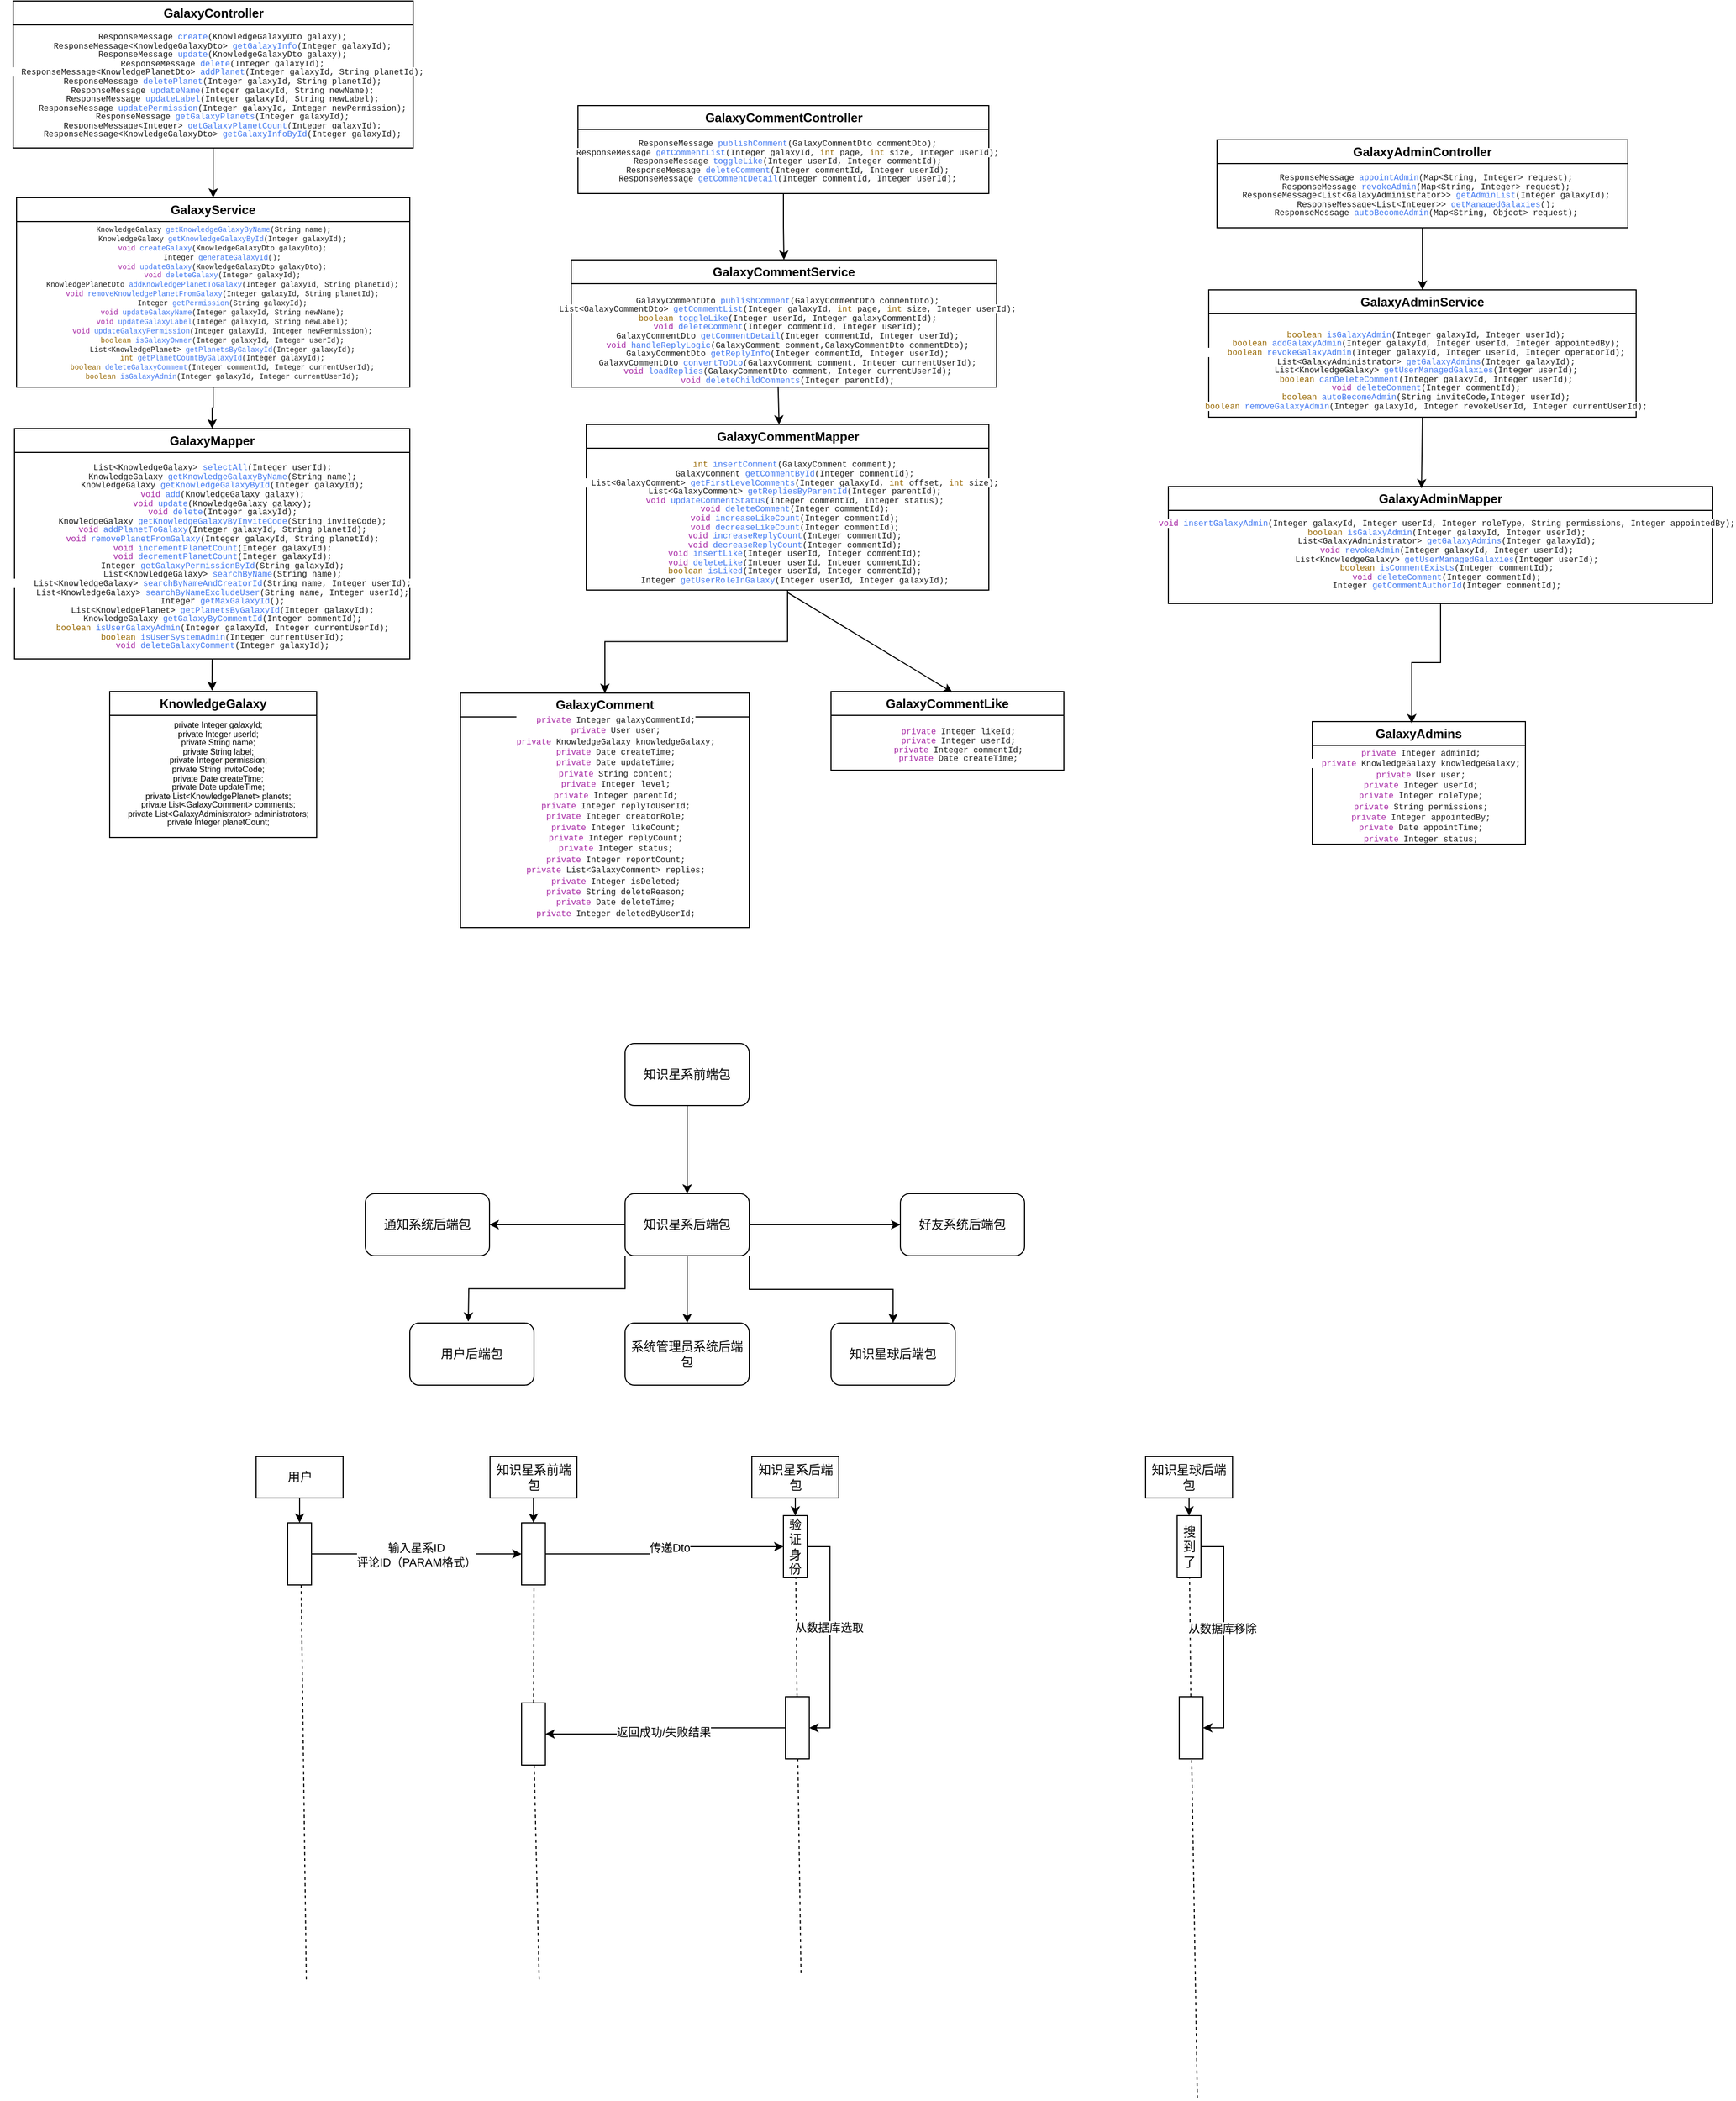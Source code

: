 <mxfile version="27.1.4">
  <diagram name="第 1 页" id="VuT98deJlEc1pDKwYhzk">
    <mxGraphModel dx="1438" dy="823" grid="0" gridSize="10" guides="1" tooltips="1" connect="1" arrows="1" fold="1" page="1" pageScale="1" pageWidth="3300" pageHeight="4681" math="0" shadow="0">
      <root>
        <mxCell id="0" />
        <mxCell id="1" parent="0" />
        <mxCell id="yJiCJOWQ89auQAhYZ19S-1" value="KnowledgeGalaxy" style="swimlane;whiteSpace=wrap;html=1;" parent="1" vertex="1">
          <mxGeometry x="375" y="731" width="200" height="141" as="geometry" />
        </mxCell>
        <mxCell id="yJiCJOWQ89auQAhYZ19S-2" value="&lt;div style=&quot;line-height: 70%;&quot;&gt;&lt;div&gt;&lt;br&gt;&lt;/div&gt;&lt;div&gt;&lt;font style=&quot;font-size: 8px; line-height: 70%;&quot;&gt;&amp;nbsp; &amp;nbsp; private Integer galaxyId;&lt;/font&gt;&lt;/div&gt;&lt;div&gt;&lt;font style=&quot;font-size: 8px; line-height: 70%;&quot;&gt;&amp;nbsp; &amp;nbsp; private Integer userId;&lt;/font&gt;&lt;/div&gt;&lt;div&gt;&lt;font style=&quot;font-size: 8px; line-height: 70%;&quot;&gt;&amp;nbsp; &amp;nbsp; private String name;&lt;/font&gt;&lt;/div&gt;&lt;div&gt;&lt;font style=&quot;font-size: 8px; line-height: 70%;&quot;&gt;&amp;nbsp; &amp;nbsp; private String label;&lt;/font&gt;&lt;/div&gt;&lt;div&gt;&lt;font style=&quot;font-size: 8px; line-height: 70%;&quot;&gt;&amp;nbsp; &amp;nbsp; private Integer permission;&lt;/font&gt;&lt;/div&gt;&lt;div&gt;&lt;font style=&quot;font-size: 8px; line-height: 70%;&quot;&gt;&amp;nbsp; &amp;nbsp; private String inviteCode;&lt;/font&gt;&lt;/div&gt;&lt;div&gt;&lt;font style=&quot;font-size: 8px; line-height: 70%;&quot;&gt;&amp;nbsp; &amp;nbsp; private Date createTime;&lt;/font&gt;&lt;/div&gt;&lt;div&gt;&lt;font style=&quot;font-size: 8px; line-height: 70%;&quot;&gt;&amp;nbsp; &amp;nbsp; private Date updateTime;&lt;/font&gt;&lt;/div&gt;&lt;div&gt;&lt;font style=&quot;font-size: 8px; line-height: 70%;&quot;&gt;&amp;nbsp; &amp;nbsp; private List&amp;lt;KnowledgePlanet&amp;gt; planets;&lt;/font&gt;&lt;/div&gt;&lt;div&gt;&lt;font style=&quot;font-size: 8px; line-height: 70%;&quot;&gt;&amp;nbsp; &amp;nbsp; private List&amp;lt;GalaxyComment&amp;gt; comments;&lt;/font&gt;&lt;/div&gt;&lt;div&gt;&lt;font style=&quot;font-size: 8px; line-height: 70%;&quot;&gt;&amp;nbsp; &amp;nbsp; private List&amp;lt;GalaxyAdministrator&amp;gt; administrators;&lt;/font&gt;&lt;/div&gt;&lt;div&gt;&lt;font style=&quot;font-size: 8px; line-height: 70%;&quot;&gt;&amp;nbsp; &amp;nbsp; private Integer planetCount;&lt;/font&gt;&lt;/div&gt;&lt;div&gt;&lt;br&gt;&lt;/div&gt;&lt;/div&gt;" style="text;html=1;align=center;verticalAlign=middle;resizable=0;points=[];autosize=1;strokeColor=none;fillColor=none;" parent="yJiCJOWQ89auQAhYZ19S-1" vertex="1">
          <mxGeometry x="-1" y="12.5" width="202" height="130" as="geometry" />
        </mxCell>
        <mxCell id="yJiCJOWQ89auQAhYZ19S-11" style="edgeStyle=orthogonalEdgeStyle;rounded=0;orthogonalLoop=1;jettySize=auto;html=1;exitX=0.5;exitY=1;exitDx=0;exitDy=0;" parent="1" source="yJiCJOWQ89auQAhYZ19S-3" edge="1">
          <mxGeometry relative="1" as="geometry">
            <mxPoint x="473.913" y="730.319" as="targetPoint" />
          </mxGeometry>
        </mxCell>
        <mxCell id="yJiCJOWQ89auQAhYZ19S-3" value="GalaxyMapper" style="swimlane;whiteSpace=wrap;html=1;" parent="1" vertex="1">
          <mxGeometry x="283" y="477" width="382" height="222.5" as="geometry" />
        </mxCell>
        <mxCell id="yJiCJOWQ89auQAhYZ19S-4" value="&lt;div style=&quot;line-height: 70%;&quot;&gt;&lt;div&gt;&lt;font style=&quot;font-size: 8px; line-height: 70%;&quot;&gt;&lt;span style=&quot;color: rgba(0, 0, 0, 0.9); font-family: ui-monospace, SFMono-Regular, &amp;quot;SF Mono&amp;quot;, Menlo, Consolas, &amp;quot;Liberation Mono&amp;quot;, monospace; text-align: start; white-space-collapse: preserve; background-color: rgb(255, 255, 255);&quot;&gt;List&amp;lt;KnowledgeGalaxy&amp;gt; &lt;/span&gt;&lt;span style=&quot;margin: 0px; padding: 0px; border: 0px; font-variant-numeric: inherit; font-variant-east-asian: inherit; font-variant-alternates: inherit; font-variant-position: inherit; font-variant-emoji: inherit; font-stretch: inherit; font-family: ui-monospace, SFMono-Regular, &amp;quot;SF Mono&amp;quot;, Menlo, Consolas, &amp;quot;Liberation Mono&amp;quot;, monospace; font-optical-sizing: inherit; font-size-adjust: inherit; font-kerning: inherit; font-feature-settings: inherit; font-variation-settings: inherit; vertical-align: baseline; color: rgb(64, 120, 242); text-align: start; white-space-collapse: preserve; background-color: rgb(255, 255, 255);&quot; class=&quot;hljs-title function_&quot;&gt;selectAll&lt;/span&gt;&lt;span style=&quot;margin: 0px; padding: 0px; border: 0px; font-variant-numeric: inherit; font-variant-east-asian: inherit; font-variant-alternates: inherit; font-variant-position: inherit; font-variant-emoji: inherit; font-stretch: inherit; font-family: ui-monospace, SFMono-Regular, &amp;quot;SF Mono&amp;quot;, Menlo, Consolas, &amp;quot;Liberation Mono&amp;quot;, monospace; font-optical-sizing: inherit; font-size-adjust: inherit; font-kerning: inherit; font-feature-settings: inherit; font-variation-settings: inherit; vertical-align: baseline; color: rgba(0, 0, 0, 0.9); text-align: start; white-space-collapse: preserve; background-color: rgb(255, 255, 255);&quot; class=&quot;hljs-params&quot;&gt;(Integer userId)&lt;/span&gt;&lt;span style=&quot;color: rgba(0, 0, 0, 0.9); font-family: ui-monospace, SFMono-Regular, &amp;quot;SF Mono&amp;quot;, Menlo, Consolas, &amp;quot;Liberation Mono&amp;quot;, monospace; text-align: start; white-space-collapse: preserve; background-color: rgb(255, 255, 255);&quot;&gt;;&lt;br/&gt;    KnowledgeGalaxy &lt;/span&gt;&lt;span style=&quot;margin: 0px; padding: 0px; border: 0px; font-variant-numeric: inherit; font-variant-east-asian: inherit; font-variant-alternates: inherit; font-variant-position: inherit; font-variant-emoji: inherit; font-stretch: inherit; font-family: ui-monospace, SFMono-Regular, &amp;quot;SF Mono&amp;quot;, Menlo, Consolas, &amp;quot;Liberation Mono&amp;quot;, monospace; font-optical-sizing: inherit; font-size-adjust: inherit; font-kerning: inherit; font-feature-settings: inherit; font-variation-settings: inherit; vertical-align: baseline; color: rgb(64, 120, 242); text-align: start; white-space-collapse: preserve; background-color: rgb(255, 255, 255);&quot; class=&quot;hljs-title function_&quot;&gt;getKnowledgeGalaxyByName&lt;/span&gt;&lt;span style=&quot;margin: 0px; padding: 0px; border: 0px; font-variant-numeric: inherit; font-variant-east-asian: inherit; font-variant-alternates: inherit; font-variant-position: inherit; font-variant-emoji: inherit; font-stretch: inherit; font-family: ui-monospace, SFMono-Regular, &amp;quot;SF Mono&amp;quot;, Menlo, Consolas, &amp;quot;Liberation Mono&amp;quot;, monospace; font-optical-sizing: inherit; font-size-adjust: inherit; font-kerning: inherit; font-feature-settings: inherit; font-variation-settings: inherit; vertical-align: baseline; color: rgba(0, 0, 0, 0.9); text-align: start; white-space-collapse: preserve; background-color: rgb(255, 255, 255);&quot; class=&quot;hljs-params&quot;&gt;(String name)&lt;/span&gt;&lt;span style=&quot;color: rgba(0, 0, 0, 0.9); font-family: ui-monospace, SFMono-Regular, &amp;quot;SF Mono&amp;quot;, Menlo, Consolas, &amp;quot;Liberation Mono&amp;quot;, monospace; text-align: start; white-space-collapse: preserve; background-color: rgb(255, 255, 255);&quot;&gt;;&lt;br/&gt;    KnowledgeGalaxy &lt;/span&gt;&lt;span style=&quot;margin: 0px; padding: 0px; border: 0px; font-variant-numeric: inherit; font-variant-east-asian: inherit; font-variant-alternates: inherit; font-variant-position: inherit; font-variant-emoji: inherit; font-stretch: inherit; font-family: ui-monospace, SFMono-Regular, &amp;quot;SF Mono&amp;quot;, Menlo, Consolas, &amp;quot;Liberation Mono&amp;quot;, monospace; font-optical-sizing: inherit; font-size-adjust: inherit; font-kerning: inherit; font-feature-settings: inherit; font-variation-settings: inherit; vertical-align: baseline; color: rgb(64, 120, 242); text-align: start; white-space-collapse: preserve; background-color: rgb(255, 255, 255);&quot; class=&quot;hljs-title function_&quot;&gt;getKnowledgeGalaxyById&lt;/span&gt;&lt;span style=&quot;margin: 0px; padding: 0px; border: 0px; font-variant-numeric: inherit; font-variant-east-asian: inherit; font-variant-alternates: inherit; font-variant-position: inherit; font-variant-emoji: inherit; font-stretch: inherit; font-family: ui-monospace, SFMono-Regular, &amp;quot;SF Mono&amp;quot;, Menlo, Consolas, &amp;quot;Liberation Mono&amp;quot;, monospace; font-optical-sizing: inherit; font-size-adjust: inherit; font-kerning: inherit; font-feature-settings: inherit; font-variation-settings: inherit; vertical-align: baseline; color: rgba(0, 0, 0, 0.9); text-align: start; white-space-collapse: preserve; background-color: rgb(255, 255, 255);&quot; class=&quot;hljs-params&quot;&gt;(Integer galaxyId)&lt;/span&gt;&lt;span style=&quot;color: rgba(0, 0, 0, 0.9); font-family: ui-monospace, SFMono-Regular, &amp;quot;SF Mono&amp;quot;, Menlo, Consolas, &amp;quot;Liberation Mono&amp;quot;, monospace; text-align: start; white-space-collapse: preserve; background-color: rgb(255, 255, 255);&quot;&gt;;&lt;br/&gt;    &lt;/span&gt;&lt;span style=&quot;margin: 0px; padding: 0px; border: 0px; font-variant-numeric: inherit; font-variant-east-asian: inherit; font-variant-alternates: inherit; font-variant-position: inherit; font-variant-emoji: inherit; font-stretch: inherit; font-family: ui-monospace, SFMono-Regular, &amp;quot;SF Mono&amp;quot;, Menlo, Consolas, &amp;quot;Liberation Mono&amp;quot;, monospace; font-optical-sizing: inherit; font-size-adjust: inherit; font-kerning: inherit; font-feature-settings: inherit; font-variation-settings: inherit; vertical-align: baseline; color: rgb(166, 38, 164); text-align: start; white-space-collapse: preserve; background-color: rgb(255, 255, 255);&quot; class=&quot;hljs-keyword&quot;&gt;void&lt;/span&gt;&lt;span style=&quot;color: rgba(0, 0, 0, 0.9); font-family: ui-monospace, SFMono-Regular, &amp;quot;SF Mono&amp;quot;, Menlo, Consolas, &amp;quot;Liberation Mono&amp;quot;, monospace; text-align: start; white-space-collapse: preserve; background-color: rgb(255, 255, 255);&quot;&gt; &lt;/span&gt;&lt;span style=&quot;margin: 0px; padding: 0px; border: 0px; font-variant-numeric: inherit; font-variant-east-asian: inherit; font-variant-alternates: inherit; font-variant-position: inherit; font-variant-emoji: inherit; font-stretch: inherit; font-family: ui-monospace, SFMono-Regular, &amp;quot;SF Mono&amp;quot;, Menlo, Consolas, &amp;quot;Liberation Mono&amp;quot;, monospace; font-optical-sizing: inherit; font-size-adjust: inherit; font-kerning: inherit; font-feature-settings: inherit; font-variation-settings: inherit; vertical-align: baseline; color: rgb(64, 120, 242); text-align: start; white-space-collapse: preserve; background-color: rgb(255, 255, 255);&quot; class=&quot;hljs-title function_&quot;&gt;add&lt;/span&gt;&lt;span style=&quot;margin: 0px; padding: 0px; border: 0px; font-variant-numeric: inherit; font-variant-east-asian: inherit; font-variant-alternates: inherit; font-variant-position: inherit; font-variant-emoji: inherit; font-stretch: inherit; font-family: ui-monospace, SFMono-Regular, &amp;quot;SF Mono&amp;quot;, Menlo, Consolas, &amp;quot;Liberation Mono&amp;quot;, monospace; font-optical-sizing: inherit; font-size-adjust: inherit; font-kerning: inherit; font-feature-settings: inherit; font-variation-settings: inherit; vertical-align: baseline; color: rgba(0, 0, 0, 0.9); text-align: start; white-space-collapse: preserve; background-color: rgb(255, 255, 255);&quot; class=&quot;hljs-params&quot;&gt;(KnowledgeGalaxy galaxy)&lt;/span&gt;&lt;span style=&quot;color: rgba(0, 0, 0, 0.9); font-family: ui-monospace, SFMono-Regular, &amp;quot;SF Mono&amp;quot;, Menlo, Consolas, &amp;quot;Liberation Mono&amp;quot;, monospace; text-align: start; white-space-collapse: preserve; background-color: rgb(255, 255, 255);&quot;&gt;;&lt;br/&gt;    &lt;/span&gt;&lt;span style=&quot;margin: 0px; padding: 0px; border: 0px; font-variant-numeric: inherit; font-variant-east-asian: inherit; font-variant-alternates: inherit; font-variant-position: inherit; font-variant-emoji: inherit; font-stretch: inherit; font-family: ui-monospace, SFMono-Regular, &amp;quot;SF Mono&amp;quot;, Menlo, Consolas, &amp;quot;Liberation Mono&amp;quot;, monospace; font-optical-sizing: inherit; font-size-adjust: inherit; font-kerning: inherit; font-feature-settings: inherit; font-variation-settings: inherit; vertical-align: baseline; color: rgb(166, 38, 164); text-align: start; white-space-collapse: preserve; background-color: rgb(255, 255, 255);&quot; class=&quot;hljs-keyword&quot;&gt;void&lt;/span&gt;&lt;span style=&quot;color: rgba(0, 0, 0, 0.9); font-family: ui-monospace, SFMono-Regular, &amp;quot;SF Mono&amp;quot;, Menlo, Consolas, &amp;quot;Liberation Mono&amp;quot;, monospace; text-align: start; white-space-collapse: preserve; background-color: rgb(255, 255, 255);&quot;&gt; &lt;/span&gt;&lt;span style=&quot;margin: 0px; padding: 0px; border: 0px; font-variant-numeric: inherit; font-variant-east-asian: inherit; font-variant-alternates: inherit; font-variant-position: inherit; font-variant-emoji: inherit; font-stretch: inherit; font-family: ui-monospace, SFMono-Regular, &amp;quot;SF Mono&amp;quot;, Menlo, Consolas, &amp;quot;Liberation Mono&amp;quot;, monospace; font-optical-sizing: inherit; font-size-adjust: inherit; font-kerning: inherit; font-feature-settings: inherit; font-variation-settings: inherit; vertical-align: baseline; color: rgb(64, 120, 242); text-align: start; white-space-collapse: preserve; background-color: rgb(255, 255, 255);&quot; class=&quot;hljs-title function_&quot;&gt;update&lt;/span&gt;&lt;span style=&quot;margin: 0px; padding: 0px; border: 0px; font-variant-numeric: inherit; font-variant-east-asian: inherit; font-variant-alternates: inherit; font-variant-position: inherit; font-variant-emoji: inherit; font-stretch: inherit; font-family: ui-monospace, SFMono-Regular, &amp;quot;SF Mono&amp;quot;, Menlo, Consolas, &amp;quot;Liberation Mono&amp;quot;, monospace; font-optical-sizing: inherit; font-size-adjust: inherit; font-kerning: inherit; font-feature-settings: inherit; font-variation-settings: inherit; vertical-align: baseline; color: rgba(0, 0, 0, 0.9); text-align: start; white-space-collapse: preserve; background-color: rgb(255, 255, 255);&quot; class=&quot;hljs-params&quot;&gt;(KnowledgeGalaxy galaxy)&lt;/span&gt;&lt;span style=&quot;color: rgba(0, 0, 0, 0.9); font-family: ui-monospace, SFMono-Regular, &amp;quot;SF Mono&amp;quot;, Menlo, Consolas, &amp;quot;Liberation Mono&amp;quot;, monospace; text-align: start; white-space-collapse: preserve; background-color: rgb(255, 255, 255);&quot;&gt;;&lt;br/&gt;    &lt;/span&gt;&lt;span style=&quot;margin: 0px; padding: 0px; border: 0px; font-variant-numeric: inherit; font-variant-east-asian: inherit; font-variant-alternates: inherit; font-variant-position: inherit; font-variant-emoji: inherit; font-stretch: inherit; font-family: ui-monospace, SFMono-Regular, &amp;quot;SF Mono&amp;quot;, Menlo, Consolas, &amp;quot;Liberation Mono&amp;quot;, monospace; font-optical-sizing: inherit; font-size-adjust: inherit; font-kerning: inherit; font-feature-settings: inherit; font-variation-settings: inherit; vertical-align: baseline; color: rgb(166, 38, 164); text-align: start; white-space-collapse: preserve; background-color: rgb(255, 255, 255);&quot; class=&quot;hljs-keyword&quot;&gt;void&lt;/span&gt;&lt;span style=&quot;color: rgba(0, 0, 0, 0.9); font-family: ui-monospace, SFMono-Regular, &amp;quot;SF Mono&amp;quot;, Menlo, Consolas, &amp;quot;Liberation Mono&amp;quot;, monospace; text-align: start; white-space-collapse: preserve; background-color: rgb(255, 255, 255);&quot;&gt; &lt;/span&gt;&lt;span style=&quot;margin: 0px; padding: 0px; border: 0px; font-variant-numeric: inherit; font-variant-east-asian: inherit; font-variant-alternates: inherit; font-variant-position: inherit; font-variant-emoji: inherit; font-stretch: inherit; font-family: ui-monospace, SFMono-Regular, &amp;quot;SF Mono&amp;quot;, Menlo, Consolas, &amp;quot;Liberation Mono&amp;quot;, monospace; font-optical-sizing: inherit; font-size-adjust: inherit; font-kerning: inherit; font-feature-settings: inherit; font-variation-settings: inherit; vertical-align: baseline; color: rgb(64, 120, 242); text-align: start; white-space-collapse: preserve; background-color: rgb(255, 255, 255);&quot; class=&quot;hljs-title function_&quot;&gt;delete&lt;/span&gt;&lt;span style=&quot;margin: 0px; padding: 0px; border: 0px; font-variant-numeric: inherit; font-variant-east-asian: inherit; font-variant-alternates: inherit; font-variant-position: inherit; font-variant-emoji: inherit; font-stretch: inherit; font-family: ui-monospace, SFMono-Regular, &amp;quot;SF Mono&amp;quot;, Menlo, Consolas, &amp;quot;Liberation Mono&amp;quot;, monospace; font-optical-sizing: inherit; font-size-adjust: inherit; font-kerning: inherit; font-feature-settings: inherit; font-variation-settings: inherit; vertical-align: baseline; color: rgba(0, 0, 0, 0.9); text-align: start; white-space-collapse: preserve; background-color: rgb(255, 255, 255);&quot; class=&quot;hljs-params&quot;&gt;(Integer galaxyId)&lt;/span&gt;&lt;span style=&quot;color: rgba(0, 0, 0, 0.9); font-family: ui-monospace, SFMono-Regular, &amp;quot;SF Mono&amp;quot;, Menlo, Consolas, &amp;quot;Liberation Mono&amp;quot;, monospace; text-align: start; white-space-collapse: preserve; background-color: rgb(255, 255, 255);&quot;&gt;;&lt;br/&gt;    KnowledgeGalaxy &lt;/span&gt;&lt;span style=&quot;margin: 0px; padding: 0px; border: 0px; font-variant-numeric: inherit; font-variant-east-asian: inherit; font-variant-alternates: inherit; font-variant-position: inherit; font-variant-emoji: inherit; font-stretch: inherit; font-family: ui-monospace, SFMono-Regular, &amp;quot;SF Mono&amp;quot;, Menlo, Consolas, &amp;quot;Liberation Mono&amp;quot;, monospace; font-optical-sizing: inherit; font-size-adjust: inherit; font-kerning: inherit; font-feature-settings: inherit; font-variation-settings: inherit; vertical-align: baseline; color: rgb(64, 120, 242); text-align: start; white-space-collapse: preserve; background-color: rgb(255, 255, 255);&quot; class=&quot;hljs-title function_&quot;&gt;getKnowledgeGalaxyByInviteCode&lt;/span&gt;&lt;span style=&quot;margin: 0px; padding: 0px; border: 0px; font-variant-numeric: inherit; font-variant-east-asian: inherit; font-variant-alternates: inherit; font-variant-position: inherit; font-variant-emoji: inherit; font-stretch: inherit; font-family: ui-monospace, SFMono-Regular, &amp;quot;SF Mono&amp;quot;, Menlo, Consolas, &amp;quot;Liberation Mono&amp;quot;, monospace; font-optical-sizing: inherit; font-size-adjust: inherit; font-kerning: inherit; font-feature-settings: inherit; font-variation-settings: inherit; vertical-align: baseline; color: rgba(0, 0, 0, 0.9); text-align: start; white-space-collapse: preserve; background-color: rgb(255, 255, 255);&quot; class=&quot;hljs-params&quot;&gt;(String inviteCode)&lt;/span&gt;&lt;span style=&quot;color: rgba(0, 0, 0, 0.9); font-family: ui-monospace, SFMono-Regular, &amp;quot;SF Mono&amp;quot;, Menlo, Consolas, &amp;quot;Liberation Mono&amp;quot;, monospace; text-align: start; white-space-collapse: preserve; background-color: rgb(255, 255, 255);&quot;&gt;;&lt;br/&gt;    &lt;/span&gt;&lt;span style=&quot;margin: 0px; padding: 0px; border: 0px; font-variant-numeric: inherit; font-variant-east-asian: inherit; font-variant-alternates: inherit; font-variant-position: inherit; font-variant-emoji: inherit; font-stretch: inherit; font-family: ui-monospace, SFMono-Regular, &amp;quot;SF Mono&amp;quot;, Menlo, Consolas, &amp;quot;Liberation Mono&amp;quot;, monospace; font-optical-sizing: inherit; font-size-adjust: inherit; font-kerning: inherit; font-feature-settings: inherit; font-variation-settings: inherit; vertical-align: baseline; color: rgb(166, 38, 164); text-align: start; white-space-collapse: preserve; background-color: rgb(255, 255, 255);&quot; class=&quot;hljs-keyword&quot;&gt;void&lt;/span&gt;&lt;span style=&quot;color: rgba(0, 0, 0, 0.9); font-family: ui-monospace, SFMono-Regular, &amp;quot;SF Mono&amp;quot;, Menlo, Consolas, &amp;quot;Liberation Mono&amp;quot;, monospace; text-align: start; white-space-collapse: preserve; background-color: rgb(255, 255, 255);&quot;&gt; &lt;/span&gt;&lt;span style=&quot;margin: 0px; padding: 0px; border: 0px; font-variant-numeric: inherit; font-variant-east-asian: inherit; font-variant-alternates: inherit; font-variant-position: inherit; font-variant-emoji: inherit; font-stretch: inherit; font-family: ui-monospace, SFMono-Regular, &amp;quot;SF Mono&amp;quot;, Menlo, Consolas, &amp;quot;Liberation Mono&amp;quot;, monospace; font-optical-sizing: inherit; font-size-adjust: inherit; font-kerning: inherit; font-feature-settings: inherit; font-variation-settings: inherit; vertical-align: baseline; color: rgb(64, 120, 242); text-align: start; white-space-collapse: preserve; background-color: rgb(255, 255, 255);&quot; class=&quot;hljs-title function_&quot;&gt;addPlanetToGalaxy&lt;/span&gt;&lt;span style=&quot;margin: 0px; padding: 0px; border: 0px; font-variant-numeric: inherit; font-variant-east-asian: inherit; font-variant-alternates: inherit; font-variant-position: inherit; font-variant-emoji: inherit; font-stretch: inherit; font-family: ui-monospace, SFMono-Regular, &amp;quot;SF Mono&amp;quot;, Menlo, Consolas, &amp;quot;Liberation Mono&amp;quot;, monospace; font-optical-sizing: inherit; font-size-adjust: inherit; font-kerning: inherit; font-feature-settings: inherit; font-variation-settings: inherit; vertical-align: baseline; color: rgba(0, 0, 0, 0.9); text-align: start; white-space-collapse: preserve; background-color: rgb(255, 255, 255);&quot; class=&quot;hljs-params&quot;&gt;(Integer galaxyId, String planetId)&lt;/span&gt;&lt;span style=&quot;color: rgba(0, 0, 0, 0.9); font-family: ui-monospace, SFMono-Regular, &amp;quot;SF Mono&amp;quot;, Menlo, Consolas, &amp;quot;Liberation Mono&amp;quot;, monospace; text-align: start; white-space-collapse: preserve; background-color: rgb(255, 255, 255);&quot;&gt;;&lt;br/&gt;    &lt;/span&gt;&lt;span style=&quot;margin: 0px; padding: 0px; border: 0px; font-variant-numeric: inherit; font-variant-east-asian: inherit; font-variant-alternates: inherit; font-variant-position: inherit; font-variant-emoji: inherit; font-stretch: inherit; font-family: ui-monospace, SFMono-Regular, &amp;quot;SF Mono&amp;quot;, Menlo, Consolas, &amp;quot;Liberation Mono&amp;quot;, monospace; font-optical-sizing: inherit; font-size-adjust: inherit; font-kerning: inherit; font-feature-settings: inherit; font-variation-settings: inherit; vertical-align: baseline; color: rgb(166, 38, 164); text-align: start; white-space-collapse: preserve; background-color: rgb(255, 255, 255);&quot; class=&quot;hljs-keyword&quot;&gt;void&lt;/span&gt;&lt;span style=&quot;color: rgba(0, 0, 0, 0.9); font-family: ui-monospace, SFMono-Regular, &amp;quot;SF Mono&amp;quot;, Menlo, Consolas, &amp;quot;Liberation Mono&amp;quot;, monospace; text-align: start; white-space-collapse: preserve; background-color: rgb(255, 255, 255);&quot;&gt; &lt;/span&gt;&lt;span style=&quot;margin: 0px; padding: 0px; border: 0px; font-variant-numeric: inherit; font-variant-east-asian: inherit; font-variant-alternates: inherit; font-variant-position: inherit; font-variant-emoji: inherit; font-stretch: inherit; font-family: ui-monospace, SFMono-Regular, &amp;quot;SF Mono&amp;quot;, Menlo, Consolas, &amp;quot;Liberation Mono&amp;quot;, monospace; font-optical-sizing: inherit; font-size-adjust: inherit; font-kerning: inherit; font-feature-settings: inherit; font-variation-settings: inherit; vertical-align: baseline; color: rgb(64, 120, 242); text-align: start; white-space-collapse: preserve; background-color: rgb(255, 255, 255);&quot; class=&quot;hljs-title function_&quot;&gt;removePlanetFromGalaxy&lt;/span&gt;&lt;span style=&quot;margin: 0px; padding: 0px; border: 0px; font-variant-numeric: inherit; font-variant-east-asian: inherit; font-variant-alternates: inherit; font-variant-position: inherit; font-variant-emoji: inherit; font-stretch: inherit; font-family: ui-monospace, SFMono-Regular, &amp;quot;SF Mono&amp;quot;, Menlo, Consolas, &amp;quot;Liberation Mono&amp;quot;, monospace; font-optical-sizing: inherit; font-size-adjust: inherit; font-kerning: inherit; font-feature-settings: inherit; font-variation-settings: inherit; vertical-align: baseline; color: rgba(0, 0, 0, 0.9); text-align: start; white-space-collapse: preserve; background-color: rgb(255, 255, 255);&quot; class=&quot;hljs-params&quot;&gt;(Integer galaxyId, String planetId)&lt;/span&gt;&lt;span style=&quot;color: rgba(0, 0, 0, 0.9); font-family: ui-monospace, SFMono-Regular, &amp;quot;SF Mono&amp;quot;, Menlo, Consolas, &amp;quot;Liberation Mono&amp;quot;, monospace; text-align: start; white-space-collapse: preserve; background-color: rgb(255, 255, 255);&quot;&gt;;&lt;br/&gt;    &lt;/span&gt;&lt;span style=&quot;margin: 0px; padding: 0px; border: 0px; font-variant-numeric: inherit; font-variant-east-asian: inherit; font-variant-alternates: inherit; font-variant-position: inherit; font-variant-emoji: inherit; font-stretch: inherit; font-family: ui-monospace, SFMono-Regular, &amp;quot;SF Mono&amp;quot;, Menlo, Consolas, &amp;quot;Liberation Mono&amp;quot;, monospace; font-optical-sizing: inherit; font-size-adjust: inherit; font-kerning: inherit; font-feature-settings: inherit; font-variation-settings: inherit; vertical-align: baseline; color: rgb(166, 38, 164); text-align: start; white-space-collapse: preserve; background-color: rgb(255, 255, 255);&quot; class=&quot;hljs-keyword&quot;&gt;void&lt;/span&gt;&lt;span style=&quot;color: rgba(0, 0, 0, 0.9); font-family: ui-monospace, SFMono-Regular, &amp;quot;SF Mono&amp;quot;, Menlo, Consolas, &amp;quot;Liberation Mono&amp;quot;, monospace; text-align: start; white-space-collapse: preserve; background-color: rgb(255, 255, 255);&quot;&gt; &lt;/span&gt;&lt;span style=&quot;margin: 0px; padding: 0px; border: 0px; font-variant-numeric: inherit; font-variant-east-asian: inherit; font-variant-alternates: inherit; font-variant-position: inherit; font-variant-emoji: inherit; font-stretch: inherit; font-family: ui-monospace, SFMono-Regular, &amp;quot;SF Mono&amp;quot;, Menlo, Consolas, &amp;quot;Liberation Mono&amp;quot;, monospace; font-optical-sizing: inherit; font-size-adjust: inherit; font-kerning: inherit; font-feature-settings: inherit; font-variation-settings: inherit; vertical-align: baseline; color: rgb(64, 120, 242); text-align: start; white-space-collapse: preserve; background-color: rgb(255, 255, 255);&quot; class=&quot;hljs-title function_&quot;&gt;incrementPlanetCount&lt;/span&gt;&lt;span style=&quot;margin: 0px; padding: 0px; border: 0px; font-variant-numeric: inherit; font-variant-east-asian: inherit; font-variant-alternates: inherit; font-variant-position: inherit; font-variant-emoji: inherit; font-stretch: inherit; font-family: ui-monospace, SFMono-Regular, &amp;quot;SF Mono&amp;quot;, Menlo, Consolas, &amp;quot;Liberation Mono&amp;quot;, monospace; font-optical-sizing: inherit; font-size-adjust: inherit; font-kerning: inherit; font-feature-settings: inherit; font-variation-settings: inherit; vertical-align: baseline; color: rgba(0, 0, 0, 0.9); text-align: start; white-space-collapse: preserve; background-color: rgb(255, 255, 255);&quot; class=&quot;hljs-params&quot;&gt;(Integer galaxyId)&lt;/span&gt;&lt;span style=&quot;color: rgba(0, 0, 0, 0.9); font-family: ui-monospace, SFMono-Regular, &amp;quot;SF Mono&amp;quot;, Menlo, Consolas, &amp;quot;Liberation Mono&amp;quot;, monospace; text-align: start; white-space-collapse: preserve; background-color: rgb(255, 255, 255);&quot;&gt;;&lt;br/&gt;    &lt;/span&gt;&lt;span style=&quot;margin: 0px; padding: 0px; border: 0px; font-variant-numeric: inherit; font-variant-east-asian: inherit; font-variant-alternates: inherit; font-variant-position: inherit; font-variant-emoji: inherit; font-stretch: inherit; font-family: ui-monospace, SFMono-Regular, &amp;quot;SF Mono&amp;quot;, Menlo, Consolas, &amp;quot;Liberation Mono&amp;quot;, monospace; font-optical-sizing: inherit; font-size-adjust: inherit; font-kerning: inherit; font-feature-settings: inherit; font-variation-settings: inherit; vertical-align: baseline; color: rgb(166, 38, 164); text-align: start; white-space-collapse: preserve; background-color: rgb(255, 255, 255);&quot; class=&quot;hljs-keyword&quot;&gt;void&lt;/span&gt;&lt;span style=&quot;color: rgba(0, 0, 0, 0.9); font-family: ui-monospace, SFMono-Regular, &amp;quot;SF Mono&amp;quot;, Menlo, Consolas, &amp;quot;Liberation Mono&amp;quot;, monospace; text-align: start; white-space-collapse: preserve; background-color: rgb(255, 255, 255);&quot;&gt; &lt;/span&gt;&lt;span style=&quot;margin: 0px; padding: 0px; border: 0px; font-variant-numeric: inherit; font-variant-east-asian: inherit; font-variant-alternates: inherit; font-variant-position: inherit; font-variant-emoji: inherit; font-stretch: inherit; font-family: ui-monospace, SFMono-Regular, &amp;quot;SF Mono&amp;quot;, Menlo, Consolas, &amp;quot;Liberation Mono&amp;quot;, monospace; font-optical-sizing: inherit; font-size-adjust: inherit; font-kerning: inherit; font-feature-settings: inherit; font-variation-settings: inherit; vertical-align: baseline; color: rgb(64, 120, 242); text-align: start; white-space-collapse: preserve; background-color: rgb(255, 255, 255);&quot; class=&quot;hljs-title function_&quot;&gt;decrementPlanetCount&lt;/span&gt;&lt;span style=&quot;margin: 0px; padding: 0px; border: 0px; font-variant-numeric: inherit; font-variant-east-asian: inherit; font-variant-alternates: inherit; font-variant-position: inherit; font-variant-emoji: inherit; font-stretch: inherit; font-family: ui-monospace, SFMono-Regular, &amp;quot;SF Mono&amp;quot;, Menlo, Consolas, &amp;quot;Liberation Mono&amp;quot;, monospace; font-optical-sizing: inherit; font-size-adjust: inherit; font-kerning: inherit; font-feature-settings: inherit; font-variation-settings: inherit; vertical-align: baseline; color: rgba(0, 0, 0, 0.9); text-align: start; white-space-collapse: preserve; background-color: rgb(255, 255, 255);&quot; class=&quot;hljs-params&quot;&gt;(Integer galaxyId)&lt;/span&gt;&lt;span style=&quot;color: rgba(0, 0, 0, 0.9); font-family: ui-monospace, SFMono-Regular, &amp;quot;SF Mono&amp;quot;, Menlo, Consolas, &amp;quot;Liberation Mono&amp;quot;, monospace; text-align: start; white-space-collapse: preserve; background-color: rgb(255, 255, 255);&quot;&gt;;&lt;br/&gt;    Integer &lt;/span&gt;&lt;span style=&quot;margin: 0px; padding: 0px; border: 0px; font-variant-numeric: inherit; font-variant-east-asian: inherit; font-variant-alternates: inherit; font-variant-position: inherit; font-variant-emoji: inherit; font-stretch: inherit; font-family: ui-monospace, SFMono-Regular, &amp;quot;SF Mono&amp;quot;, Menlo, Consolas, &amp;quot;Liberation Mono&amp;quot;, monospace; font-optical-sizing: inherit; font-size-adjust: inherit; font-kerning: inherit; font-feature-settings: inherit; font-variation-settings: inherit; vertical-align: baseline; color: rgb(64, 120, 242); text-align: start; white-space-collapse: preserve; background-color: rgb(255, 255, 255);&quot; class=&quot;hljs-title function_&quot;&gt;getGalaxyPermissionById&lt;/span&gt;&lt;span style=&quot;margin: 0px; padding: 0px; border: 0px; font-variant-numeric: inherit; font-variant-east-asian: inherit; font-variant-alternates: inherit; font-variant-position: inherit; font-variant-emoji: inherit; font-stretch: inherit; font-family: ui-monospace, SFMono-Regular, &amp;quot;SF Mono&amp;quot;, Menlo, Consolas, &amp;quot;Liberation Mono&amp;quot;, monospace; font-optical-sizing: inherit; font-size-adjust: inherit; font-kerning: inherit; font-feature-settings: inherit; font-variation-settings: inherit; vertical-align: baseline; color: rgba(0, 0, 0, 0.9); text-align: start; white-space-collapse: preserve; background-color: rgb(255, 255, 255);&quot; class=&quot;hljs-params&quot;&gt;(String galaxyId)&lt;/span&gt;&lt;span style=&quot;color: rgba(0, 0, 0, 0.9); font-family: ui-monospace, SFMono-Regular, &amp;quot;SF Mono&amp;quot;, Menlo, Consolas, &amp;quot;Liberation Mono&amp;quot;, monospace; text-align: start; white-space-collapse: preserve; background-color: rgb(255, 255, 255);&quot;&gt;;&lt;br/&gt;    List&amp;lt;KnowledgeGalaxy&amp;gt; &lt;/span&gt;&lt;span style=&quot;margin: 0px; padding: 0px; border: 0px; font-variant-numeric: inherit; font-variant-east-asian: inherit; font-variant-alternates: inherit; font-variant-position: inherit; font-variant-emoji: inherit; font-stretch: inherit; font-family: ui-monospace, SFMono-Regular, &amp;quot;SF Mono&amp;quot;, Menlo, Consolas, &amp;quot;Liberation Mono&amp;quot;, monospace; font-optical-sizing: inherit; font-size-adjust: inherit; font-kerning: inherit; font-feature-settings: inherit; font-variation-settings: inherit; vertical-align: baseline; color: rgb(64, 120, 242); text-align: start; white-space-collapse: preserve; background-color: rgb(255, 255, 255);&quot; class=&quot;hljs-title function_&quot;&gt;searchByName&lt;/span&gt;&lt;span style=&quot;margin: 0px; padding: 0px; border: 0px; font-variant-numeric: inherit; font-variant-east-asian: inherit; font-variant-alternates: inherit; font-variant-position: inherit; font-variant-emoji: inherit; font-stretch: inherit; font-family: ui-monospace, SFMono-Regular, &amp;quot;SF Mono&amp;quot;, Menlo, Consolas, &amp;quot;Liberation Mono&amp;quot;, monospace; font-optical-sizing: inherit; font-size-adjust: inherit; font-kerning: inherit; font-feature-settings: inherit; font-variation-settings: inherit; vertical-align: baseline; color: rgba(0, 0, 0, 0.9); text-align: start; white-space-collapse: preserve; background-color: rgb(255, 255, 255);&quot; class=&quot;hljs-params&quot;&gt;(String name)&lt;/span&gt;&lt;span style=&quot;color: rgba(0, 0, 0, 0.9); font-family: ui-monospace, SFMono-Regular, &amp;quot;SF Mono&amp;quot;, Menlo, Consolas, &amp;quot;Liberation Mono&amp;quot;, monospace; text-align: start; white-space-collapse: preserve; background-color: rgb(255, 255, 255);&quot;&gt;;&lt;br/&gt;    List&amp;lt;KnowledgeGalaxy&amp;gt; &lt;/span&gt;&lt;span style=&quot;margin: 0px; padding: 0px; border: 0px; font-variant-numeric: inherit; font-variant-east-asian: inherit; font-variant-alternates: inherit; font-variant-position: inherit; font-variant-emoji: inherit; font-stretch: inherit; font-family: ui-monospace, SFMono-Regular, &amp;quot;SF Mono&amp;quot;, Menlo, Consolas, &amp;quot;Liberation Mono&amp;quot;, monospace; font-optical-sizing: inherit; font-size-adjust: inherit; font-kerning: inherit; font-feature-settings: inherit; font-variation-settings: inherit; vertical-align: baseline; color: rgb(64, 120, 242); text-align: start; white-space-collapse: preserve; background-color: rgb(255, 255, 255);&quot; class=&quot;hljs-title function_&quot;&gt;searchByNameAndCreatorId&lt;/span&gt;&lt;span style=&quot;margin: 0px; padding: 0px; border: 0px; font-variant-numeric: inherit; font-variant-east-asian: inherit; font-variant-alternates: inherit; font-variant-position: inherit; font-variant-emoji: inherit; font-stretch: inherit; font-family: ui-monospace, SFMono-Regular, &amp;quot;SF Mono&amp;quot;, Menlo, Consolas, &amp;quot;Liberation Mono&amp;quot;, monospace; font-optical-sizing: inherit; font-size-adjust: inherit; font-kerning: inherit; font-feature-settings: inherit; font-variation-settings: inherit; vertical-align: baseline; color: rgba(0, 0, 0, 0.9); text-align: start; white-space-collapse: preserve; background-color: rgb(255, 255, 255);&quot; class=&quot;hljs-params&quot;&gt;(String name, Integer userId)&lt;/span&gt;&lt;span style=&quot;color: rgba(0, 0, 0, 0.9); font-family: ui-monospace, SFMono-Regular, &amp;quot;SF Mono&amp;quot;, Menlo, Consolas, &amp;quot;Liberation Mono&amp;quot;, monospace; text-align: start; white-space-collapse: preserve; background-color: rgb(255, 255, 255);&quot;&gt;;&lt;br/&gt;    List&amp;lt;KnowledgeGalaxy&amp;gt; &lt;/span&gt;&lt;span style=&quot;margin: 0px; padding: 0px; border: 0px; font-variant-numeric: inherit; font-variant-east-asian: inherit; font-variant-alternates: inherit; font-variant-position: inherit; font-variant-emoji: inherit; font-stretch: inherit; font-family: ui-monospace, SFMono-Regular, &amp;quot;SF Mono&amp;quot;, Menlo, Consolas, &amp;quot;Liberation Mono&amp;quot;, monospace; font-optical-sizing: inherit; font-size-adjust: inherit; font-kerning: inherit; font-feature-settings: inherit; font-variation-settings: inherit; vertical-align: baseline; color: rgb(64, 120, 242); text-align: start; white-space-collapse: preserve; background-color: rgb(255, 255, 255);&quot; class=&quot;hljs-title function_&quot;&gt;searchByNameExcludeUser&lt;/span&gt;&lt;span style=&quot;margin: 0px; padding: 0px; border: 0px; font-variant-numeric: inherit; font-variant-east-asian: inherit; font-variant-alternates: inherit; font-variant-position: inherit; font-variant-emoji: inherit; font-stretch: inherit; font-family: ui-monospace, SFMono-Regular, &amp;quot;SF Mono&amp;quot;, Menlo, Consolas, &amp;quot;Liberation Mono&amp;quot;, monospace; font-optical-sizing: inherit; font-size-adjust: inherit; font-kerning: inherit; font-feature-settings: inherit; font-variation-settings: inherit; vertical-align: baseline; color: rgba(0, 0, 0, 0.9); text-align: start; white-space-collapse: preserve; background-color: rgb(255, 255, 255);&quot; class=&quot;hljs-params&quot;&gt;(String name, Integer userId)&lt;/span&gt;&lt;span style=&quot;color: rgba(0, 0, 0, 0.9); font-family: ui-monospace, SFMono-Regular, &amp;quot;SF Mono&amp;quot;, Menlo, Consolas, &amp;quot;Liberation Mono&amp;quot;, monospace; text-align: start; white-space-collapse: preserve; background-color: rgb(255, 255, 255);&quot;&gt;;&lt;br/&gt;    Integer &lt;/span&gt;&lt;span style=&quot;margin: 0px; padding: 0px; border: 0px; font-variant-numeric: inherit; font-variant-east-asian: inherit; font-variant-alternates: inherit; font-variant-position: inherit; font-variant-emoji: inherit; font-stretch: inherit; font-family: ui-monospace, SFMono-Regular, &amp;quot;SF Mono&amp;quot;, Menlo, Consolas, &amp;quot;Liberation Mono&amp;quot;, monospace; font-optical-sizing: inherit; font-size-adjust: inherit; font-kerning: inherit; font-feature-settings: inherit; font-variation-settings: inherit; vertical-align: baseline; color: rgb(64, 120, 242); text-align: start; white-space-collapse: preserve; background-color: rgb(255, 255, 255);&quot; class=&quot;hljs-title function_&quot;&gt;getMaxGalaxyId&lt;/span&gt;&lt;span style=&quot;margin: 0px; padding: 0px; border: 0px; font-variant-numeric: inherit; font-variant-east-asian: inherit; font-variant-alternates: inherit; font-variant-position: inherit; font-variant-emoji: inherit; font-stretch: inherit; font-family: ui-monospace, SFMono-Regular, &amp;quot;SF Mono&amp;quot;, Menlo, Consolas, &amp;quot;Liberation Mono&amp;quot;, monospace; font-optical-sizing: inherit; font-size-adjust: inherit; font-kerning: inherit; font-feature-settings: inherit; font-variation-settings: inherit; vertical-align: baseline; color: rgba(0, 0, 0, 0.9); text-align: start; white-space-collapse: preserve; background-color: rgb(255, 255, 255);&quot; class=&quot;hljs-params&quot;&gt;()&lt;/span&gt;&lt;span style=&quot;color: rgba(0, 0, 0, 0.9); font-family: ui-monospace, SFMono-Regular, &amp;quot;SF Mono&amp;quot;, Menlo, Consolas, &amp;quot;Liberation Mono&amp;quot;, monospace; text-align: start; white-space-collapse: preserve; background-color: rgb(255, 255, 255);&quot;&gt;;&lt;br/&gt;    List&amp;lt;KnowledgePlanet&amp;gt; &lt;/span&gt;&lt;span style=&quot;margin: 0px; padding: 0px; border: 0px; font-variant-numeric: inherit; font-variant-east-asian: inherit; font-variant-alternates: inherit; font-variant-position: inherit; font-variant-emoji: inherit; font-stretch: inherit; font-family: ui-monospace, SFMono-Regular, &amp;quot;SF Mono&amp;quot;, Menlo, Consolas, &amp;quot;Liberation Mono&amp;quot;, monospace; font-optical-sizing: inherit; font-size-adjust: inherit; font-kerning: inherit; font-feature-settings: inherit; font-variation-settings: inherit; vertical-align: baseline; color: rgb(64, 120, 242); text-align: start; white-space-collapse: preserve; background-color: rgb(255, 255, 255);&quot; class=&quot;hljs-title function_&quot;&gt;getPlanetsByGalaxyId&lt;/span&gt;&lt;span style=&quot;margin: 0px; padding: 0px; border: 0px; font-variant-numeric: inherit; font-variant-east-asian: inherit; font-variant-alternates: inherit; font-variant-position: inherit; font-variant-emoji: inherit; font-stretch: inherit; font-family: ui-monospace, SFMono-Regular, &amp;quot;SF Mono&amp;quot;, Menlo, Consolas, &amp;quot;Liberation Mono&amp;quot;, monospace; font-optical-sizing: inherit; font-size-adjust: inherit; font-kerning: inherit; font-feature-settings: inherit; font-variation-settings: inherit; vertical-align: baseline; color: rgba(0, 0, 0, 0.9); text-align: start; white-space-collapse: preserve; background-color: rgb(255, 255, 255);&quot; class=&quot;hljs-params&quot;&gt;(Integer galaxyId)&lt;/span&gt;&lt;span style=&quot;color: rgba(0, 0, 0, 0.9); font-family: ui-monospace, SFMono-Regular, &amp;quot;SF Mono&amp;quot;, Menlo, Consolas, &amp;quot;Liberation Mono&amp;quot;, monospace; text-align: start; white-space-collapse: preserve; background-color: rgb(255, 255, 255);&quot;&gt;;&lt;br/&gt;    KnowledgeGalaxy &lt;/span&gt;&lt;span style=&quot;margin: 0px; padding: 0px; border: 0px; font-variant-numeric: inherit; font-variant-east-asian: inherit; font-variant-alternates: inherit; font-variant-position: inherit; font-variant-emoji: inherit; font-stretch: inherit; font-family: ui-monospace, SFMono-Regular, &amp;quot;SF Mono&amp;quot;, Menlo, Consolas, &amp;quot;Liberation Mono&amp;quot;, monospace; font-optical-sizing: inherit; font-size-adjust: inherit; font-kerning: inherit; font-feature-settings: inherit; font-variation-settings: inherit; vertical-align: baseline; color: rgb(64, 120, 242); text-align: start; white-space-collapse: preserve; background-color: rgb(255, 255, 255);&quot; class=&quot;hljs-title function_&quot;&gt;getGalaxyByCommentId&lt;/span&gt;&lt;span style=&quot;margin: 0px; padding: 0px; border: 0px; font-variant-numeric: inherit; font-variant-east-asian: inherit; font-variant-alternates: inherit; font-variant-position: inherit; font-variant-emoji: inherit; font-stretch: inherit; font-family: ui-monospace, SFMono-Regular, &amp;quot;SF Mono&amp;quot;, Menlo, Consolas, &amp;quot;Liberation Mono&amp;quot;, monospace; font-optical-sizing: inherit; font-size-adjust: inherit; font-kerning: inherit; font-feature-settings: inherit; font-variation-settings: inherit; vertical-align: baseline; color: rgba(0, 0, 0, 0.9); text-align: start; white-space-collapse: preserve; background-color: rgb(255, 255, 255);&quot; class=&quot;hljs-params&quot;&gt;(Integer commentId)&lt;/span&gt;&lt;span style=&quot;color: rgba(0, 0, 0, 0.9); font-family: ui-monospace, SFMono-Regular, &amp;quot;SF Mono&amp;quot;, Menlo, Consolas, &amp;quot;Liberation Mono&amp;quot;, monospace; text-align: start; white-space-collapse: preserve; background-color: rgb(255, 255, 255);&quot;&gt;;&lt;br/&gt;    &lt;/span&gt;&lt;span style=&quot;margin: 0px; padding: 0px; border: 0px; font-variant-numeric: inherit; font-variant-east-asian: inherit; font-variant-alternates: inherit; font-variant-position: inherit; font-variant-emoji: inherit; font-stretch: inherit; font-family: ui-monospace, SFMono-Regular, &amp;quot;SF Mono&amp;quot;, Menlo, Consolas, &amp;quot;Liberation Mono&amp;quot;, monospace; font-optical-sizing: inherit; font-size-adjust: inherit; font-kerning: inherit; font-feature-settings: inherit; font-variation-settings: inherit; vertical-align: baseline; color: rgb(152, 104, 1); text-align: start; white-space-collapse: preserve; background-color: rgb(255, 255, 255);&quot; class=&quot;hljs-type&quot;&gt;boolean&lt;/span&gt;&lt;span style=&quot;color: rgba(0, 0, 0, 0.9); font-family: ui-monospace, SFMono-Regular, &amp;quot;SF Mono&amp;quot;, Menlo, Consolas, &amp;quot;Liberation Mono&amp;quot;, monospace; text-align: start; white-space-collapse: preserve; background-color: rgb(255, 255, 255);&quot;&gt; &lt;/span&gt;&lt;span style=&quot;margin: 0px; padding: 0px; border: 0px; font-variant-numeric: inherit; font-variant-east-asian: inherit; font-variant-alternates: inherit; font-variant-position: inherit; font-variant-emoji: inherit; font-stretch: inherit; font-family: ui-monospace, SFMono-Regular, &amp;quot;SF Mono&amp;quot;, Menlo, Consolas, &amp;quot;Liberation Mono&amp;quot;, monospace; font-optical-sizing: inherit; font-size-adjust: inherit; font-kerning: inherit; font-feature-settings: inherit; font-variation-settings: inherit; vertical-align: baseline; color: rgb(64, 120, 242); text-align: start; white-space-collapse: preserve; background-color: rgb(255, 255, 255);&quot; class=&quot;hljs-title function_&quot;&gt;isUserGalaxyAdmin&lt;/span&gt;&lt;span style=&quot;margin: 0px; padding: 0px; border: 0px; font-variant-numeric: inherit; font-variant-east-asian: inherit; font-variant-alternates: inherit; font-variant-position: inherit; font-variant-emoji: inherit; font-stretch: inherit; font-family: ui-monospace, SFMono-Regular, &amp;quot;SF Mono&amp;quot;, Menlo, Consolas, &amp;quot;Liberation Mono&amp;quot;, monospace; font-optical-sizing: inherit; font-size-adjust: inherit; font-kerning: inherit; font-feature-settings: inherit; font-variation-settings: inherit; vertical-align: baseline; color: rgba(0, 0, 0, 0.9); text-align: start; white-space-collapse: preserve; background-color: rgb(255, 255, 255);&quot; class=&quot;hljs-params&quot;&gt;(Integer galaxyId, Integer currentUserId)&lt;/span&gt;&lt;span style=&quot;color: rgba(0, 0, 0, 0.9); font-family: ui-monospace, SFMono-Regular, &amp;quot;SF Mono&amp;quot;, Menlo, Consolas, &amp;quot;Liberation Mono&amp;quot;, monospace; text-align: start; white-space-collapse: preserve; background-color: rgb(255, 255, 255);&quot;&gt;;&lt;br/&gt;    &lt;/span&gt;&lt;span style=&quot;margin: 0px; padding: 0px; border: 0px; font-variant-numeric: inherit; font-variant-east-asian: inherit; font-variant-alternates: inherit; font-variant-position: inherit; font-variant-emoji: inherit; font-stretch: inherit; font-family: ui-monospace, SFMono-Regular, &amp;quot;SF Mono&amp;quot;, Menlo, Consolas, &amp;quot;Liberation Mono&amp;quot;, monospace; font-optical-sizing: inherit; font-size-adjust: inherit; font-kerning: inherit; font-feature-settings: inherit; font-variation-settings: inherit; vertical-align: baseline; color: rgb(152, 104, 1); text-align: start; white-space-collapse: preserve; background-color: rgb(255, 255, 255);&quot; class=&quot;hljs-type&quot;&gt;boolean&lt;/span&gt;&lt;span style=&quot;color: rgba(0, 0, 0, 0.9); font-family: ui-monospace, SFMono-Regular, &amp;quot;SF Mono&amp;quot;, Menlo, Consolas, &amp;quot;Liberation Mono&amp;quot;, monospace; text-align: start; white-space-collapse: preserve; background-color: rgb(255, 255, 255);&quot;&gt; &lt;/span&gt;&lt;span style=&quot;margin: 0px; padding: 0px; border: 0px; font-variant-numeric: inherit; font-variant-east-asian: inherit; font-variant-alternates: inherit; font-variant-position: inherit; font-variant-emoji: inherit; font-stretch: inherit; font-family: ui-monospace, SFMono-Regular, &amp;quot;SF Mono&amp;quot;, Menlo, Consolas, &amp;quot;Liberation Mono&amp;quot;, monospace; font-optical-sizing: inherit; font-size-adjust: inherit; font-kerning: inherit; font-feature-settings: inherit; font-variation-settings: inherit; vertical-align: baseline; color: rgb(64, 120, 242); text-align: start; white-space-collapse: preserve; background-color: rgb(255, 255, 255);&quot; class=&quot;hljs-title function_&quot;&gt;isUserSystemAdmin&lt;/span&gt;&lt;span style=&quot;margin: 0px; padding: 0px; border: 0px; font-variant-numeric: inherit; font-variant-east-asian: inherit; font-variant-alternates: inherit; font-variant-position: inherit; font-variant-emoji: inherit; font-stretch: inherit; font-family: ui-monospace, SFMono-Regular, &amp;quot;SF Mono&amp;quot;, Menlo, Consolas, &amp;quot;Liberation Mono&amp;quot;, monospace; font-optical-sizing: inherit; font-size-adjust: inherit; font-kerning: inherit; font-feature-settings: inherit; font-variation-settings: inherit; vertical-align: baseline; color: rgba(0, 0, 0, 0.9); text-align: start; white-space-collapse: preserve; background-color: rgb(255, 255, 255);&quot; class=&quot;hljs-params&quot;&gt;(Integer currentUserId)&lt;/span&gt;&lt;span style=&quot;color: rgba(0, 0, 0, 0.9); font-family: ui-monospace, SFMono-Regular, &amp;quot;SF Mono&amp;quot;, Menlo, Consolas, &amp;quot;Liberation Mono&amp;quot;, monospace; text-align: start; white-space-collapse: preserve; background-color: rgb(255, 255, 255);&quot;&gt;;&lt;br/&gt;    &lt;/span&gt;&lt;span style=&quot;margin: 0px; padding: 0px; border: 0px; font-variant-numeric: inherit; font-variant-east-asian: inherit; font-variant-alternates: inherit; font-variant-position: inherit; font-variant-emoji: inherit; font-stretch: inherit; font-family: ui-monospace, SFMono-Regular, &amp;quot;SF Mono&amp;quot;, Menlo, Consolas, &amp;quot;Liberation Mono&amp;quot;, monospace; font-optical-sizing: inherit; font-size-adjust: inherit; font-kerning: inherit; font-feature-settings: inherit; font-variation-settings: inherit; vertical-align: baseline; color: rgb(166, 38, 164); text-align: start; white-space-collapse: preserve; background-color: rgb(255, 255, 255);&quot; class=&quot;hljs-keyword&quot;&gt;void&lt;/span&gt;&lt;span style=&quot;color: rgba(0, 0, 0, 0.9); font-family: ui-monospace, SFMono-Regular, &amp;quot;SF Mono&amp;quot;, Menlo, Consolas, &amp;quot;Liberation Mono&amp;quot;, monospace; text-align: start; white-space-collapse: preserve; background-color: rgb(255, 255, 255);&quot;&gt; &lt;/span&gt;&lt;span style=&quot;margin: 0px; padding: 0px; border: 0px; font-variant-numeric: inherit; font-variant-east-asian: inherit; font-variant-alternates: inherit; font-variant-position: inherit; font-variant-emoji: inherit; font-stretch: inherit; font-family: ui-monospace, SFMono-Regular, &amp;quot;SF Mono&amp;quot;, Menlo, Consolas, &amp;quot;Liberation Mono&amp;quot;, monospace; font-optical-sizing: inherit; font-size-adjust: inherit; font-kerning: inherit; font-feature-settings: inherit; font-variation-settings: inherit; vertical-align: baseline; color: rgb(64, 120, 242); text-align: start; white-space-collapse: preserve; background-color: rgb(255, 255, 255);&quot; class=&quot;hljs-title function_&quot;&gt;deleteGalaxyComment&lt;/span&gt;&lt;span style=&quot;margin: 0px; padding: 0px; border: 0px; font-variant-numeric: inherit; font-variant-east-asian: inherit; font-variant-alternates: inherit; font-variant-position: inherit; font-variant-emoji: inherit; font-stretch: inherit; font-family: ui-monospace, SFMono-Regular, &amp;quot;SF Mono&amp;quot;, Menlo, Consolas, &amp;quot;Liberation Mono&amp;quot;, monospace; font-optical-sizing: inherit; font-size-adjust: inherit; font-kerning: inherit; font-feature-settings: inherit; font-variation-settings: inherit; vertical-align: baseline; color: rgba(0, 0, 0, 0.9); text-align: start; white-space-collapse: preserve; background-color: rgb(255, 255, 255);&quot; class=&quot;hljs-params&quot;&gt;(Integer galaxyId)&lt;/span&gt;&lt;span style=&quot;color: rgba(0, 0, 0, 0.9); font-family: ui-monospace, SFMono-Regular, &amp;quot;SF Mono&amp;quot;, Menlo, Consolas, &amp;quot;Liberation Mono&amp;quot;, monospace; text-align: start; white-space-collapse: preserve; background-color: rgb(255, 255, 255);&quot;&gt;;&lt;/span&gt;&lt;/font&gt;&lt;/div&gt;&lt;/div&gt;" style="text;html=1;align=center;verticalAlign=middle;resizable=0;points=[];autosize=1;strokeColor=none;fillColor=none;" parent="yJiCJOWQ89auQAhYZ19S-3" vertex="1">
          <mxGeometry x="6" y="28" width="370" height="188" as="geometry" />
        </mxCell>
        <mxCell id="yJiCJOWQ89auQAhYZ19S-10" style="edgeStyle=orthogonalEdgeStyle;rounded=0;orthogonalLoop=1;jettySize=auto;html=1;exitX=0.5;exitY=1;exitDx=0;exitDy=0;entryX=0.5;entryY=0;entryDx=0;entryDy=0;" parent="1" source="yJiCJOWQ89auQAhYZ19S-5" target="yJiCJOWQ89auQAhYZ19S-3" edge="1">
          <mxGeometry relative="1" as="geometry" />
        </mxCell>
        <mxCell id="yJiCJOWQ89auQAhYZ19S-5" value="GalaxyService" style="swimlane;whiteSpace=wrap;html=1;" parent="1" vertex="1">
          <mxGeometry x="285" y="254" width="380" height="183" as="geometry" />
        </mxCell>
        <mxCell id="yJiCJOWQ89auQAhYZ19S-6" value="&lt;div style=&quot;line-height: 70%;&quot;&gt;&lt;div&gt;&lt;font style=&quot;font-size: 7px; line-height: 70%;&quot;&gt;&lt;span style=&quot;color: rgba(0, 0, 0, 0.9); font-family: ui-monospace, SFMono-Regular, &amp;quot;SF Mono&amp;quot;, Menlo, Consolas, &amp;quot;Liberation Mono&amp;quot;, monospace; text-align: start; white-space-collapse: preserve; background-color: rgb(255, 255, 255);&quot;&gt;KnowledgeGalaxy &lt;/span&gt;&lt;span style=&quot;margin: 0px; padding: 0px; border: 0px; font-variant-numeric: inherit; font-variant-east-asian: inherit; font-variant-alternates: inherit; font-variant-position: inherit; font-variant-emoji: inherit; font-stretch: inherit; font-family: ui-monospace, SFMono-Regular, &amp;quot;SF Mono&amp;quot;, Menlo, Consolas, &amp;quot;Liberation Mono&amp;quot;, monospace; font-optical-sizing: inherit; font-size-adjust: inherit; font-kerning: inherit; font-feature-settings: inherit; font-variation-settings: inherit; vertical-align: baseline; color: rgb(64, 120, 242); text-align: start; white-space-collapse: preserve; background-color: rgb(255, 255, 255);&quot; class=&quot;hljs-title function_&quot;&gt;getKnowledgeGalaxyByName&lt;/span&gt;&lt;span style=&quot;margin: 0px; padding: 0px; border: 0px; font-variant-numeric: inherit; font-variant-east-asian: inherit; font-variant-alternates: inherit; font-variant-position: inherit; font-variant-emoji: inherit; font-stretch: inherit; font-family: ui-monospace, SFMono-Regular, &amp;quot;SF Mono&amp;quot;, Menlo, Consolas, &amp;quot;Liberation Mono&amp;quot;, monospace; font-optical-sizing: inherit; font-size-adjust: inherit; font-kerning: inherit; font-feature-settings: inherit; font-variation-settings: inherit; vertical-align: baseline; color: rgba(0, 0, 0, 0.9); text-align: start; white-space-collapse: preserve; background-color: rgb(255, 255, 255);&quot; class=&quot;hljs-params&quot;&gt;(String name)&lt;/span&gt;&lt;span style=&quot;color: rgba(0, 0, 0, 0.9); font-family: ui-monospace, SFMono-Regular, &amp;quot;SF Mono&amp;quot;, Menlo, Consolas, &amp;quot;Liberation Mono&amp;quot;, monospace; text-align: start; white-space-collapse: preserve; background-color: rgb(255, 255, 255);&quot;&gt;;&lt;br/&gt;    KnowledgeGalaxy &lt;/span&gt;&lt;span style=&quot;margin: 0px; padding: 0px; border: 0px; font-variant-numeric: inherit; font-variant-east-asian: inherit; font-variant-alternates: inherit; font-variant-position: inherit; font-variant-emoji: inherit; font-stretch: inherit; font-family: ui-monospace, SFMono-Regular, &amp;quot;SF Mono&amp;quot;, Menlo, Consolas, &amp;quot;Liberation Mono&amp;quot;, monospace; font-optical-sizing: inherit; font-size-adjust: inherit; font-kerning: inherit; font-feature-settings: inherit; font-variation-settings: inherit; vertical-align: baseline; color: rgb(64, 120, 242); text-align: start; white-space-collapse: preserve; background-color: rgb(255, 255, 255);&quot; class=&quot;hljs-title function_&quot;&gt;getKnowledgeGalaxyById&lt;/span&gt;&lt;span style=&quot;margin: 0px; padding: 0px; border: 0px; font-variant-numeric: inherit; font-variant-east-asian: inherit; font-variant-alternates: inherit; font-variant-position: inherit; font-variant-emoji: inherit; font-stretch: inherit; font-family: ui-monospace, SFMono-Regular, &amp;quot;SF Mono&amp;quot;, Menlo, Consolas, &amp;quot;Liberation Mono&amp;quot;, monospace; font-optical-sizing: inherit; font-size-adjust: inherit; font-kerning: inherit; font-feature-settings: inherit; font-variation-settings: inherit; vertical-align: baseline; color: rgba(0, 0, 0, 0.9); text-align: start; white-space-collapse: preserve; background-color: rgb(255, 255, 255);&quot; class=&quot;hljs-params&quot;&gt;(Integer galaxyId)&lt;/span&gt;&lt;span style=&quot;color: rgba(0, 0, 0, 0.9); font-family: ui-monospace, SFMono-Regular, &amp;quot;SF Mono&amp;quot;, Menlo, Consolas, &amp;quot;Liberation Mono&amp;quot;, monospace; text-align: start; white-space-collapse: preserve; background-color: rgb(255, 255, 255);&quot;&gt;;&lt;br/&gt;    &lt;/span&gt;&lt;span style=&quot;margin: 0px; padding: 0px; border: 0px; font-variant-numeric: inherit; font-variant-east-asian: inherit; font-variant-alternates: inherit; font-variant-position: inherit; font-variant-emoji: inherit; font-stretch: inherit; font-family: ui-monospace, SFMono-Regular, &amp;quot;SF Mono&amp;quot;, Menlo, Consolas, &amp;quot;Liberation Mono&amp;quot;, monospace; font-optical-sizing: inherit; font-size-adjust: inherit; font-kerning: inherit; font-feature-settings: inherit; font-variation-settings: inherit; vertical-align: baseline; color: rgb(166, 38, 164); text-align: start; white-space-collapse: preserve; background-color: rgb(255, 255, 255);&quot; class=&quot;hljs-keyword&quot;&gt;void&lt;/span&gt;&lt;span style=&quot;color: rgba(0, 0, 0, 0.9); font-family: ui-monospace, SFMono-Regular, &amp;quot;SF Mono&amp;quot;, Menlo, Consolas, &amp;quot;Liberation Mono&amp;quot;, monospace; text-align: start; white-space-collapse: preserve; background-color: rgb(255, 255, 255);&quot;&gt; &lt;/span&gt;&lt;span style=&quot;margin: 0px; padding: 0px; border: 0px; font-variant-numeric: inherit; font-variant-east-asian: inherit; font-variant-alternates: inherit; font-variant-position: inherit; font-variant-emoji: inherit; font-stretch: inherit; font-family: ui-monospace, SFMono-Regular, &amp;quot;SF Mono&amp;quot;, Menlo, Consolas, &amp;quot;Liberation Mono&amp;quot;, monospace; font-optical-sizing: inherit; font-size-adjust: inherit; font-kerning: inherit; font-feature-settings: inherit; font-variation-settings: inherit; vertical-align: baseline; color: rgb(64, 120, 242); text-align: start; white-space-collapse: preserve; background-color: rgb(255, 255, 255);&quot; class=&quot;hljs-title function_&quot;&gt;createGalaxy&lt;/span&gt;&lt;span style=&quot;margin: 0px; padding: 0px; border: 0px; font-variant-numeric: inherit; font-variant-east-asian: inherit; font-variant-alternates: inherit; font-variant-position: inherit; font-variant-emoji: inherit; font-stretch: inherit; font-family: ui-monospace, SFMono-Regular, &amp;quot;SF Mono&amp;quot;, Menlo, Consolas, &amp;quot;Liberation Mono&amp;quot;, monospace; font-optical-sizing: inherit; font-size-adjust: inherit; font-kerning: inherit; font-feature-settings: inherit; font-variation-settings: inherit; vertical-align: baseline; color: rgba(0, 0, 0, 0.9); text-align: start; white-space-collapse: preserve; background-color: rgb(255, 255, 255);&quot; class=&quot;hljs-params&quot;&gt;(KnowledgeGalaxyDto galaxyDto)&lt;/span&gt;&lt;span style=&quot;color: rgba(0, 0, 0, 0.9); font-family: ui-monospace, SFMono-Regular, &amp;quot;SF Mono&amp;quot;, Menlo, Consolas, &amp;quot;Liberation Mono&amp;quot;, monospace; text-align: start; white-space-collapse: preserve; background-color: rgb(255, 255, 255);&quot;&gt;;&lt;br/&gt;    Integer &lt;/span&gt;&lt;span style=&quot;margin: 0px; padding: 0px; border: 0px; font-variant-numeric: inherit; font-variant-east-asian: inherit; font-variant-alternates: inherit; font-variant-position: inherit; font-variant-emoji: inherit; font-stretch: inherit; font-family: ui-monospace, SFMono-Regular, &amp;quot;SF Mono&amp;quot;, Menlo, Consolas, &amp;quot;Liberation Mono&amp;quot;, monospace; font-optical-sizing: inherit; font-size-adjust: inherit; font-kerning: inherit; font-feature-settings: inherit; font-variation-settings: inherit; vertical-align: baseline; color: rgb(64, 120, 242); text-align: start; white-space-collapse: preserve; background-color: rgb(255, 255, 255);&quot; class=&quot;hljs-title function_&quot;&gt;generateGalaxyId&lt;/span&gt;&lt;span style=&quot;margin: 0px; padding: 0px; border: 0px; font-variant-numeric: inherit; font-variant-east-asian: inherit; font-variant-alternates: inherit; font-variant-position: inherit; font-variant-emoji: inherit; font-stretch: inherit; font-family: ui-monospace, SFMono-Regular, &amp;quot;SF Mono&amp;quot;, Menlo, Consolas, &amp;quot;Liberation Mono&amp;quot;, monospace; font-optical-sizing: inherit; font-size-adjust: inherit; font-kerning: inherit; font-feature-settings: inherit; font-variation-settings: inherit; vertical-align: baseline; color: rgba(0, 0, 0, 0.9); text-align: start; white-space-collapse: preserve; background-color: rgb(255, 255, 255);&quot; class=&quot;hljs-params&quot;&gt;()&lt;/span&gt;&lt;span style=&quot;color: rgba(0, 0, 0, 0.9); font-family: ui-monospace, SFMono-Regular, &amp;quot;SF Mono&amp;quot;, Menlo, Consolas, &amp;quot;Liberation Mono&amp;quot;, monospace; text-align: start; white-space-collapse: preserve; background-color: rgb(255, 255, 255);&quot;&gt;;&lt;br/&gt;    &lt;/span&gt;&lt;span style=&quot;margin: 0px; padding: 0px; border: 0px; font-variant-numeric: inherit; font-variant-east-asian: inherit; font-variant-alternates: inherit; font-variant-position: inherit; font-variant-emoji: inherit; font-stretch: inherit; font-family: ui-monospace, SFMono-Regular, &amp;quot;SF Mono&amp;quot;, Menlo, Consolas, &amp;quot;Liberation Mono&amp;quot;, monospace; font-optical-sizing: inherit; font-size-adjust: inherit; font-kerning: inherit; font-feature-settings: inherit; font-variation-settings: inherit; vertical-align: baseline; color: rgb(166, 38, 164); text-align: start; white-space-collapse: preserve; background-color: rgb(255, 255, 255);&quot; class=&quot;hljs-keyword&quot;&gt;void&lt;/span&gt;&lt;span style=&quot;color: rgba(0, 0, 0, 0.9); font-family: ui-monospace, SFMono-Regular, &amp;quot;SF Mono&amp;quot;, Menlo, Consolas, &amp;quot;Liberation Mono&amp;quot;, monospace; text-align: start; white-space-collapse: preserve; background-color: rgb(255, 255, 255);&quot;&gt; &lt;/span&gt;&lt;span style=&quot;margin: 0px; padding: 0px; border: 0px; font-variant-numeric: inherit; font-variant-east-asian: inherit; font-variant-alternates: inherit; font-variant-position: inherit; font-variant-emoji: inherit; font-stretch: inherit; font-family: ui-monospace, SFMono-Regular, &amp;quot;SF Mono&amp;quot;, Menlo, Consolas, &amp;quot;Liberation Mono&amp;quot;, monospace; font-optical-sizing: inherit; font-size-adjust: inherit; font-kerning: inherit; font-feature-settings: inherit; font-variation-settings: inherit; vertical-align: baseline; color: rgb(64, 120, 242); text-align: start; white-space-collapse: preserve; background-color: rgb(255, 255, 255);&quot; class=&quot;hljs-title function_&quot;&gt;updateGalaxy&lt;/span&gt;&lt;span style=&quot;margin: 0px; padding: 0px; border: 0px; font-variant-numeric: inherit; font-variant-east-asian: inherit; font-variant-alternates: inherit; font-variant-position: inherit; font-variant-emoji: inherit; font-stretch: inherit; font-family: ui-monospace, SFMono-Regular, &amp;quot;SF Mono&amp;quot;, Menlo, Consolas, &amp;quot;Liberation Mono&amp;quot;, monospace; font-optical-sizing: inherit; font-size-adjust: inherit; font-kerning: inherit; font-feature-settings: inherit; font-variation-settings: inherit; vertical-align: baseline; color: rgba(0, 0, 0, 0.9); text-align: start; white-space-collapse: preserve; background-color: rgb(255, 255, 255);&quot; class=&quot;hljs-params&quot;&gt;(KnowledgeGalaxyDto galaxyDto)&lt;/span&gt;&lt;span style=&quot;color: rgba(0, 0, 0, 0.9); font-family: ui-monospace, SFMono-Regular, &amp;quot;SF Mono&amp;quot;, Menlo, Consolas, &amp;quot;Liberation Mono&amp;quot;, monospace; text-align: start; white-space-collapse: preserve; background-color: rgb(255, 255, 255);&quot;&gt;;&lt;br/&gt;    &lt;/span&gt;&lt;span style=&quot;margin: 0px; padding: 0px; border: 0px; font-variant-numeric: inherit; font-variant-east-asian: inherit; font-variant-alternates: inherit; font-variant-position: inherit; font-variant-emoji: inherit; font-stretch: inherit; font-family: ui-monospace, SFMono-Regular, &amp;quot;SF Mono&amp;quot;, Menlo, Consolas, &amp;quot;Liberation Mono&amp;quot;, monospace; font-optical-sizing: inherit; font-size-adjust: inherit; font-kerning: inherit; font-feature-settings: inherit; font-variation-settings: inherit; vertical-align: baseline; color: rgb(166, 38, 164); text-align: start; white-space-collapse: preserve; background-color: rgb(255, 255, 255);&quot; class=&quot;hljs-keyword&quot;&gt;void&lt;/span&gt;&lt;span style=&quot;color: rgba(0, 0, 0, 0.9); font-family: ui-monospace, SFMono-Regular, &amp;quot;SF Mono&amp;quot;, Menlo, Consolas, &amp;quot;Liberation Mono&amp;quot;, monospace; text-align: start; white-space-collapse: preserve; background-color: rgb(255, 255, 255);&quot;&gt; &lt;/span&gt;&lt;span style=&quot;margin: 0px; padding: 0px; border: 0px; font-variant-numeric: inherit; font-variant-east-asian: inherit; font-variant-alternates: inherit; font-variant-position: inherit; font-variant-emoji: inherit; font-stretch: inherit; font-family: ui-monospace, SFMono-Regular, &amp;quot;SF Mono&amp;quot;, Menlo, Consolas, &amp;quot;Liberation Mono&amp;quot;, monospace; font-optical-sizing: inherit; font-size-adjust: inherit; font-kerning: inherit; font-feature-settings: inherit; font-variation-settings: inherit; vertical-align: baseline; color: rgb(64, 120, 242); text-align: start; white-space-collapse: preserve; background-color: rgb(255, 255, 255);&quot; class=&quot;hljs-title function_&quot;&gt;deleteGalaxy&lt;/span&gt;&lt;span style=&quot;margin: 0px; padding: 0px; border: 0px; font-variant-numeric: inherit; font-variant-east-asian: inherit; font-variant-alternates: inherit; font-variant-position: inherit; font-variant-emoji: inherit; font-stretch: inherit; font-family: ui-monospace, SFMono-Regular, &amp;quot;SF Mono&amp;quot;, Menlo, Consolas, &amp;quot;Liberation Mono&amp;quot;, monospace; font-optical-sizing: inherit; font-size-adjust: inherit; font-kerning: inherit; font-feature-settings: inherit; font-variation-settings: inherit; vertical-align: baseline; color: rgba(0, 0, 0, 0.9); text-align: start; white-space-collapse: preserve; background-color: rgb(255, 255, 255);&quot; class=&quot;hljs-params&quot;&gt;(Integer galaxyId)&lt;/span&gt;&lt;span style=&quot;color: rgba(0, 0, 0, 0.9); font-family: ui-monospace, SFMono-Regular, &amp;quot;SF Mono&amp;quot;, Menlo, Consolas, &amp;quot;Liberation Mono&amp;quot;, monospace; text-align: start; white-space-collapse: preserve; background-color: rgb(255, 255, 255);&quot;&gt;;&lt;br/&gt;    KnowledgePlanetDto &lt;/span&gt;&lt;span style=&quot;margin: 0px; padding: 0px; border: 0px; font-variant-numeric: inherit; font-variant-east-asian: inherit; font-variant-alternates: inherit; font-variant-position: inherit; font-variant-emoji: inherit; font-stretch: inherit; font-family: ui-monospace, SFMono-Regular, &amp;quot;SF Mono&amp;quot;, Menlo, Consolas, &amp;quot;Liberation Mono&amp;quot;, monospace; font-optical-sizing: inherit; font-size-adjust: inherit; font-kerning: inherit; font-feature-settings: inherit; font-variation-settings: inherit; vertical-align: baseline; color: rgb(64, 120, 242); text-align: start; white-space-collapse: preserve; background-color: rgb(255, 255, 255);&quot; class=&quot;hljs-title function_&quot;&gt;addKnowledgePlanetToGalaxy&lt;/span&gt;&lt;span style=&quot;margin: 0px; padding: 0px; border: 0px; font-variant-numeric: inherit; font-variant-east-asian: inherit; font-variant-alternates: inherit; font-variant-position: inherit; font-variant-emoji: inherit; font-stretch: inherit; font-family: ui-monospace, SFMono-Regular, &amp;quot;SF Mono&amp;quot;, Menlo, Consolas, &amp;quot;Liberation Mono&amp;quot;, monospace; font-optical-sizing: inherit; font-size-adjust: inherit; font-kerning: inherit; font-feature-settings: inherit; font-variation-settings: inherit; vertical-align: baseline; color: rgba(0, 0, 0, 0.9); text-align: start; white-space-collapse: preserve; background-color: rgb(255, 255, 255);&quot; class=&quot;hljs-params&quot;&gt;(Integer galaxyId, String planetId)&lt;/span&gt;&lt;span style=&quot;color: rgba(0, 0, 0, 0.9); font-family: ui-monospace, SFMono-Regular, &amp;quot;SF Mono&amp;quot;, Menlo, Consolas, &amp;quot;Liberation Mono&amp;quot;, monospace; text-align: start; white-space-collapse: preserve; background-color: rgb(255, 255, 255);&quot;&gt;;&lt;br/&gt;    &lt;/span&gt;&lt;span style=&quot;margin: 0px; padding: 0px; border: 0px; font-variant-numeric: inherit; font-variant-east-asian: inherit; font-variant-alternates: inherit; font-variant-position: inherit; font-variant-emoji: inherit; font-stretch: inherit; font-family: ui-monospace, SFMono-Regular, &amp;quot;SF Mono&amp;quot;, Menlo, Consolas, &amp;quot;Liberation Mono&amp;quot;, monospace; font-optical-sizing: inherit; font-size-adjust: inherit; font-kerning: inherit; font-feature-settings: inherit; font-variation-settings: inherit; vertical-align: baseline; color: rgb(166, 38, 164); text-align: start; white-space-collapse: preserve; background-color: rgb(255, 255, 255);&quot; class=&quot;hljs-keyword&quot;&gt;void&lt;/span&gt;&lt;span style=&quot;color: rgba(0, 0, 0, 0.9); font-family: ui-monospace, SFMono-Regular, &amp;quot;SF Mono&amp;quot;, Menlo, Consolas, &amp;quot;Liberation Mono&amp;quot;, monospace; text-align: start; white-space-collapse: preserve; background-color: rgb(255, 255, 255);&quot;&gt; &lt;/span&gt;&lt;span style=&quot;margin: 0px; padding: 0px; border: 0px; font-variant-numeric: inherit; font-variant-east-asian: inherit; font-variant-alternates: inherit; font-variant-position: inherit; font-variant-emoji: inherit; font-stretch: inherit; font-family: ui-monospace, SFMono-Regular, &amp;quot;SF Mono&amp;quot;, Menlo, Consolas, &amp;quot;Liberation Mono&amp;quot;, monospace; font-optical-sizing: inherit; font-size-adjust: inherit; font-kerning: inherit; font-feature-settings: inherit; font-variation-settings: inherit; vertical-align: baseline; color: rgb(64, 120, 242); text-align: start; white-space-collapse: preserve; background-color: rgb(255, 255, 255);&quot; class=&quot;hljs-title function_&quot;&gt;removeKnowledgePlanetFromGalaxy&lt;/span&gt;&lt;span style=&quot;margin: 0px; padding: 0px; border: 0px; font-variant-numeric: inherit; font-variant-east-asian: inherit; font-variant-alternates: inherit; font-variant-position: inherit; font-variant-emoji: inherit; font-stretch: inherit; font-family: ui-monospace, SFMono-Regular, &amp;quot;SF Mono&amp;quot;, Menlo, Consolas, &amp;quot;Liberation Mono&amp;quot;, monospace; font-optical-sizing: inherit; font-size-adjust: inherit; font-kerning: inherit; font-feature-settings: inherit; font-variation-settings: inherit; vertical-align: baseline; color: rgba(0, 0, 0, 0.9); text-align: start; white-space-collapse: preserve; background-color: rgb(255, 255, 255);&quot; class=&quot;hljs-params&quot;&gt;(Integer galaxyId, String planetId)&lt;/span&gt;&lt;span style=&quot;color: rgba(0, 0, 0, 0.9); font-family: ui-monospace, SFMono-Regular, &amp;quot;SF Mono&amp;quot;, Menlo, Consolas, &amp;quot;Liberation Mono&amp;quot;, monospace; text-align: start; white-space-collapse: preserve; background-color: rgb(255, 255, 255);&quot;&gt;;&lt;br/&gt;    Integer &lt;/span&gt;&lt;span style=&quot;margin: 0px; padding: 0px; border: 0px; font-variant-numeric: inherit; font-variant-east-asian: inherit; font-variant-alternates: inherit; font-variant-position: inherit; font-variant-emoji: inherit; font-stretch: inherit; font-family: ui-monospace, SFMono-Regular, &amp;quot;SF Mono&amp;quot;, Menlo, Consolas, &amp;quot;Liberation Mono&amp;quot;, monospace; font-optical-sizing: inherit; font-size-adjust: inherit; font-kerning: inherit; font-feature-settings: inherit; font-variation-settings: inherit; vertical-align: baseline; color: rgb(64, 120, 242); text-align: start; white-space-collapse: preserve; background-color: rgb(255, 255, 255);&quot; class=&quot;hljs-title function_&quot;&gt;getPermission&lt;/span&gt;&lt;span style=&quot;margin: 0px; padding: 0px; border: 0px; font-variant-numeric: inherit; font-variant-east-asian: inherit; font-variant-alternates: inherit; font-variant-position: inherit; font-variant-emoji: inherit; font-stretch: inherit; font-family: ui-monospace, SFMono-Regular, &amp;quot;SF Mono&amp;quot;, Menlo, Consolas, &amp;quot;Liberation Mono&amp;quot;, monospace; font-optical-sizing: inherit; font-size-adjust: inherit; font-kerning: inherit; font-feature-settings: inherit; font-variation-settings: inherit; vertical-align: baseline; color: rgba(0, 0, 0, 0.9); text-align: start; white-space-collapse: preserve; background-color: rgb(255, 255, 255);&quot; class=&quot;hljs-params&quot;&gt;(String galaxyId)&lt;/span&gt;&lt;span style=&quot;color: rgba(0, 0, 0, 0.9); font-family: ui-monospace, SFMono-Regular, &amp;quot;SF Mono&amp;quot;, Menlo, Consolas, &amp;quot;Liberation Mono&amp;quot;, monospace; text-align: start; white-space-collapse: preserve; background-color: rgb(255, 255, 255);&quot;&gt;;&lt;br/&gt;    &lt;/span&gt;&lt;span style=&quot;margin: 0px; padding: 0px; border: 0px; font-variant-numeric: inherit; font-variant-east-asian: inherit; font-variant-alternates: inherit; font-variant-position: inherit; font-variant-emoji: inherit; font-stretch: inherit; font-family: ui-monospace, SFMono-Regular, &amp;quot;SF Mono&amp;quot;, Menlo, Consolas, &amp;quot;Liberation Mono&amp;quot;, monospace; font-optical-sizing: inherit; font-size-adjust: inherit; font-kerning: inherit; font-feature-settings: inherit; font-variation-settings: inherit; vertical-align: baseline; color: rgb(166, 38, 164); text-align: start; white-space-collapse: preserve; background-color: rgb(255, 255, 255);&quot; class=&quot;hljs-keyword&quot;&gt;void&lt;/span&gt;&lt;span style=&quot;color: rgba(0, 0, 0, 0.9); font-family: ui-monospace, SFMono-Regular, &amp;quot;SF Mono&amp;quot;, Menlo, Consolas, &amp;quot;Liberation Mono&amp;quot;, monospace; text-align: start; white-space-collapse: preserve; background-color: rgb(255, 255, 255);&quot;&gt; &lt;/span&gt;&lt;span style=&quot;margin: 0px; padding: 0px; border: 0px; font-variant-numeric: inherit; font-variant-east-asian: inherit; font-variant-alternates: inherit; font-variant-position: inherit; font-variant-emoji: inherit; font-stretch: inherit; font-family: ui-monospace, SFMono-Regular, &amp;quot;SF Mono&amp;quot;, Menlo, Consolas, &amp;quot;Liberation Mono&amp;quot;, monospace; font-optical-sizing: inherit; font-size-adjust: inherit; font-kerning: inherit; font-feature-settings: inherit; font-variation-settings: inherit; vertical-align: baseline; color: rgb(64, 120, 242); text-align: start; white-space-collapse: preserve; background-color: rgb(255, 255, 255);&quot; class=&quot;hljs-title function_&quot;&gt;updateGalaxyName&lt;/span&gt;&lt;span style=&quot;margin: 0px; padding: 0px; border: 0px; font-variant-numeric: inherit; font-variant-east-asian: inherit; font-variant-alternates: inherit; font-variant-position: inherit; font-variant-emoji: inherit; font-stretch: inherit; font-family: ui-monospace, SFMono-Regular, &amp;quot;SF Mono&amp;quot;, Menlo, Consolas, &amp;quot;Liberation Mono&amp;quot;, monospace; font-optical-sizing: inherit; font-size-adjust: inherit; font-kerning: inherit; font-feature-settings: inherit; font-variation-settings: inherit; vertical-align: baseline; color: rgba(0, 0, 0, 0.9); text-align: start; white-space-collapse: preserve; background-color: rgb(255, 255, 255);&quot; class=&quot;hljs-params&quot;&gt;(Integer galaxyId, String newName)&lt;/span&gt;&lt;span style=&quot;color: rgba(0, 0, 0, 0.9); font-family: ui-monospace, SFMono-Regular, &amp;quot;SF Mono&amp;quot;, Menlo, Consolas, &amp;quot;Liberation Mono&amp;quot;, monospace; text-align: start; white-space-collapse: preserve; background-color: rgb(255, 255, 255);&quot;&gt;;&lt;br/&gt;    &lt;/span&gt;&lt;span style=&quot;margin: 0px; padding: 0px; border: 0px; font-variant-numeric: inherit; font-variant-east-asian: inherit; font-variant-alternates: inherit; font-variant-position: inherit; font-variant-emoji: inherit; font-stretch: inherit; font-family: ui-monospace, SFMono-Regular, &amp;quot;SF Mono&amp;quot;, Menlo, Consolas, &amp;quot;Liberation Mono&amp;quot;, monospace; font-optical-sizing: inherit; font-size-adjust: inherit; font-kerning: inherit; font-feature-settings: inherit; font-variation-settings: inherit; vertical-align: baseline; color: rgb(166, 38, 164); text-align: start; white-space-collapse: preserve; background-color: rgb(255, 255, 255);&quot; class=&quot;hljs-keyword&quot;&gt;void&lt;/span&gt;&lt;span style=&quot;color: rgba(0, 0, 0, 0.9); font-family: ui-monospace, SFMono-Regular, &amp;quot;SF Mono&amp;quot;, Menlo, Consolas, &amp;quot;Liberation Mono&amp;quot;, monospace; text-align: start; white-space-collapse: preserve; background-color: rgb(255, 255, 255);&quot;&gt; &lt;/span&gt;&lt;span style=&quot;margin: 0px; padding: 0px; border: 0px; font-variant-numeric: inherit; font-variant-east-asian: inherit; font-variant-alternates: inherit; font-variant-position: inherit; font-variant-emoji: inherit; font-stretch: inherit; font-family: ui-monospace, SFMono-Regular, &amp;quot;SF Mono&amp;quot;, Menlo, Consolas, &amp;quot;Liberation Mono&amp;quot;, monospace; font-optical-sizing: inherit; font-size-adjust: inherit; font-kerning: inherit; font-feature-settings: inherit; font-variation-settings: inherit; vertical-align: baseline; color: rgb(64, 120, 242); text-align: start; white-space-collapse: preserve; background-color: rgb(255, 255, 255);&quot; class=&quot;hljs-title function_&quot;&gt;updateGalaxyLabel&lt;/span&gt;&lt;span style=&quot;margin: 0px; padding: 0px; border: 0px; font-variant-numeric: inherit; font-variant-east-asian: inherit; font-variant-alternates: inherit; font-variant-position: inherit; font-variant-emoji: inherit; font-stretch: inherit; font-family: ui-monospace, SFMono-Regular, &amp;quot;SF Mono&amp;quot;, Menlo, Consolas, &amp;quot;Liberation Mono&amp;quot;, monospace; font-optical-sizing: inherit; font-size-adjust: inherit; font-kerning: inherit; font-feature-settings: inherit; font-variation-settings: inherit; vertical-align: baseline; color: rgba(0, 0, 0, 0.9); text-align: start; white-space-collapse: preserve; background-color: rgb(255, 255, 255);&quot; class=&quot;hljs-params&quot;&gt;(Integer galaxyId, String newLabel)&lt;/span&gt;&lt;span style=&quot;color: rgba(0, 0, 0, 0.9); font-family: ui-monospace, SFMono-Regular, &amp;quot;SF Mono&amp;quot;, Menlo, Consolas, &amp;quot;Liberation Mono&amp;quot;, monospace; text-align: start; white-space-collapse: preserve; background-color: rgb(255, 255, 255);&quot;&gt;;&lt;br/&gt;    &lt;/span&gt;&lt;span style=&quot;margin: 0px; padding: 0px; border: 0px; font-variant-numeric: inherit; font-variant-east-asian: inherit; font-variant-alternates: inherit; font-variant-position: inherit; font-variant-emoji: inherit; font-stretch: inherit; font-family: ui-monospace, SFMono-Regular, &amp;quot;SF Mono&amp;quot;, Menlo, Consolas, &amp;quot;Liberation Mono&amp;quot;, monospace; font-optical-sizing: inherit; font-size-adjust: inherit; font-kerning: inherit; font-feature-settings: inherit; font-variation-settings: inherit; vertical-align: baseline; color: rgb(166, 38, 164); text-align: start; white-space-collapse: preserve; background-color: rgb(255, 255, 255);&quot; class=&quot;hljs-keyword&quot;&gt;void&lt;/span&gt;&lt;span style=&quot;color: rgba(0, 0, 0, 0.9); font-family: ui-monospace, SFMono-Regular, &amp;quot;SF Mono&amp;quot;, Menlo, Consolas, &amp;quot;Liberation Mono&amp;quot;, monospace; text-align: start; white-space-collapse: preserve; background-color: rgb(255, 255, 255);&quot;&gt; &lt;/span&gt;&lt;span style=&quot;margin: 0px; padding: 0px; border: 0px; font-variant-numeric: inherit; font-variant-east-asian: inherit; font-variant-alternates: inherit; font-variant-position: inherit; font-variant-emoji: inherit; font-stretch: inherit; font-family: ui-monospace, SFMono-Regular, &amp;quot;SF Mono&amp;quot;, Menlo, Consolas, &amp;quot;Liberation Mono&amp;quot;, monospace; font-optical-sizing: inherit; font-size-adjust: inherit; font-kerning: inherit; font-feature-settings: inherit; font-variation-settings: inherit; vertical-align: baseline; color: rgb(64, 120, 242); text-align: start; white-space-collapse: preserve; background-color: rgb(255, 255, 255);&quot; class=&quot;hljs-title function_&quot;&gt;updateGalaxyPermission&lt;/span&gt;&lt;span style=&quot;margin: 0px; padding: 0px; border: 0px; font-variant-numeric: inherit; font-variant-east-asian: inherit; font-variant-alternates: inherit; font-variant-position: inherit; font-variant-emoji: inherit; font-stretch: inherit; font-family: ui-monospace, SFMono-Regular, &amp;quot;SF Mono&amp;quot;, Menlo, Consolas, &amp;quot;Liberation Mono&amp;quot;, monospace; font-optical-sizing: inherit; font-size-adjust: inherit; font-kerning: inherit; font-feature-settings: inherit; font-variation-settings: inherit; vertical-align: baseline; color: rgba(0, 0, 0, 0.9); text-align: start; white-space-collapse: preserve; background-color: rgb(255, 255, 255);&quot; class=&quot;hljs-params&quot;&gt;(Integer galaxyId, Integer newPermission)&lt;/span&gt;&lt;span style=&quot;color: rgba(0, 0, 0, 0.9); font-family: ui-monospace, SFMono-Regular, &amp;quot;SF Mono&amp;quot;, Menlo, Consolas, &amp;quot;Liberation Mono&amp;quot;, monospace; text-align: start; white-space-collapse: preserve; background-color: rgb(255, 255, 255);&quot;&gt;;&lt;br/&gt;    &lt;/span&gt;&lt;span style=&quot;margin: 0px; padding: 0px; border: 0px; font-variant-numeric: inherit; font-variant-east-asian: inherit; font-variant-alternates: inherit; font-variant-position: inherit; font-variant-emoji: inherit; font-stretch: inherit; font-family: ui-monospace, SFMono-Regular, &amp;quot;SF Mono&amp;quot;, Menlo, Consolas, &amp;quot;Liberation Mono&amp;quot;, monospace; font-optical-sizing: inherit; font-size-adjust: inherit; font-kerning: inherit; font-feature-settings: inherit; font-variation-settings: inherit; vertical-align: baseline; color: rgb(152, 104, 1); text-align: start; white-space-collapse: preserve; background-color: rgb(255, 255, 255);&quot; class=&quot;hljs-type&quot;&gt;boolean&lt;/span&gt;&lt;span style=&quot;color: rgba(0, 0, 0, 0.9); font-family: ui-monospace, SFMono-Regular, &amp;quot;SF Mono&amp;quot;, Menlo, Consolas, &amp;quot;Liberation Mono&amp;quot;, monospace; text-align: start; white-space-collapse: preserve; background-color: rgb(255, 255, 255);&quot;&gt; &lt;/span&gt;&lt;span style=&quot;margin: 0px; padding: 0px; border: 0px; font-variant-numeric: inherit; font-variant-east-asian: inherit; font-variant-alternates: inherit; font-variant-position: inherit; font-variant-emoji: inherit; font-stretch: inherit; font-family: ui-monospace, SFMono-Regular, &amp;quot;SF Mono&amp;quot;, Menlo, Consolas, &amp;quot;Liberation Mono&amp;quot;, monospace; font-optical-sizing: inherit; font-size-adjust: inherit; font-kerning: inherit; font-feature-settings: inherit; font-variation-settings: inherit; vertical-align: baseline; color: rgb(64, 120, 242); text-align: start; white-space-collapse: preserve; background-color: rgb(255, 255, 255);&quot; class=&quot;hljs-title function_&quot;&gt;isGalaxyOwner&lt;/span&gt;&lt;span style=&quot;margin: 0px; padding: 0px; border: 0px; font-variant-numeric: inherit; font-variant-east-asian: inherit; font-variant-alternates: inherit; font-variant-position: inherit; font-variant-emoji: inherit; font-stretch: inherit; font-family: ui-monospace, SFMono-Regular, &amp;quot;SF Mono&amp;quot;, Menlo, Consolas, &amp;quot;Liberation Mono&amp;quot;, monospace; font-optical-sizing: inherit; font-size-adjust: inherit; font-kerning: inherit; font-feature-settings: inherit; font-variation-settings: inherit; vertical-align: baseline; color: rgba(0, 0, 0, 0.9); text-align: start; white-space-collapse: preserve; background-color: rgb(255, 255, 255);&quot; class=&quot;hljs-params&quot;&gt;(Integer galaxyId, Integer userId)&lt;/span&gt;&lt;span style=&quot;color: rgba(0, 0, 0, 0.9); font-family: ui-monospace, SFMono-Regular, &amp;quot;SF Mono&amp;quot;, Menlo, Consolas, &amp;quot;Liberation Mono&amp;quot;, monospace; text-align: start; white-space-collapse: preserve; background-color: rgb(255, 255, 255);&quot;&gt;;&lt;br/&gt;    List&amp;lt;KnowledgePlanet&amp;gt; &lt;/span&gt;&lt;span style=&quot;margin: 0px; padding: 0px; border: 0px; font-variant-numeric: inherit; font-variant-east-asian: inherit; font-variant-alternates: inherit; font-variant-position: inherit; font-variant-emoji: inherit; font-stretch: inherit; font-family: ui-monospace, SFMono-Regular, &amp;quot;SF Mono&amp;quot;, Menlo, Consolas, &amp;quot;Liberation Mono&amp;quot;, monospace; font-optical-sizing: inherit; font-size-adjust: inherit; font-kerning: inherit; font-feature-settings: inherit; font-variation-settings: inherit; vertical-align: baseline; color: rgb(64, 120, 242); text-align: start; white-space-collapse: preserve; background-color: rgb(255, 255, 255);&quot; class=&quot;hljs-title function_&quot;&gt;getPlanetsByGalaxyId&lt;/span&gt;&lt;span style=&quot;margin: 0px; padding: 0px; border: 0px; font-variant-numeric: inherit; font-variant-east-asian: inherit; font-variant-alternates: inherit; font-variant-position: inherit; font-variant-emoji: inherit; font-stretch: inherit; font-family: ui-monospace, SFMono-Regular, &amp;quot;SF Mono&amp;quot;, Menlo, Consolas, &amp;quot;Liberation Mono&amp;quot;, monospace; font-optical-sizing: inherit; font-size-adjust: inherit; font-kerning: inherit; font-feature-settings: inherit; font-variation-settings: inherit; vertical-align: baseline; color: rgba(0, 0, 0, 0.9); text-align: start; white-space-collapse: preserve; background-color: rgb(255, 255, 255);&quot; class=&quot;hljs-params&quot;&gt;(Integer galaxyId)&lt;/span&gt;&lt;span style=&quot;color: rgba(0, 0, 0, 0.9); font-family: ui-monospace, SFMono-Regular, &amp;quot;SF Mono&amp;quot;, Menlo, Consolas, &amp;quot;Liberation Mono&amp;quot;, monospace; text-align: start; white-space-collapse: preserve; background-color: rgb(255, 255, 255);&quot;&gt;;&lt;br/&gt;    &lt;/span&gt;&lt;span style=&quot;margin: 0px; padding: 0px; border: 0px; font-variant-numeric: inherit; font-variant-east-asian: inherit; font-variant-alternates: inherit; font-variant-position: inherit; font-variant-emoji: inherit; font-stretch: inherit; font-family: ui-monospace, SFMono-Regular, &amp;quot;SF Mono&amp;quot;, Menlo, Consolas, &amp;quot;Liberation Mono&amp;quot;, monospace; font-optical-sizing: inherit; font-size-adjust: inherit; font-kerning: inherit; font-feature-settings: inherit; font-variation-settings: inherit; vertical-align: baseline; color: rgb(152, 104, 1); text-align: start; white-space-collapse: preserve; background-color: rgb(255, 255, 255);&quot; class=&quot;hljs-type&quot;&gt;int&lt;/span&gt;&lt;span style=&quot;color: rgba(0, 0, 0, 0.9); font-family: ui-monospace, SFMono-Regular, &amp;quot;SF Mono&amp;quot;, Menlo, Consolas, &amp;quot;Liberation Mono&amp;quot;, monospace; text-align: start; white-space-collapse: preserve; background-color: rgb(255, 255, 255);&quot;&gt; &lt;/span&gt;&lt;span style=&quot;margin: 0px; padding: 0px; border: 0px; font-variant-numeric: inherit; font-variant-east-asian: inherit; font-variant-alternates: inherit; font-variant-position: inherit; font-variant-emoji: inherit; font-stretch: inherit; font-family: ui-monospace, SFMono-Regular, &amp;quot;SF Mono&amp;quot;, Menlo, Consolas, &amp;quot;Liberation Mono&amp;quot;, monospace; font-optical-sizing: inherit; font-size-adjust: inherit; font-kerning: inherit; font-feature-settings: inherit; font-variation-settings: inherit; vertical-align: baseline; color: rgb(64, 120, 242); text-align: start; white-space-collapse: preserve; background-color: rgb(255, 255, 255);&quot; class=&quot;hljs-title function_&quot;&gt;getPlanetCountByGalaxyId&lt;/span&gt;&lt;span style=&quot;margin: 0px; padding: 0px; border: 0px; font-variant-numeric: inherit; font-variant-east-asian: inherit; font-variant-alternates: inherit; font-variant-position: inherit; font-variant-emoji: inherit; font-stretch: inherit; font-family: ui-monospace, SFMono-Regular, &amp;quot;SF Mono&amp;quot;, Menlo, Consolas, &amp;quot;Liberation Mono&amp;quot;, monospace; font-optical-sizing: inherit; font-size-adjust: inherit; font-kerning: inherit; font-feature-settings: inherit; font-variation-settings: inherit; vertical-align: baseline; color: rgba(0, 0, 0, 0.9); text-align: start; white-space-collapse: preserve; background-color: rgb(255, 255, 255);&quot; class=&quot;hljs-params&quot;&gt;(Integer galaxyId)&lt;/span&gt;&lt;span style=&quot;color: rgba(0, 0, 0, 0.9); font-family: ui-monospace, SFMono-Regular, &amp;quot;SF Mono&amp;quot;, Menlo, Consolas, &amp;quot;Liberation Mono&amp;quot;, monospace; text-align: start; white-space-collapse: preserve; background-color: rgb(255, 255, 255);&quot;&gt;;&lt;br/&gt;    &lt;/span&gt;&lt;span style=&quot;margin: 0px; padding: 0px; border: 0px; font-variant-numeric: inherit; font-variant-east-asian: inherit; font-variant-alternates: inherit; font-variant-position: inherit; font-variant-emoji: inherit; font-stretch: inherit; font-family: ui-monospace, SFMono-Regular, &amp;quot;SF Mono&amp;quot;, Menlo, Consolas, &amp;quot;Liberation Mono&amp;quot;, monospace; font-optical-sizing: inherit; font-size-adjust: inherit; font-kerning: inherit; font-feature-settings: inherit; font-variation-settings: inherit; vertical-align: baseline; color: rgb(152, 104, 1); text-align: start; white-space-collapse: preserve; background-color: rgb(255, 255, 255);&quot; class=&quot;hljs-type&quot;&gt;boolean&lt;/span&gt;&lt;span style=&quot;color: rgba(0, 0, 0, 0.9); font-family: ui-monospace, SFMono-Regular, &amp;quot;SF Mono&amp;quot;, Menlo, Consolas, &amp;quot;Liberation Mono&amp;quot;, monospace; text-align: start; white-space-collapse: preserve; background-color: rgb(255, 255, 255);&quot;&gt; &lt;/span&gt;&lt;span style=&quot;margin: 0px; padding: 0px; border: 0px; font-variant-numeric: inherit; font-variant-east-asian: inherit; font-variant-alternates: inherit; font-variant-position: inherit; font-variant-emoji: inherit; font-stretch: inherit; font-family: ui-monospace, SFMono-Regular, &amp;quot;SF Mono&amp;quot;, Menlo, Consolas, &amp;quot;Liberation Mono&amp;quot;, monospace; font-optical-sizing: inherit; font-size-adjust: inherit; font-kerning: inherit; font-feature-settings: inherit; font-variation-settings: inherit; vertical-align: baseline; color: rgb(64, 120, 242); text-align: start; white-space-collapse: preserve; background-color: rgb(255, 255, 255);&quot; class=&quot;hljs-title function_&quot;&gt;deleteGalaxyComment&lt;/span&gt;&lt;span style=&quot;margin: 0px; padding: 0px; border: 0px; font-variant-numeric: inherit; font-variant-east-asian: inherit; font-variant-alternates: inherit; font-variant-position: inherit; font-variant-emoji: inherit; font-stretch: inherit; font-family: ui-monospace, SFMono-Regular, &amp;quot;SF Mono&amp;quot;, Menlo, Consolas, &amp;quot;Liberation Mono&amp;quot;, monospace; font-optical-sizing: inherit; font-size-adjust: inherit; font-kerning: inherit; font-feature-settings: inherit; font-variation-settings: inherit; vertical-align: baseline; color: rgba(0, 0, 0, 0.9); text-align: start; white-space-collapse: preserve; background-color: rgb(255, 255, 255);&quot; class=&quot;hljs-params&quot;&gt;(Integer commentId, Integer currentUserId)&lt;/span&gt;&lt;span style=&quot;color: rgba(0, 0, 0, 0.9); font-family: ui-monospace, SFMono-Regular, &amp;quot;SF Mono&amp;quot;, Menlo, Consolas, &amp;quot;Liberation Mono&amp;quot;, monospace; text-align: start; white-space-collapse: preserve; background-color: rgb(255, 255, 255);&quot;&gt;;&lt;br/&gt;    &lt;/span&gt;&lt;span style=&quot;margin: 0px; padding: 0px; border: 0px; font-variant-numeric: inherit; font-variant-east-asian: inherit; font-variant-alternates: inherit; font-variant-position: inherit; font-variant-emoji: inherit; font-stretch: inherit; font-family: ui-monospace, SFMono-Regular, &amp;quot;SF Mono&amp;quot;, Menlo, Consolas, &amp;quot;Liberation Mono&amp;quot;, monospace; font-optical-sizing: inherit; font-size-adjust: inherit; font-kerning: inherit; font-feature-settings: inherit; font-variation-settings: inherit; vertical-align: baseline; color: rgb(152, 104, 1); text-align: start; white-space-collapse: preserve; background-color: rgb(255, 255, 255);&quot; class=&quot;hljs-type&quot;&gt;boolean&lt;/span&gt;&lt;span style=&quot;color: rgba(0, 0, 0, 0.9); font-family: ui-monospace, SFMono-Regular, &amp;quot;SF Mono&amp;quot;, Menlo, Consolas, &amp;quot;Liberation Mono&amp;quot;, monospace; text-align: start; white-space-collapse: preserve; background-color: rgb(255, 255, 255);&quot;&gt; &lt;/span&gt;&lt;span style=&quot;margin: 0px; padding: 0px; border: 0px; font-variant-numeric: inherit; font-variant-east-asian: inherit; font-variant-alternates: inherit; font-variant-position: inherit; font-variant-emoji: inherit; font-stretch: inherit; font-family: ui-monospace, SFMono-Regular, &amp;quot;SF Mono&amp;quot;, Menlo, Consolas, &amp;quot;Liberation Mono&amp;quot;, monospace; font-optical-sizing: inherit; font-size-adjust: inherit; font-kerning: inherit; font-feature-settings: inherit; font-variation-settings: inherit; vertical-align: baseline; color: rgb(64, 120, 242); text-align: start; white-space-collapse: preserve; background-color: rgb(255, 255, 255);&quot; class=&quot;hljs-title function_&quot;&gt;isGalaxyAdmin&lt;/span&gt;&lt;span style=&quot;margin: 0px; padding: 0px; border: 0px; font-variant-numeric: inherit; font-variant-east-asian: inherit; font-variant-alternates: inherit; font-variant-position: inherit; font-variant-emoji: inherit; font-stretch: inherit; font-family: ui-monospace, SFMono-Regular, &amp;quot;SF Mono&amp;quot;, Menlo, Consolas, &amp;quot;Liberation Mono&amp;quot;, monospace; font-optical-sizing: inherit; font-size-adjust: inherit; font-kerning: inherit; font-feature-settings: inherit; font-variation-settings: inherit; vertical-align: baseline; color: rgba(0, 0, 0, 0.9); text-align: start; white-space-collapse: preserve; background-color: rgb(255, 255, 255);&quot; class=&quot;hljs-params&quot;&gt;(Integer galaxyId, Integer currentUserId)&lt;/span&gt;&lt;span style=&quot;color: rgba(0, 0, 0, 0.9); font-family: ui-monospace, SFMono-Regular, &amp;quot;SF Mono&amp;quot;, Menlo, Consolas, &amp;quot;Liberation Mono&amp;quot;, monospace; text-align: start; white-space-collapse: preserve; background-color: rgb(255, 255, 255);&quot;&gt;;&lt;/span&gt;&lt;/font&gt;&lt;/div&gt;&lt;/div&gt;" style="text;html=1;align=center;verticalAlign=middle;resizable=0;points=[];autosize=1;strokeColor=none;fillColor=none;" parent="yJiCJOWQ89auQAhYZ19S-5" vertex="1">
          <mxGeometry x="17.5" y="22" width="345" height="155" as="geometry" />
        </mxCell>
        <mxCell id="yJiCJOWQ89auQAhYZ19S-9" style="edgeStyle=orthogonalEdgeStyle;rounded=0;orthogonalLoop=1;jettySize=auto;html=1;exitX=0.5;exitY=1;exitDx=0;exitDy=0;entryX=0.5;entryY=0;entryDx=0;entryDy=0;" parent="1" source="yJiCJOWQ89auQAhYZ19S-7" target="yJiCJOWQ89auQAhYZ19S-5" edge="1">
          <mxGeometry relative="1" as="geometry" />
        </mxCell>
        <mxCell id="yJiCJOWQ89auQAhYZ19S-7" value="GalaxyController" style="swimlane;whiteSpace=wrap;html=1;" parent="1" vertex="1">
          <mxGeometry x="281.75" y="64" width="386.5" height="142" as="geometry" />
        </mxCell>
        <mxCell id="yJiCJOWQ89auQAhYZ19S-8" value="&lt;div style=&quot;line-height: 70%;&quot;&gt;&lt;font style=&quot;font-size: 8px; line-height: 70%;&quot;&gt;&lt;span style=&quot;color: rgba(0, 0, 0, 0.9); font-family: ui-monospace, SFMono-Regular, &amp;quot;SF Mono&amp;quot;, Menlo, Consolas, &amp;quot;Liberation Mono&amp;quot;, monospace; text-align: start; white-space-collapse: preserve; background-color: rgb(255, 255, 255);&quot;&gt;    ResponseMessage &lt;/span&gt;&lt;span style=&quot;margin: 0px; padding: 0px; border: 0px; font-variant-numeric: inherit; font-variant-east-asian: inherit; font-variant-alternates: inherit; font-variant-position: inherit; font-variant-emoji: inherit; font-stretch: inherit; font-family: ui-monospace, SFMono-Regular, &amp;quot;SF Mono&amp;quot;, Menlo, Consolas, &amp;quot;Liberation Mono&amp;quot;, monospace; font-optical-sizing: inherit; font-size-adjust: inherit; font-kerning: inherit; font-feature-settings: inherit; font-variation-settings: inherit; vertical-align: baseline; color: rgb(64, 120, 242); text-align: start; white-space-collapse: preserve; background-color: rgb(255, 255, 255);&quot; class=&quot;hljs-title function_&quot;&gt;create&lt;/span&gt;&lt;span style=&quot;margin: 0px; padding: 0px; border: 0px; font-variant-numeric: inherit; font-variant-east-asian: inherit; font-variant-alternates: inherit; font-variant-position: inherit; font-variant-emoji: inherit; font-stretch: inherit; font-family: ui-monospace, SFMono-Regular, &amp;quot;SF Mono&amp;quot;, Menlo, Consolas, &amp;quot;Liberation Mono&amp;quot;, monospace; font-optical-sizing: inherit; font-size-adjust: inherit; font-kerning: inherit; font-feature-settings: inherit; font-variation-settings: inherit; vertical-align: baseline; color: rgba(0, 0, 0, 0.9); text-align: start; white-space-collapse: preserve; background-color: rgb(255, 255, 255);&quot; class=&quot;hljs-params&quot;&gt;(KnowledgeGalaxyDto galaxy)&lt;/span&gt;&lt;span style=&quot;color: rgba(0, 0, 0, 0.9); font-family: ui-monospace, SFMono-Regular, &amp;quot;SF Mono&amp;quot;, Menlo, Consolas, &amp;quot;Liberation Mono&amp;quot;, monospace; text-align: start; white-space-collapse: preserve; background-color: rgb(255, 255, 255);&quot;&gt;;&lt;br/&gt;    ResponseMessage&amp;lt;KnowledgeGalaxyDto&amp;gt; &lt;/span&gt;&lt;span style=&quot;margin: 0px; padding: 0px; border: 0px; font-variant-numeric: inherit; font-variant-east-asian: inherit; font-variant-alternates: inherit; font-variant-position: inherit; font-variant-emoji: inherit; font-stretch: inherit; font-family: ui-monospace, SFMono-Regular, &amp;quot;SF Mono&amp;quot;, Menlo, Consolas, &amp;quot;Liberation Mono&amp;quot;, monospace; font-optical-sizing: inherit; font-size-adjust: inherit; font-kerning: inherit; font-feature-settings: inherit; font-variation-settings: inherit; vertical-align: baseline; color: rgb(64, 120, 242); text-align: start; white-space-collapse: preserve; background-color: rgb(255, 255, 255);&quot; class=&quot;hljs-title function_&quot;&gt;getGalaxyInfo&lt;/span&gt;&lt;span style=&quot;margin: 0px; padding: 0px; border: 0px; font-variant-numeric: inherit; font-variant-east-asian: inherit; font-variant-alternates: inherit; font-variant-position: inherit; font-variant-emoji: inherit; font-stretch: inherit; font-family: ui-monospace, SFMono-Regular, &amp;quot;SF Mono&amp;quot;, Menlo, Consolas, &amp;quot;Liberation Mono&amp;quot;, monospace; font-optical-sizing: inherit; font-size-adjust: inherit; font-kerning: inherit; font-feature-settings: inherit; font-variation-settings: inherit; vertical-align: baseline; color: rgba(0, 0, 0, 0.9); text-align: start; white-space-collapse: preserve; background-color: rgb(255, 255, 255);&quot; class=&quot;hljs-params&quot;&gt;(Integer galaxyId)&lt;/span&gt;&lt;span style=&quot;color: rgba(0, 0, 0, 0.9); font-family: ui-monospace, SFMono-Regular, &amp;quot;SF Mono&amp;quot;, Menlo, Consolas, &amp;quot;Liberation Mono&amp;quot;, monospace; text-align: start; white-space-collapse: preserve; background-color: rgb(255, 255, 255);&quot;&gt;;&lt;br/&gt;    ResponseMessage &lt;/span&gt;&lt;span style=&quot;margin: 0px; padding: 0px; border: 0px; font-variant-numeric: inherit; font-variant-east-asian: inherit; font-variant-alternates: inherit; font-variant-position: inherit; font-variant-emoji: inherit; font-stretch: inherit; font-family: ui-monospace, SFMono-Regular, &amp;quot;SF Mono&amp;quot;, Menlo, Consolas, &amp;quot;Liberation Mono&amp;quot;, monospace; font-optical-sizing: inherit; font-size-adjust: inherit; font-kerning: inherit; font-feature-settings: inherit; font-variation-settings: inherit; vertical-align: baseline; color: rgb(64, 120, 242); text-align: start; white-space-collapse: preserve; background-color: rgb(255, 255, 255);&quot; class=&quot;hljs-title function_&quot;&gt;update&lt;/span&gt;&lt;span style=&quot;margin: 0px; padding: 0px; border: 0px; font-variant-numeric: inherit; font-variant-east-asian: inherit; font-variant-alternates: inherit; font-variant-position: inherit; font-variant-emoji: inherit; font-stretch: inherit; font-family: ui-monospace, SFMono-Regular, &amp;quot;SF Mono&amp;quot;, Menlo, Consolas, &amp;quot;Liberation Mono&amp;quot;, monospace; font-optical-sizing: inherit; font-size-adjust: inherit; font-kerning: inherit; font-feature-settings: inherit; font-variation-settings: inherit; vertical-align: baseline; color: rgba(0, 0, 0, 0.9); text-align: start; white-space-collapse: preserve; background-color: rgb(255, 255, 255);&quot; class=&quot;hljs-params&quot;&gt;(KnowledgeGalaxyDto galaxy)&lt;/span&gt;&lt;span style=&quot;color: rgba(0, 0, 0, 0.9); font-family: ui-monospace, SFMono-Regular, &amp;quot;SF Mono&amp;quot;, Menlo, Consolas, &amp;quot;Liberation Mono&amp;quot;, monospace; text-align: start; white-space-collapse: preserve; background-color: rgb(255, 255, 255);&quot;&gt;;&lt;br/&gt;    ResponseMessage &lt;/span&gt;&lt;span style=&quot;margin: 0px; padding: 0px; border: 0px; font-variant-numeric: inherit; font-variant-east-asian: inherit; font-variant-alternates: inherit; font-variant-position: inherit; font-variant-emoji: inherit; font-stretch: inherit; font-family: ui-monospace, SFMono-Regular, &amp;quot;SF Mono&amp;quot;, Menlo, Consolas, &amp;quot;Liberation Mono&amp;quot;, monospace; font-optical-sizing: inherit; font-size-adjust: inherit; font-kerning: inherit; font-feature-settings: inherit; font-variation-settings: inherit; vertical-align: baseline; color: rgb(64, 120, 242); text-align: start; white-space-collapse: preserve; background-color: rgb(255, 255, 255);&quot; class=&quot;hljs-title function_&quot;&gt;delete&lt;/span&gt;&lt;span style=&quot;margin: 0px; padding: 0px; border: 0px; font-variant-numeric: inherit; font-variant-east-asian: inherit; font-variant-alternates: inherit; font-variant-position: inherit; font-variant-emoji: inherit; font-stretch: inherit; font-family: ui-monospace, SFMono-Regular, &amp;quot;SF Mono&amp;quot;, Menlo, Consolas, &amp;quot;Liberation Mono&amp;quot;, monospace; font-optical-sizing: inherit; font-size-adjust: inherit; font-kerning: inherit; font-feature-settings: inherit; font-variation-settings: inherit; vertical-align: baseline; color: rgba(0, 0, 0, 0.9); text-align: start; white-space-collapse: preserve; background-color: rgb(255, 255, 255);&quot; class=&quot;hljs-params&quot;&gt;(Integer galaxyId)&lt;/span&gt;&lt;span style=&quot;color: rgba(0, 0, 0, 0.9); font-family: ui-monospace, SFMono-Regular, &amp;quot;SF Mono&amp;quot;, Menlo, Consolas, &amp;quot;Liberation Mono&amp;quot;, monospace; text-align: start; white-space-collapse: preserve; background-color: rgb(255, 255, 255);&quot;&gt;;&lt;br/&gt;    ResponseMessage&amp;lt;KnowledgePlanetDto&amp;gt; &lt;/span&gt;&lt;span style=&quot;margin: 0px; padding: 0px; border: 0px; font-variant-numeric: inherit; font-variant-east-asian: inherit; font-variant-alternates: inherit; font-variant-position: inherit; font-variant-emoji: inherit; font-stretch: inherit; font-family: ui-monospace, SFMono-Regular, &amp;quot;SF Mono&amp;quot;, Menlo, Consolas, &amp;quot;Liberation Mono&amp;quot;, monospace; font-optical-sizing: inherit; font-size-adjust: inherit; font-kerning: inherit; font-feature-settings: inherit; font-variation-settings: inherit; vertical-align: baseline; color: rgb(64, 120, 242); text-align: start; white-space-collapse: preserve; background-color: rgb(255, 255, 255);&quot; class=&quot;hljs-title function_&quot;&gt;addPlanet&lt;/span&gt;&lt;span style=&quot;margin: 0px; padding: 0px; border: 0px; font-variant-numeric: inherit; font-variant-east-asian: inherit; font-variant-alternates: inherit; font-variant-position: inherit; font-variant-emoji: inherit; font-stretch: inherit; font-family: ui-monospace, SFMono-Regular, &amp;quot;SF Mono&amp;quot;, Menlo, Consolas, &amp;quot;Liberation Mono&amp;quot;, monospace; font-optical-sizing: inherit; font-size-adjust: inherit; font-kerning: inherit; font-feature-settings: inherit; font-variation-settings: inherit; vertical-align: baseline; color: rgba(0, 0, 0, 0.9); text-align: start; white-space-collapse: preserve; background-color: rgb(255, 255, 255);&quot; class=&quot;hljs-params&quot;&gt;(Integer galaxyId, String planetId)&lt;/span&gt;&lt;span style=&quot;color: rgba(0, 0, 0, 0.9); font-family: ui-monospace, SFMono-Regular, &amp;quot;SF Mono&amp;quot;, Menlo, Consolas, &amp;quot;Liberation Mono&amp;quot;, monospace; text-align: start; white-space-collapse: preserve; background-color: rgb(255, 255, 255);&quot;&gt;;&lt;br/&gt;    ResponseMessage &lt;/span&gt;&lt;span style=&quot;margin: 0px; padding: 0px; border: 0px; font-variant-numeric: inherit; font-variant-east-asian: inherit; font-variant-alternates: inherit; font-variant-position: inherit; font-variant-emoji: inherit; font-stretch: inherit; font-family: ui-monospace, SFMono-Regular, &amp;quot;SF Mono&amp;quot;, Menlo, Consolas, &amp;quot;Liberation Mono&amp;quot;, monospace; font-optical-sizing: inherit; font-size-adjust: inherit; font-kerning: inherit; font-feature-settings: inherit; font-variation-settings: inherit; vertical-align: baseline; color: rgb(64, 120, 242); text-align: start; white-space-collapse: preserve; background-color: rgb(255, 255, 255);&quot; class=&quot;hljs-title function_&quot;&gt;deletePlanet&lt;/span&gt;&lt;span style=&quot;margin: 0px; padding: 0px; border: 0px; font-variant-numeric: inherit; font-variant-east-asian: inherit; font-variant-alternates: inherit; font-variant-position: inherit; font-variant-emoji: inherit; font-stretch: inherit; font-family: ui-monospace, SFMono-Regular, &amp;quot;SF Mono&amp;quot;, Menlo, Consolas, &amp;quot;Liberation Mono&amp;quot;, monospace; font-optical-sizing: inherit; font-size-adjust: inherit; font-kerning: inherit; font-feature-settings: inherit; font-variation-settings: inherit; vertical-align: baseline; color: rgba(0, 0, 0, 0.9); text-align: start; white-space-collapse: preserve; background-color: rgb(255, 255, 255);&quot; class=&quot;hljs-params&quot;&gt;(Integer galaxyId, String planetId)&lt;/span&gt;&lt;span style=&quot;color: rgba(0, 0, 0, 0.9); font-family: ui-monospace, SFMono-Regular, &amp;quot;SF Mono&amp;quot;, Menlo, Consolas, &amp;quot;Liberation Mono&amp;quot;, monospace; text-align: start; white-space-collapse: preserve; background-color: rgb(255, 255, 255);&quot;&gt;;&lt;br/&gt;    ResponseMessage &lt;/span&gt;&lt;span style=&quot;margin: 0px; padding: 0px; border: 0px; font-variant-numeric: inherit; font-variant-east-asian: inherit; font-variant-alternates: inherit; font-variant-position: inherit; font-variant-emoji: inherit; font-stretch: inherit; font-family: ui-monospace, SFMono-Regular, &amp;quot;SF Mono&amp;quot;, Menlo, Consolas, &amp;quot;Liberation Mono&amp;quot;, monospace; font-optical-sizing: inherit; font-size-adjust: inherit; font-kerning: inherit; font-feature-settings: inherit; font-variation-settings: inherit; vertical-align: baseline; color: rgb(64, 120, 242); text-align: start; white-space-collapse: preserve; background-color: rgb(255, 255, 255);&quot; class=&quot;hljs-title function_&quot;&gt;updateName&lt;/span&gt;&lt;span style=&quot;margin: 0px; padding: 0px; border: 0px; font-variant-numeric: inherit; font-variant-east-asian: inherit; font-variant-alternates: inherit; font-variant-position: inherit; font-variant-emoji: inherit; font-stretch: inherit; font-family: ui-monospace, SFMono-Regular, &amp;quot;SF Mono&amp;quot;, Menlo, Consolas, &amp;quot;Liberation Mono&amp;quot;, monospace; font-optical-sizing: inherit; font-size-adjust: inherit; font-kerning: inherit; font-feature-settings: inherit; font-variation-settings: inherit; vertical-align: baseline; color: rgba(0, 0, 0, 0.9); text-align: start; white-space-collapse: preserve; background-color: rgb(255, 255, 255);&quot; class=&quot;hljs-params&quot;&gt;(Integer galaxyId, String newName)&lt;/span&gt;&lt;span style=&quot;color: rgba(0, 0, 0, 0.9); font-family: ui-monospace, SFMono-Regular, &amp;quot;SF Mono&amp;quot;, Menlo, Consolas, &amp;quot;Liberation Mono&amp;quot;, monospace; text-align: start; white-space-collapse: preserve; background-color: rgb(255, 255, 255);&quot;&gt;;&lt;br/&gt;    ResponseMessage &lt;/span&gt;&lt;span style=&quot;margin: 0px; padding: 0px; border: 0px; font-variant-numeric: inherit; font-variant-east-asian: inherit; font-variant-alternates: inherit; font-variant-position: inherit; font-variant-emoji: inherit; font-stretch: inherit; font-family: ui-monospace, SFMono-Regular, &amp;quot;SF Mono&amp;quot;, Menlo, Consolas, &amp;quot;Liberation Mono&amp;quot;, monospace; font-optical-sizing: inherit; font-size-adjust: inherit; font-kerning: inherit; font-feature-settings: inherit; font-variation-settings: inherit; vertical-align: baseline; color: rgb(64, 120, 242); text-align: start; white-space-collapse: preserve; background-color: rgb(255, 255, 255);&quot; class=&quot;hljs-title function_&quot;&gt;updateLabel&lt;/span&gt;&lt;span style=&quot;margin: 0px; padding: 0px; border: 0px; font-variant-numeric: inherit; font-variant-east-asian: inherit; font-variant-alternates: inherit; font-variant-position: inherit; font-variant-emoji: inherit; font-stretch: inherit; font-family: ui-monospace, SFMono-Regular, &amp;quot;SF Mono&amp;quot;, Menlo, Consolas, &amp;quot;Liberation Mono&amp;quot;, monospace; font-optical-sizing: inherit; font-size-adjust: inherit; font-kerning: inherit; font-feature-settings: inherit; font-variation-settings: inherit; vertical-align: baseline; color: rgba(0, 0, 0, 0.9); text-align: start; white-space-collapse: preserve; background-color: rgb(255, 255, 255);&quot; class=&quot;hljs-params&quot;&gt;(Integer galaxyId, String newLabel)&lt;/span&gt;&lt;span style=&quot;color: rgba(0, 0, 0, 0.9); font-family: ui-monospace, SFMono-Regular, &amp;quot;SF Mono&amp;quot;, Menlo, Consolas, &amp;quot;Liberation Mono&amp;quot;, monospace; text-align: start; white-space-collapse: preserve; background-color: rgb(255, 255, 255);&quot;&gt;;&lt;br/&gt;    ResponseMessage &lt;/span&gt;&lt;span style=&quot;margin: 0px; padding: 0px; border: 0px; font-variant-numeric: inherit; font-variant-east-asian: inherit; font-variant-alternates: inherit; font-variant-position: inherit; font-variant-emoji: inherit; font-stretch: inherit; font-family: ui-monospace, SFMono-Regular, &amp;quot;SF Mono&amp;quot;, Menlo, Consolas, &amp;quot;Liberation Mono&amp;quot;, monospace; font-optical-sizing: inherit; font-size-adjust: inherit; font-kerning: inherit; font-feature-settings: inherit; font-variation-settings: inherit; vertical-align: baseline; color: rgb(64, 120, 242); text-align: start; white-space-collapse: preserve; background-color: rgb(255, 255, 255);&quot; class=&quot;hljs-title function_&quot;&gt;updatePermission&lt;/span&gt;&lt;span style=&quot;margin: 0px; padding: 0px; border: 0px; font-variant-numeric: inherit; font-variant-east-asian: inherit; font-variant-alternates: inherit; font-variant-position: inherit; font-variant-emoji: inherit; font-stretch: inherit; font-family: ui-monospace, SFMono-Regular, &amp;quot;SF Mono&amp;quot;, Menlo, Consolas, &amp;quot;Liberation Mono&amp;quot;, monospace; font-optical-sizing: inherit; font-size-adjust: inherit; font-kerning: inherit; font-feature-settings: inherit; font-variation-settings: inherit; vertical-align: baseline; color: rgba(0, 0, 0, 0.9); text-align: start; white-space-collapse: preserve; background-color: rgb(255, 255, 255);&quot; class=&quot;hljs-params&quot;&gt;(Integer galaxyId, Integer newPermission)&lt;/span&gt;&lt;span style=&quot;color: rgba(0, 0, 0, 0.9); font-family: ui-monospace, SFMono-Regular, &amp;quot;SF Mono&amp;quot;, Menlo, Consolas, &amp;quot;Liberation Mono&amp;quot;, monospace; text-align: start; white-space-collapse: preserve; background-color: rgb(255, 255, 255);&quot;&gt;;&lt;br/&gt;    ResponseMessage &lt;/span&gt;&lt;span style=&quot;margin: 0px; padding: 0px; border: 0px; font-variant-numeric: inherit; font-variant-east-asian: inherit; font-variant-alternates: inherit; font-variant-position: inherit; font-variant-emoji: inherit; font-stretch: inherit; font-family: ui-monospace, SFMono-Regular, &amp;quot;SF Mono&amp;quot;, Menlo, Consolas, &amp;quot;Liberation Mono&amp;quot;, monospace; font-optical-sizing: inherit; font-size-adjust: inherit; font-kerning: inherit; font-feature-settings: inherit; font-variation-settings: inherit; vertical-align: baseline; color: rgb(64, 120, 242); text-align: start; white-space-collapse: preserve; background-color: rgb(255, 255, 255);&quot; class=&quot;hljs-title function_&quot;&gt;getGalaxyPlanets&lt;/span&gt;&lt;span style=&quot;margin: 0px; padding: 0px; border: 0px; font-variant-numeric: inherit; font-variant-east-asian: inherit; font-variant-alternates: inherit; font-variant-position: inherit; font-variant-emoji: inherit; font-stretch: inherit; font-family: ui-monospace, SFMono-Regular, &amp;quot;SF Mono&amp;quot;, Menlo, Consolas, &amp;quot;Liberation Mono&amp;quot;, monospace; font-optical-sizing: inherit; font-size-adjust: inherit; font-kerning: inherit; font-feature-settings: inherit; font-variation-settings: inherit; vertical-align: baseline; color: rgba(0, 0, 0, 0.9); text-align: start; white-space-collapse: preserve; background-color: rgb(255, 255, 255);&quot; class=&quot;hljs-params&quot;&gt;(Integer galaxyId)&lt;/span&gt;&lt;span style=&quot;color: rgba(0, 0, 0, 0.9); font-family: ui-monospace, SFMono-Regular, &amp;quot;SF Mono&amp;quot;, Menlo, Consolas, &amp;quot;Liberation Mono&amp;quot;, monospace; text-align: start; white-space-collapse: preserve; background-color: rgb(255, 255, 255);&quot;&gt;;&lt;br/&gt;    ResponseMessage&amp;lt;Integer&amp;gt; &lt;/span&gt;&lt;span style=&quot;margin: 0px; padding: 0px; border: 0px; font-variant-numeric: inherit; font-variant-east-asian: inherit; font-variant-alternates: inherit; font-variant-position: inherit; font-variant-emoji: inherit; font-stretch: inherit; font-family: ui-monospace, SFMono-Regular, &amp;quot;SF Mono&amp;quot;, Menlo, Consolas, &amp;quot;Liberation Mono&amp;quot;, monospace; font-optical-sizing: inherit; font-size-adjust: inherit; font-kerning: inherit; font-feature-settings: inherit; font-variation-settings: inherit; vertical-align: baseline; color: rgb(64, 120, 242); text-align: start; white-space-collapse: preserve; background-color: rgb(255, 255, 255);&quot; class=&quot;hljs-title function_&quot;&gt;getGalaxyPlanetCount&lt;/span&gt;&lt;span style=&quot;margin: 0px; padding: 0px; border: 0px; font-variant-numeric: inherit; font-variant-east-asian: inherit; font-variant-alternates: inherit; font-variant-position: inherit; font-variant-emoji: inherit; font-stretch: inherit; font-family: ui-monospace, SFMono-Regular, &amp;quot;SF Mono&amp;quot;, Menlo, Consolas, &amp;quot;Liberation Mono&amp;quot;, monospace; font-optical-sizing: inherit; font-size-adjust: inherit; font-kerning: inherit; font-feature-settings: inherit; font-variation-settings: inherit; vertical-align: baseline; color: rgba(0, 0, 0, 0.9); text-align: start; white-space-collapse: preserve; background-color: rgb(255, 255, 255);&quot; class=&quot;hljs-params&quot;&gt;(Integer galaxyId)&lt;/span&gt;&lt;span style=&quot;color: rgba(0, 0, 0, 0.9); font-family: ui-monospace, SFMono-Regular, &amp;quot;SF Mono&amp;quot;, Menlo, Consolas, &amp;quot;Liberation Mono&amp;quot;, monospace; text-align: start; white-space-collapse: preserve; background-color: rgb(255, 255, 255);&quot;&gt;;&lt;br/&gt;    ResponseMessage&amp;lt;KnowledgeGalaxyDto&amp;gt; &lt;/span&gt;&lt;span style=&quot;margin: 0px; padding: 0px; border: 0px; font-variant-numeric: inherit; font-variant-east-asian: inherit; font-variant-alternates: inherit; font-variant-position: inherit; font-variant-emoji: inherit; font-stretch: inherit; font-family: ui-monospace, SFMono-Regular, &amp;quot;SF Mono&amp;quot;, Menlo, Consolas, &amp;quot;Liberation Mono&amp;quot;, monospace; font-optical-sizing: inherit; font-size-adjust: inherit; font-kerning: inherit; font-feature-settings: inherit; font-variation-settings: inherit; vertical-align: baseline; color: rgb(64, 120, 242); text-align: start; white-space-collapse: preserve; background-color: rgb(255, 255, 255);&quot; class=&quot;hljs-title function_&quot;&gt;getGalaxyInfoById&lt;/span&gt;&lt;span style=&quot;margin: 0px; padding: 0px; border: 0px; font-variant-numeric: inherit; font-variant-east-asian: inherit; font-variant-alternates: inherit; font-variant-position: inherit; font-variant-emoji: inherit; font-stretch: inherit; font-family: ui-monospace, SFMono-Regular, &amp;quot;SF Mono&amp;quot;, Menlo, Consolas, &amp;quot;Liberation Mono&amp;quot;, monospace; font-optical-sizing: inherit; font-size-adjust: inherit; font-kerning: inherit; font-feature-settings: inherit; font-variation-settings: inherit; vertical-align: baseline; color: rgba(0, 0, 0, 0.9); text-align: start; white-space-collapse: preserve; background-color: rgb(255, 255, 255);&quot; class=&quot;hljs-params&quot;&gt;(Integer galaxyId)&lt;/span&gt;&lt;span style=&quot;color: rgba(0, 0, 0, 0.9); font-family: ui-monospace, SFMono-Regular, &amp;quot;SF Mono&amp;quot;, Menlo, Consolas, &amp;quot;Liberation Mono&amp;quot;, monospace; text-align: start; white-space-collapse: preserve; background-color: rgb(255, 255, 255);&quot;&gt;;&lt;/span&gt;&lt;/font&gt;&lt;/div&gt;" style="text;html=1;align=center;verticalAlign=middle;resizable=0;points=[];autosize=1;strokeColor=none;fillColor=none;" parent="yJiCJOWQ89auQAhYZ19S-7" vertex="1">
          <mxGeometry x="-4" y="23.5" width="392" height="113" as="geometry" />
        </mxCell>
        <mxCell id="yJiCJOWQ89auQAhYZ19S-12" value="GalaxyComment" style="swimlane;whiteSpace=wrap;html=1;" parent="1" vertex="1">
          <mxGeometry x="714" y="732.5" width="279" height="226.5" as="geometry" />
        </mxCell>
        <mxCell id="yJiCJOWQ89auQAhYZ19S-13" value="&lt;div style=&quot;line-height: 70%;&quot;&gt;&lt;div&gt;&lt;font style=&quot;font-size: 8px;&quot;&gt;&lt;span style=&quot;color: rgba(0, 0, 0, 0.9); font-family: ui-monospace, SFMono-Regular, &amp;quot;SF Mono&amp;quot;, Menlo, Consolas, &amp;quot;Liberation Mono&amp;quot;, monospace; text-align: start; white-space-collapse: preserve; background-color: rgb(255, 255, 255); line-height: 70%;&quot;&gt;    &lt;/span&gt;&lt;span style=&quot;margin: 0px; padding: 0px; border: 0px; font-variant-numeric: inherit; font-variant-east-asian: inherit; font-variant-alternates: inherit; font-variant-position: inherit; font-variant-emoji: inherit; font-stretch: inherit; font-family: ui-monospace, SFMono-Regular, &amp;quot;SF Mono&amp;quot;, Menlo, Consolas, &amp;quot;Liberation Mono&amp;quot;, monospace; font-optical-sizing: inherit; font-size-adjust: inherit; font-kerning: inherit; font-feature-settings: inherit; font-variation-settings: inherit; vertical-align: baseline; color: rgb(166, 38, 164); text-align: start; white-space-collapse: preserve; background-color: rgb(255, 255, 255); line-height: 70%;&quot; class=&quot;hljs-keyword&quot;&gt;private&lt;/span&gt;&lt;span style=&quot;color: rgba(0, 0, 0, 0.9); font-family: ui-monospace, SFMono-Regular, &amp;quot;SF Mono&amp;quot;, Menlo, Consolas, &amp;quot;Liberation Mono&amp;quot;, monospace; text-align: start; white-space-collapse: preserve; background-color: rgb(255, 255, 255); line-height: 70%;&quot;&gt; Integer galaxyCommentId;&lt;br&gt;    &lt;/span&gt;&lt;span style=&quot;margin: 0px; padding: 0px; border: 0px; font-variant-numeric: inherit; font-variant-east-asian: inherit; font-variant-alternates: inherit; font-variant-position: inherit; font-variant-emoji: inherit; font-stretch: inherit; font-family: ui-monospace, SFMono-Regular, &amp;quot;SF Mono&amp;quot;, Menlo, Consolas, &amp;quot;Liberation Mono&amp;quot;, monospace; font-optical-sizing: inherit; font-size-adjust: inherit; font-kerning: inherit; font-feature-settings: inherit; font-variation-settings: inherit; vertical-align: baseline; color: rgb(166, 38, 164); text-align: start; white-space-collapse: preserve; background-color: rgb(255, 255, 255); line-height: 70%;&quot; class=&quot;hljs-keyword&quot;&gt;private&lt;/span&gt;&lt;span style=&quot;color: rgba(0, 0, 0, 0.9); font-family: ui-monospace, SFMono-Regular, &amp;quot;SF Mono&amp;quot;, Menlo, Consolas, &amp;quot;Liberation Mono&amp;quot;, monospace; text-align: start; white-space-collapse: preserve; background-color: rgb(255, 255, 255); line-height: 70%;&quot;&gt; User user;&lt;br&gt;    &lt;/span&gt;&lt;span style=&quot;margin: 0px; padding: 0px; border: 0px; font-variant-numeric: inherit; font-variant-east-asian: inherit; font-variant-alternates: inherit; font-variant-position: inherit; font-variant-emoji: inherit; font-stretch: inherit; font-family: ui-monospace, SFMono-Regular, &amp;quot;SF Mono&amp;quot;, Menlo, Consolas, &amp;quot;Liberation Mono&amp;quot;, monospace; font-optical-sizing: inherit; font-size-adjust: inherit; font-kerning: inherit; font-feature-settings: inherit; font-variation-settings: inherit; vertical-align: baseline; color: rgb(166, 38, 164); text-align: start; white-space-collapse: preserve; background-color: rgb(255, 255, 255); line-height: 70%;&quot; class=&quot;hljs-keyword&quot;&gt;private&lt;/span&gt;&lt;span style=&quot;color: rgba(0, 0, 0, 0.9); font-family: ui-monospace, SFMono-Regular, &amp;quot;SF Mono&amp;quot;, Menlo, Consolas, &amp;quot;Liberation Mono&amp;quot;, monospace; text-align: start; white-space-collapse: preserve; background-color: rgb(255, 255, 255); line-height: 70%;&quot;&gt; KnowledgeGalaxy knowledgeGalaxy;&lt;br&gt;    &lt;/span&gt;&lt;span style=&quot;margin: 0px; padding: 0px; border: 0px; font-variant-numeric: inherit; font-variant-east-asian: inherit; font-variant-alternates: inherit; font-variant-position: inherit; font-variant-emoji: inherit; font-stretch: inherit; font-family: ui-monospace, SFMono-Regular, &amp;quot;SF Mono&amp;quot;, Menlo, Consolas, &amp;quot;Liberation Mono&amp;quot;, monospace; font-optical-sizing: inherit; font-size-adjust: inherit; font-kerning: inherit; font-feature-settings: inherit; font-variation-settings: inherit; vertical-align: baseline; color: rgb(166, 38, 164); text-align: start; white-space-collapse: preserve; background-color: rgb(255, 255, 255); line-height: 70%;&quot; class=&quot;hljs-keyword&quot;&gt;private&lt;/span&gt;&lt;span style=&quot;color: rgba(0, 0, 0, 0.9); font-family: ui-monospace, SFMono-Regular, &amp;quot;SF Mono&amp;quot;, Menlo, Consolas, &amp;quot;Liberation Mono&amp;quot;, monospace; text-align: start; white-space-collapse: preserve; background-color: rgb(255, 255, 255); line-height: 70%;&quot;&gt; Date createTime;&lt;br&gt;    &lt;/span&gt;&lt;span style=&quot;margin: 0px; padding: 0px; border: 0px; font-variant-numeric: inherit; font-variant-east-asian: inherit; font-variant-alternates: inherit; font-variant-position: inherit; font-variant-emoji: inherit; font-stretch: inherit; font-family: ui-monospace, SFMono-Regular, &amp;quot;SF Mono&amp;quot;, Menlo, Consolas, &amp;quot;Liberation Mono&amp;quot;, monospace; font-optical-sizing: inherit; font-size-adjust: inherit; font-kerning: inherit; font-feature-settings: inherit; font-variation-settings: inherit; vertical-align: baseline; color: rgb(166, 38, 164); text-align: start; white-space-collapse: preserve; background-color: rgb(255, 255, 255); line-height: 70%;&quot; class=&quot;hljs-keyword&quot;&gt;private&lt;/span&gt;&lt;span style=&quot;color: rgba(0, 0, 0, 0.9); font-family: ui-monospace, SFMono-Regular, &amp;quot;SF Mono&amp;quot;, Menlo, Consolas, &amp;quot;Liberation Mono&amp;quot;, monospace; text-align: start; white-space-collapse: preserve; background-color: rgb(255, 255, 255); line-height: 70%;&quot;&gt; Date updateTime;&lt;br&gt;    &lt;/span&gt;&lt;span style=&quot;margin: 0px; padding: 0px; border: 0px; font-variant-numeric: inherit; font-variant-east-asian: inherit; font-variant-alternates: inherit; font-variant-position: inherit; font-variant-emoji: inherit; font-stretch: inherit; font-family: ui-monospace, SFMono-Regular, &amp;quot;SF Mono&amp;quot;, Menlo, Consolas, &amp;quot;Liberation Mono&amp;quot;, monospace; font-optical-sizing: inherit; font-size-adjust: inherit; font-kerning: inherit; font-feature-settings: inherit; font-variation-settings: inherit; vertical-align: baseline; color: rgb(166, 38, 164); text-align: start; white-space-collapse: preserve; background-color: rgb(255, 255, 255); line-height: 70%;&quot; class=&quot;hljs-keyword&quot;&gt;private&lt;/span&gt;&lt;span style=&quot;color: rgba(0, 0, 0, 0.9); font-family: ui-monospace, SFMono-Regular, &amp;quot;SF Mono&amp;quot;, Menlo, Consolas, &amp;quot;Liberation Mono&amp;quot;, monospace; text-align: start; white-space-collapse: preserve; background-color: rgb(255, 255, 255); line-height: 70%;&quot;&gt; String content;&lt;br&gt;    &lt;/span&gt;&lt;span style=&quot;margin: 0px; padding: 0px; border: 0px; font-variant-numeric: inherit; font-variant-east-asian: inherit; font-variant-alternates: inherit; font-variant-position: inherit; font-variant-emoji: inherit; font-stretch: inherit; font-family: ui-monospace, SFMono-Regular, &amp;quot;SF Mono&amp;quot;, Menlo, Consolas, &amp;quot;Liberation Mono&amp;quot;, monospace; font-optical-sizing: inherit; font-size-adjust: inherit; font-kerning: inherit; font-feature-settings: inherit; font-variation-settings: inherit; vertical-align: baseline; color: rgb(166, 38, 164); text-align: start; white-space-collapse: preserve; background-color: rgb(255, 255, 255); line-height: 70%;&quot; class=&quot;hljs-keyword&quot;&gt;private&lt;/span&gt;&lt;span style=&quot;color: rgba(0, 0, 0, 0.9); font-family: ui-monospace, SFMono-Regular, &amp;quot;SF Mono&amp;quot;, Menlo, Consolas, &amp;quot;Liberation Mono&amp;quot;, monospace; text-align: start; white-space-collapse: preserve; background-color: rgb(255, 255, 255); line-height: 70%;&quot;&gt; Integer level;&lt;br&gt;    &lt;/span&gt;&lt;span style=&quot;margin: 0px; padding: 0px; border: 0px; font-variant-numeric: inherit; font-variant-east-asian: inherit; font-variant-alternates: inherit; font-variant-position: inherit; font-variant-emoji: inherit; font-stretch: inherit; font-family: ui-monospace, SFMono-Regular, &amp;quot;SF Mono&amp;quot;, Menlo, Consolas, &amp;quot;Liberation Mono&amp;quot;, monospace; font-optical-sizing: inherit; font-size-adjust: inherit; font-kerning: inherit; font-feature-settings: inherit; font-variation-settings: inherit; vertical-align: baseline; color: rgb(166, 38, 164); text-align: start; white-space-collapse: preserve; background-color: rgb(255, 255, 255); line-height: 70%;&quot; class=&quot;hljs-keyword&quot;&gt;private&lt;/span&gt;&lt;span style=&quot;color: rgba(0, 0, 0, 0.9); font-family: ui-monospace, SFMono-Regular, &amp;quot;SF Mono&amp;quot;, Menlo, Consolas, &amp;quot;Liberation Mono&amp;quot;, monospace; text-align: start; white-space-collapse: preserve; background-color: rgb(255, 255, 255); line-height: 70%;&quot;&gt; Integer parentId;&lt;br&gt;    &lt;/span&gt;&lt;span style=&quot;margin: 0px; padding: 0px; border: 0px; font-variant-numeric: inherit; font-variant-east-asian: inherit; font-variant-alternates: inherit; font-variant-position: inherit; font-variant-emoji: inherit; font-stretch: inherit; font-family: ui-monospace, SFMono-Regular, &amp;quot;SF Mono&amp;quot;, Menlo, Consolas, &amp;quot;Liberation Mono&amp;quot;, monospace; font-optical-sizing: inherit; font-size-adjust: inherit; font-kerning: inherit; font-feature-settings: inherit; font-variation-settings: inherit; vertical-align: baseline; color: rgb(166, 38, 164); text-align: start; white-space-collapse: preserve; background-color: rgb(255, 255, 255); line-height: 70%;&quot; class=&quot;hljs-keyword&quot;&gt;private&lt;/span&gt;&lt;span style=&quot;color: rgba(0, 0, 0, 0.9); font-family: ui-monospace, SFMono-Regular, &amp;quot;SF Mono&amp;quot;, Menlo, Consolas, &amp;quot;Liberation Mono&amp;quot;, monospace; text-align: start; white-space-collapse: preserve; background-color: rgb(255, 255, 255); line-height: 70%;&quot;&gt; Integer replyToUserId;&lt;br&gt;    &lt;/span&gt;&lt;span style=&quot;margin: 0px; padding: 0px; border: 0px; font-variant-numeric: inherit; font-variant-east-asian: inherit; font-variant-alternates: inherit; font-variant-position: inherit; font-variant-emoji: inherit; font-stretch: inherit; font-family: ui-monospace, SFMono-Regular, &amp;quot;SF Mono&amp;quot;, Menlo, Consolas, &amp;quot;Liberation Mono&amp;quot;, monospace; font-optical-sizing: inherit; font-size-adjust: inherit; font-kerning: inherit; font-feature-settings: inherit; font-variation-settings: inherit; vertical-align: baseline; color: rgb(166, 38, 164); text-align: start; white-space-collapse: preserve; background-color: rgb(255, 255, 255); line-height: 70%;&quot; class=&quot;hljs-keyword&quot;&gt;private&lt;/span&gt;&lt;span style=&quot;color: rgba(0, 0, 0, 0.9); font-family: ui-monospace, SFMono-Regular, &amp;quot;SF Mono&amp;quot;, Menlo, Consolas, &amp;quot;Liberation Mono&amp;quot;, monospace; text-align: start; white-space-collapse: preserve; background-color: rgb(255, 255, 255); line-height: 70%;&quot;&gt; Integer creatorRole;&lt;br&gt;    &lt;/span&gt;&lt;span style=&quot;margin: 0px; padding: 0px; border: 0px; font-variant-numeric: inherit; font-variant-east-asian: inherit; font-variant-alternates: inherit; font-variant-position: inherit; font-variant-emoji: inherit; font-stretch: inherit; font-family: ui-monospace, SFMono-Regular, &amp;quot;SF Mono&amp;quot;, Menlo, Consolas, &amp;quot;Liberation Mono&amp;quot;, monospace; font-optical-sizing: inherit; font-size-adjust: inherit; font-kerning: inherit; font-feature-settings: inherit; font-variation-settings: inherit; vertical-align: baseline; color: rgb(166, 38, 164); text-align: start; white-space-collapse: preserve; background-color: rgb(255, 255, 255); line-height: 70%;&quot; class=&quot;hljs-keyword&quot;&gt;private&lt;/span&gt;&lt;span style=&quot;color: rgba(0, 0, 0, 0.9); font-family: ui-monospace, SFMono-Regular, &amp;quot;SF Mono&amp;quot;, Menlo, Consolas, &amp;quot;Liberation Mono&amp;quot;, monospace; text-align: start; white-space-collapse: preserve; background-color: rgb(255, 255, 255); line-height: 70%;&quot;&gt; Integer likeCount;&lt;br&gt;    &lt;/span&gt;&lt;span style=&quot;margin: 0px; padding: 0px; border: 0px; font-variant-numeric: inherit; font-variant-east-asian: inherit; font-variant-alternates: inherit; font-variant-position: inherit; font-variant-emoji: inherit; font-stretch: inherit; font-family: ui-monospace, SFMono-Regular, &amp;quot;SF Mono&amp;quot;, Menlo, Consolas, &amp;quot;Liberation Mono&amp;quot;, monospace; font-optical-sizing: inherit; font-size-adjust: inherit; font-kerning: inherit; font-feature-settings: inherit; font-variation-settings: inherit; vertical-align: baseline; color: rgb(166, 38, 164); text-align: start; white-space-collapse: preserve; background-color: rgb(255, 255, 255); line-height: 70%;&quot; class=&quot;hljs-keyword&quot;&gt;private&lt;/span&gt;&lt;span style=&quot;color: rgba(0, 0, 0, 0.9); font-family: ui-monospace, SFMono-Regular, &amp;quot;SF Mono&amp;quot;, Menlo, Consolas, &amp;quot;Liberation Mono&amp;quot;, monospace; text-align: start; white-space-collapse: preserve; background-color: rgb(255, 255, 255); line-height: 70%;&quot;&gt; Integer replyCount;&lt;br&gt;    &lt;/span&gt;&lt;span style=&quot;margin: 0px; padding: 0px; border: 0px; font-variant-numeric: inherit; font-variant-east-asian: inherit; font-variant-alternates: inherit; font-variant-position: inherit; font-variant-emoji: inherit; font-stretch: inherit; font-family: ui-monospace, SFMono-Regular, &amp;quot;SF Mono&amp;quot;, Menlo, Consolas, &amp;quot;Liberation Mono&amp;quot;, monospace; font-optical-sizing: inherit; font-size-adjust: inherit; font-kerning: inherit; font-feature-settings: inherit; font-variation-settings: inherit; vertical-align: baseline; color: rgb(166, 38, 164); text-align: start; white-space-collapse: preserve; background-color: rgb(255, 255, 255); line-height: 70%;&quot; class=&quot;hljs-keyword&quot;&gt;private&lt;/span&gt;&lt;span style=&quot;color: rgba(0, 0, 0, 0.9); font-family: ui-monospace, SFMono-Regular, &amp;quot;SF Mono&amp;quot;, Menlo, Consolas, &amp;quot;Liberation Mono&amp;quot;, monospace; text-align: start; white-space-collapse: preserve; background-color: rgb(255, 255, 255); line-height: 70%;&quot;&gt; Integer status;&lt;br&gt;    &lt;/span&gt;&lt;span style=&quot;margin: 0px; padding: 0px; border: 0px; font-variant-numeric: inherit; font-variant-east-asian: inherit; font-variant-alternates: inherit; font-variant-position: inherit; font-variant-emoji: inherit; font-stretch: inherit; font-family: ui-monospace, SFMono-Regular, &amp;quot;SF Mono&amp;quot;, Menlo, Consolas, &amp;quot;Liberation Mono&amp;quot;, monospace; font-optical-sizing: inherit; font-size-adjust: inherit; font-kerning: inherit; font-feature-settings: inherit; font-variation-settings: inherit; vertical-align: baseline; color: rgb(166, 38, 164); text-align: start; white-space-collapse: preserve; background-color: rgb(255, 255, 255); line-height: 70%;&quot; class=&quot;hljs-keyword&quot;&gt;private&lt;/span&gt;&lt;span style=&quot;color: rgba(0, 0, 0, 0.9); font-family: ui-monospace, SFMono-Regular, &amp;quot;SF Mono&amp;quot;, Menlo, Consolas, &amp;quot;Liberation Mono&amp;quot;, monospace; text-align: start; white-space-collapse: preserve; background-color: rgb(255, 255, 255); line-height: 70%;&quot;&gt; Integer reportCount;&lt;br&gt;    &lt;/span&gt;&lt;span style=&quot;margin: 0px; padding: 0px; border: 0px; font-variant-numeric: inherit; font-variant-east-asian: inherit; font-variant-alternates: inherit; font-variant-position: inherit; font-variant-emoji: inherit; font-stretch: inherit; font-family: ui-monospace, SFMono-Regular, &amp;quot;SF Mono&amp;quot;, Menlo, Consolas, &amp;quot;Liberation Mono&amp;quot;, monospace; font-optical-sizing: inherit; font-size-adjust: inherit; font-kerning: inherit; font-feature-settings: inherit; font-variation-settings: inherit; vertical-align: baseline; color: rgb(166, 38, 164); text-align: start; white-space-collapse: preserve; background-color: rgb(255, 255, 255); line-height: 70%;&quot; class=&quot;hljs-keyword&quot;&gt;private&lt;/span&gt;&lt;span style=&quot;color: rgba(0, 0, 0, 0.9); font-family: ui-monospace, SFMono-Regular, &amp;quot;SF Mono&amp;quot;, Menlo, Consolas, &amp;quot;Liberation Mono&amp;quot;, monospace; text-align: start; white-space-collapse: preserve; background-color: rgb(255, 255, 255); line-height: 70%;&quot;&gt; List&amp;lt;GalaxyComment&amp;gt; replies;&lt;br&gt;    &lt;/span&gt;&lt;span style=&quot;margin: 0px; padding: 0px; border: 0px; font-variant-numeric: inherit; font-variant-east-asian: inherit; font-variant-alternates: inherit; font-variant-position: inherit; font-variant-emoji: inherit; font-stretch: inherit; font-family: ui-monospace, SFMono-Regular, &amp;quot;SF Mono&amp;quot;, Menlo, Consolas, &amp;quot;Liberation Mono&amp;quot;, monospace; font-optical-sizing: inherit; font-size-adjust: inherit; font-kerning: inherit; font-feature-settings: inherit; font-variation-settings: inherit; vertical-align: baseline; color: rgb(166, 38, 164); text-align: start; white-space-collapse: preserve; background-color: rgb(255, 255, 255); line-height: 70%;&quot; class=&quot;hljs-keyword&quot;&gt;private&lt;/span&gt;&lt;span style=&quot;color: rgba(0, 0, 0, 0.9); font-family: ui-monospace, SFMono-Regular, &amp;quot;SF Mono&amp;quot;, Menlo, Consolas, &amp;quot;Liberation Mono&amp;quot;, monospace; text-align: start; white-space-collapse: preserve; background-color: rgb(255, 255, 255); line-height: 70%;&quot;&gt; Integer isDeleted;&lt;br&gt;    &lt;/span&gt;&lt;span style=&quot;margin: 0px; padding: 0px; border: 0px; font-variant-numeric: inherit; font-variant-east-asian: inherit; font-variant-alternates: inherit; font-variant-position: inherit; font-variant-emoji: inherit; font-stretch: inherit; font-family: ui-monospace, SFMono-Regular, &amp;quot;SF Mono&amp;quot;, Menlo, Consolas, &amp;quot;Liberation Mono&amp;quot;, monospace; font-optical-sizing: inherit; font-size-adjust: inherit; font-kerning: inherit; font-feature-settings: inherit; font-variation-settings: inherit; vertical-align: baseline; color: rgb(166, 38, 164); text-align: start; white-space-collapse: preserve; background-color: rgb(255, 255, 255); line-height: 70%;&quot; class=&quot;hljs-keyword&quot;&gt;private&lt;/span&gt;&lt;span style=&quot;color: rgba(0, 0, 0, 0.9); font-family: ui-monospace, SFMono-Regular, &amp;quot;SF Mono&amp;quot;, Menlo, Consolas, &amp;quot;Liberation Mono&amp;quot;, monospace; text-align: start; white-space-collapse: preserve; background-color: rgb(255, 255, 255); line-height: 70%;&quot;&gt; String deleteReason;&lt;br&gt;    &lt;/span&gt;&lt;span style=&quot;margin: 0px; padding: 0px; border: 0px; font-variant-numeric: inherit; font-variant-east-asian: inherit; font-variant-alternates: inherit; font-variant-position: inherit; font-variant-emoji: inherit; font-stretch: inherit; font-family: ui-monospace, SFMono-Regular, &amp;quot;SF Mono&amp;quot;, Menlo, Consolas, &amp;quot;Liberation Mono&amp;quot;, monospace; font-optical-sizing: inherit; font-size-adjust: inherit; font-kerning: inherit; font-feature-settings: inherit; font-variation-settings: inherit; vertical-align: baseline; color: rgb(166, 38, 164); text-align: start; white-space-collapse: preserve; background-color: rgb(255, 255, 255); line-height: 70%;&quot; class=&quot;hljs-keyword&quot;&gt;private&lt;/span&gt;&lt;span style=&quot;color: rgba(0, 0, 0, 0.9); font-family: ui-monospace, SFMono-Regular, &amp;quot;SF Mono&amp;quot;, Menlo, Consolas, &amp;quot;Liberation Mono&amp;quot;, monospace; text-align: start; white-space-collapse: preserve; background-color: rgb(255, 255, 255); line-height: 70%;&quot;&gt; Date deleteTime;&lt;br&gt;    &lt;/span&gt;&lt;span style=&quot;margin: 0px; padding: 0px; border: 0px; font-variant-numeric: inherit; font-variant-east-asian: inherit; font-variant-alternates: inherit; font-variant-position: inherit; font-variant-emoji: inherit; font-stretch: inherit; font-family: ui-monospace, SFMono-Regular, &amp;quot;SF Mono&amp;quot;, Menlo, Consolas, &amp;quot;Liberation Mono&amp;quot;, monospace; font-optical-sizing: inherit; font-size-adjust: inherit; font-kerning: inherit; font-feature-settings: inherit; font-variation-settings: inherit; vertical-align: baseline; color: rgb(166, 38, 164); text-align: start; white-space-collapse: preserve; background-color: rgb(255, 255, 255); line-height: 70%;&quot; class=&quot;hljs-keyword&quot;&gt;private&lt;/span&gt;&lt;span style=&quot;color: rgba(0, 0, 0, 0.9); font-family: ui-monospace, SFMono-Regular, &amp;quot;SF Mono&amp;quot;, Menlo, Consolas, &amp;quot;Liberation Mono&amp;quot;, monospace; text-align: start; white-space-collapse: preserve; background-color: rgb(255, 255, 255); line-height: 70%;&quot;&gt; Integer deletedByUserId;&lt;/span&gt;&lt;/font&gt;&lt;/div&gt;&lt;/div&gt;" style="text;html=1;align=center;verticalAlign=middle;resizable=0;points=[];autosize=1;strokeColor=none;fillColor=none;" parent="yJiCJOWQ89auQAhYZ19S-12" vertex="1">
          <mxGeometry x="33.5" y="19.5" width="212" height="197" as="geometry" />
        </mxCell>
        <mxCell id="yJiCJOWQ89auQAhYZ19S-14" value="GalaxyCommentLike" style="swimlane;whiteSpace=wrap;html=1;" parent="1" vertex="1">
          <mxGeometry x="1072" y="731" width="225" height="76" as="geometry" />
        </mxCell>
        <mxCell id="yJiCJOWQ89auQAhYZ19S-15" value="&lt;div style=&quot;line-height: 70%;&quot;&gt;&lt;div&gt;&lt;font style=&quot;font-size: 8px; line-height: 70%;&quot;&gt;&lt;span style=&quot;color: rgba(0, 0, 0, 0.9); font-family: ui-monospace, SFMono-Regular, &amp;quot;SF Mono&amp;quot;, Menlo, Consolas, &amp;quot;Liberation Mono&amp;quot;, monospace; text-align: start; white-space-collapse: preserve; background-color: rgb(255, 255, 255);&quot;&gt;    &lt;/span&gt;&lt;span style=&quot;margin: 0px; padding: 0px; border: 0px; font-variant-numeric: inherit; font-variant-east-asian: inherit; font-variant-alternates: inherit; font-variant-position: inherit; font-variant-emoji: inherit; font-stretch: inherit; font-family: ui-monospace, SFMono-Regular, &amp;quot;SF Mono&amp;quot;, Menlo, Consolas, &amp;quot;Liberation Mono&amp;quot;, monospace; font-optical-sizing: inherit; font-size-adjust: inherit; font-kerning: inherit; font-feature-settings: inherit; font-variation-settings: inherit; vertical-align: baseline; color: rgb(166, 38, 164); text-align: start; white-space-collapse: preserve; background-color: rgb(255, 255, 255);&quot; class=&quot;hljs-keyword&quot;&gt;private&lt;/span&gt;&lt;span style=&quot;color: rgba(0, 0, 0, 0.9); font-family: ui-monospace, SFMono-Regular, &amp;quot;SF Mono&amp;quot;, Menlo, Consolas, &amp;quot;Liberation Mono&amp;quot;, monospace; text-align: start; white-space-collapse: preserve; background-color: rgb(255, 255, 255);&quot;&gt; Integer likeId;&lt;br&gt;    &lt;/span&gt;&lt;span style=&quot;margin: 0px; padding: 0px; border: 0px; font-variant-numeric: inherit; font-variant-east-asian: inherit; font-variant-alternates: inherit; font-variant-position: inherit; font-variant-emoji: inherit; font-stretch: inherit; font-family: ui-monospace, SFMono-Regular, &amp;quot;SF Mono&amp;quot;, Menlo, Consolas, &amp;quot;Liberation Mono&amp;quot;, monospace; font-optical-sizing: inherit; font-size-adjust: inherit; font-kerning: inherit; font-feature-settings: inherit; font-variation-settings: inherit; vertical-align: baseline; color: rgb(166, 38, 164); text-align: start; white-space-collapse: preserve; background-color: rgb(255, 255, 255);&quot; class=&quot;hljs-keyword&quot;&gt;private&lt;/span&gt;&lt;span style=&quot;color: rgba(0, 0, 0, 0.9); font-family: ui-monospace, SFMono-Regular, &amp;quot;SF Mono&amp;quot;, Menlo, Consolas, &amp;quot;Liberation Mono&amp;quot;, monospace; text-align: start; white-space-collapse: preserve; background-color: rgb(255, 255, 255);&quot;&gt; Integer userId;&lt;br&gt;    &lt;/span&gt;&lt;span style=&quot;margin: 0px; padding: 0px; border: 0px; font-variant-numeric: inherit; font-variant-east-asian: inherit; font-variant-alternates: inherit; font-variant-position: inherit; font-variant-emoji: inherit; font-stretch: inherit; font-family: ui-monospace, SFMono-Regular, &amp;quot;SF Mono&amp;quot;, Menlo, Consolas, &amp;quot;Liberation Mono&amp;quot;, monospace; font-optical-sizing: inherit; font-size-adjust: inherit; font-kerning: inherit; font-feature-settings: inherit; font-variation-settings: inherit; vertical-align: baseline; color: rgb(166, 38, 164); text-align: start; white-space-collapse: preserve; background-color: rgb(255, 255, 255);&quot; class=&quot;hljs-keyword&quot;&gt;private&lt;/span&gt;&lt;span style=&quot;color: rgba(0, 0, 0, 0.9); font-family: ui-monospace, SFMono-Regular, &amp;quot;SF Mono&amp;quot;, Menlo, Consolas, &amp;quot;Liberation Mono&amp;quot;, monospace; text-align: start; white-space-collapse: preserve; background-color: rgb(255, 255, 255);&quot;&gt; Integer commentId;&lt;br&gt;    &lt;/span&gt;&lt;span style=&quot;margin: 0px; padding: 0px; border: 0px; font-variant-numeric: inherit; font-variant-east-asian: inherit; font-variant-alternates: inherit; font-variant-position: inherit; font-variant-emoji: inherit; font-stretch: inherit; font-family: ui-monospace, SFMono-Regular, &amp;quot;SF Mono&amp;quot;, Menlo, Consolas, &amp;quot;Liberation Mono&amp;quot;, monospace; font-optical-sizing: inherit; font-size-adjust: inherit; font-kerning: inherit; font-feature-settings: inherit; font-variation-settings: inherit; vertical-align: baseline; color: rgb(166, 38, 164); text-align: start; white-space-collapse: preserve; background-color: rgb(255, 255, 255);&quot; class=&quot;hljs-keyword&quot;&gt;private&lt;/span&gt;&lt;span style=&quot;color: rgba(0, 0, 0, 0.9); font-family: ui-monospace, SFMono-Regular, &amp;quot;SF Mono&amp;quot;, Menlo, Consolas, &amp;quot;Liberation Mono&amp;quot;, monospace; text-align: start; white-space-collapse: preserve; background-color: rgb(255, 255, 255);&quot;&gt; Date createTime;&lt;/span&gt;&lt;/font&gt;&lt;/div&gt;&lt;/div&gt;" style="text;html=1;align=center;verticalAlign=middle;resizable=0;points=[];autosize=1;strokeColor=none;fillColor=none;" parent="yJiCJOWQ89auQAhYZ19S-14" vertex="1">
          <mxGeometry x="37.5" y="27" width="150" height="46" as="geometry" />
        </mxCell>
        <mxCell id="yJiCJOWQ89auQAhYZ19S-16" value="GalaxyCommentService" style="swimlane;whiteSpace=wrap;html=1;" parent="1" vertex="1">
          <mxGeometry x="821" y="314" width="411" height="123" as="geometry" />
        </mxCell>
        <mxCell id="yJiCJOWQ89auQAhYZ19S-17" value="&lt;div style=&quot;line-height: 70%;&quot;&gt;&lt;font style=&quot;font-size: 8px; line-height: 70%;&quot;&gt;&lt;span style=&quot;color: rgba(0, 0, 0, 0.9); font-family: ui-monospace, SFMono-Regular, &amp;quot;SF Mono&amp;quot;, Menlo, Consolas, &amp;quot;Liberation Mono&amp;quot;, monospace; text-align: start; white-space-collapse: preserve; background-color: rgb(255, 255, 255);&quot;&gt;    GalaxyCommentDto &lt;/span&gt;&lt;span style=&quot;margin: 0px; padding: 0px; border: 0px; font-variant-numeric: inherit; font-variant-east-asian: inherit; font-variant-alternates: inherit; font-variant-position: inherit; font-variant-emoji: inherit; font-stretch: inherit; font-family: ui-monospace, SFMono-Regular, &amp;quot;SF Mono&amp;quot;, Menlo, Consolas, &amp;quot;Liberation Mono&amp;quot;, monospace; font-optical-sizing: inherit; font-size-adjust: inherit; font-kerning: inherit; font-feature-settings: inherit; font-variation-settings: inherit; vertical-align: baseline; color: rgb(64, 120, 242); text-align: start; white-space-collapse: preserve; background-color: rgb(255, 255, 255);&quot; class=&quot;hljs-title function_&quot;&gt;publishComment&lt;/span&gt;&lt;span style=&quot;margin: 0px; padding: 0px; border: 0px; font-variant-numeric: inherit; font-variant-east-asian: inherit; font-variant-alternates: inherit; font-variant-position: inherit; font-variant-emoji: inherit; font-stretch: inherit; font-family: ui-monospace, SFMono-Regular, &amp;quot;SF Mono&amp;quot;, Menlo, Consolas, &amp;quot;Liberation Mono&amp;quot;, monospace; font-optical-sizing: inherit; font-size-adjust: inherit; font-kerning: inherit; font-feature-settings: inherit; font-variation-settings: inherit; vertical-align: baseline; color: rgba(0, 0, 0, 0.9); text-align: start; white-space-collapse: preserve; background-color: rgb(255, 255, 255);&quot; class=&quot;hljs-params&quot;&gt;(GalaxyCommentDto commentDto)&lt;/span&gt;&lt;span style=&quot;color: rgba(0, 0, 0, 0.9); font-family: ui-monospace, SFMono-Regular, &amp;quot;SF Mono&amp;quot;, Menlo, Consolas, &amp;quot;Liberation Mono&amp;quot;, monospace; text-align: start; white-space-collapse: preserve; background-color: rgb(255, 255, 255);&quot;&gt;;&lt;br/&gt;    List&amp;lt;GalaxyCommentDto&amp;gt; &lt;/span&gt;&lt;span style=&quot;margin: 0px; padding: 0px; border: 0px; font-variant-numeric: inherit; font-variant-east-asian: inherit; font-variant-alternates: inherit; font-variant-position: inherit; font-variant-emoji: inherit; font-stretch: inherit; font-family: ui-monospace, SFMono-Regular, &amp;quot;SF Mono&amp;quot;, Menlo, Consolas, &amp;quot;Liberation Mono&amp;quot;, monospace; font-optical-sizing: inherit; font-size-adjust: inherit; font-kerning: inherit; font-feature-settings: inherit; font-variation-settings: inherit; vertical-align: baseline; color: rgb(64, 120, 242); text-align: start; white-space-collapse: preserve; background-color: rgb(255, 255, 255);&quot; class=&quot;hljs-title function_&quot;&gt;getCommentList&lt;/span&gt;&lt;span style=&quot;margin: 0px; padding: 0px; border: 0px; font-variant-numeric: inherit; font-variant-east-asian: inherit; font-variant-alternates: inherit; font-variant-position: inherit; font-variant-emoji: inherit; font-stretch: inherit; font-family: ui-monospace, SFMono-Regular, &amp;quot;SF Mono&amp;quot;, Menlo, Consolas, &amp;quot;Liberation Mono&amp;quot;, monospace; font-optical-sizing: inherit; font-size-adjust: inherit; font-kerning: inherit; font-feature-settings: inherit; font-variation-settings: inherit; vertical-align: baseline; color: rgba(0, 0, 0, 0.9); text-align: start; white-space-collapse: preserve; background-color: rgb(255, 255, 255);&quot; class=&quot;hljs-params&quot;&gt;(Integer galaxyId, &lt;span style=&quot;margin: 0px; padding: 0px; border: 0px; font-style: inherit; font-variant: inherit; font-weight: inherit; font-stretch: inherit; font-optical-sizing: inherit; font-size-adjust: inherit; font-kerning: inherit; font-feature-settings: inherit; font-variation-settings: inherit; vertical-align: baseline; color: rgb(152, 104, 1); font-family: inherit !important;&quot; class=&quot;hljs-type&quot;&gt;int&lt;/span&gt; page, &lt;span style=&quot;margin: 0px; padding: 0px; border: 0px; font-style: inherit; font-variant: inherit; font-weight: inherit; font-stretch: inherit; font-optical-sizing: inherit; font-size-adjust: inherit; font-kerning: inherit; font-feature-settings: inherit; font-variation-settings: inherit; vertical-align: baseline; color: rgb(152, 104, 1); font-family: inherit !important;&quot; class=&quot;hljs-type&quot;&gt;int&lt;/span&gt; size, Integer userId)&lt;/span&gt;&lt;span style=&quot;color: rgba(0, 0, 0, 0.9); font-family: ui-monospace, SFMono-Regular, &amp;quot;SF Mono&amp;quot;, Menlo, Consolas, &amp;quot;Liberation Mono&amp;quot;, monospace; text-align: start; white-space-collapse: preserve; background-color: rgb(255, 255, 255);&quot;&gt;;&lt;br/&gt;    &lt;/span&gt;&lt;span style=&quot;margin: 0px; padding: 0px; border: 0px; font-variant-numeric: inherit; font-variant-east-asian: inherit; font-variant-alternates: inherit; font-variant-position: inherit; font-variant-emoji: inherit; font-stretch: inherit; font-family: ui-monospace, SFMono-Regular, &amp;quot;SF Mono&amp;quot;, Menlo, Consolas, &amp;quot;Liberation Mono&amp;quot;, monospace; font-optical-sizing: inherit; font-size-adjust: inherit; font-kerning: inherit; font-feature-settings: inherit; font-variation-settings: inherit; vertical-align: baseline; color: rgb(152, 104, 1); text-align: start; white-space-collapse: preserve; background-color: rgb(255, 255, 255);&quot; class=&quot;hljs-type&quot;&gt;boolean&lt;/span&gt;&lt;span style=&quot;color: rgba(0, 0, 0, 0.9); font-family: ui-monospace, SFMono-Regular, &amp;quot;SF Mono&amp;quot;, Menlo, Consolas, &amp;quot;Liberation Mono&amp;quot;, monospace; text-align: start; white-space-collapse: preserve; background-color: rgb(255, 255, 255);&quot;&gt; &lt;/span&gt;&lt;span style=&quot;margin: 0px; padding: 0px; border: 0px; font-variant-numeric: inherit; font-variant-east-asian: inherit; font-variant-alternates: inherit; font-variant-position: inherit; font-variant-emoji: inherit; font-stretch: inherit; font-family: ui-monospace, SFMono-Regular, &amp;quot;SF Mono&amp;quot;, Menlo, Consolas, &amp;quot;Liberation Mono&amp;quot;, monospace; font-optical-sizing: inherit; font-size-adjust: inherit; font-kerning: inherit; font-feature-settings: inherit; font-variation-settings: inherit; vertical-align: baseline; color: rgb(64, 120, 242); text-align: start; white-space-collapse: preserve; background-color: rgb(255, 255, 255);&quot; class=&quot;hljs-title function_&quot;&gt;toggleLike&lt;/span&gt;&lt;span style=&quot;margin: 0px; padding: 0px; border: 0px; font-variant-numeric: inherit; font-variant-east-asian: inherit; font-variant-alternates: inherit; font-variant-position: inherit; font-variant-emoji: inherit; font-stretch: inherit; font-family: ui-monospace, SFMono-Regular, &amp;quot;SF Mono&amp;quot;, Menlo, Consolas, &amp;quot;Liberation Mono&amp;quot;, monospace; font-optical-sizing: inherit; font-size-adjust: inherit; font-kerning: inherit; font-feature-settings: inherit; font-variation-settings: inherit; vertical-align: baseline; color: rgba(0, 0, 0, 0.9); text-align: start; white-space-collapse: preserve; background-color: rgb(255, 255, 255);&quot; class=&quot;hljs-params&quot;&gt;(Integer userId, Integer galaxyCommentId)&lt;/span&gt;&lt;span style=&quot;color: rgba(0, 0, 0, 0.9); font-family: ui-monospace, SFMono-Regular, &amp;quot;SF Mono&amp;quot;, Menlo, Consolas, &amp;quot;Liberation Mono&amp;quot;, monospace; text-align: start; white-space-collapse: preserve; background-color: rgb(255, 255, 255);&quot;&gt;;&lt;br/&gt;    &lt;/span&gt;&lt;span style=&quot;margin: 0px; padding: 0px; border: 0px; font-variant-numeric: inherit; font-variant-east-asian: inherit; font-variant-alternates: inherit; font-variant-position: inherit; font-variant-emoji: inherit; font-stretch: inherit; font-family: ui-monospace, SFMono-Regular, &amp;quot;SF Mono&amp;quot;, Menlo, Consolas, &amp;quot;Liberation Mono&amp;quot;, monospace; font-optical-sizing: inherit; font-size-adjust: inherit; font-kerning: inherit; font-feature-settings: inherit; font-variation-settings: inherit; vertical-align: baseline; color: rgb(166, 38, 164); text-align: start; white-space-collapse: preserve; background-color: rgb(255, 255, 255);&quot; class=&quot;hljs-keyword&quot;&gt;void&lt;/span&gt;&lt;span style=&quot;color: rgba(0, 0, 0, 0.9); font-family: ui-monospace, SFMono-Regular, &amp;quot;SF Mono&amp;quot;, Menlo, Consolas, &amp;quot;Liberation Mono&amp;quot;, monospace; text-align: start; white-space-collapse: preserve; background-color: rgb(255, 255, 255);&quot;&gt; &lt;/span&gt;&lt;span style=&quot;margin: 0px; padding: 0px; border: 0px; font-variant-numeric: inherit; font-variant-east-asian: inherit; font-variant-alternates: inherit; font-variant-position: inherit; font-variant-emoji: inherit; font-stretch: inherit; font-family: ui-monospace, SFMono-Regular, &amp;quot;SF Mono&amp;quot;, Menlo, Consolas, &amp;quot;Liberation Mono&amp;quot;, monospace; font-optical-sizing: inherit; font-size-adjust: inherit; font-kerning: inherit; font-feature-settings: inherit; font-variation-settings: inherit; vertical-align: baseline; color: rgb(64, 120, 242); text-align: start; white-space-collapse: preserve; background-color: rgb(255, 255, 255);&quot; class=&quot;hljs-title function_&quot;&gt;deleteComment&lt;/span&gt;&lt;span style=&quot;margin: 0px; padding: 0px; border: 0px; font-variant-numeric: inherit; font-variant-east-asian: inherit; font-variant-alternates: inherit; font-variant-position: inherit; font-variant-emoji: inherit; font-stretch: inherit; font-family: ui-monospace, SFMono-Regular, &amp;quot;SF Mono&amp;quot;, Menlo, Consolas, &amp;quot;Liberation Mono&amp;quot;, monospace; font-optical-sizing: inherit; font-size-adjust: inherit; font-kerning: inherit; font-feature-settings: inherit; font-variation-settings: inherit; vertical-align: baseline; color: rgba(0, 0, 0, 0.9); text-align: start; white-space-collapse: preserve; background-color: rgb(255, 255, 255);&quot; class=&quot;hljs-params&quot;&gt;(Integer commentId, Integer userId)&lt;/span&gt;&lt;span style=&quot;color: rgba(0, 0, 0, 0.9); font-family: ui-monospace, SFMono-Regular, &amp;quot;SF Mono&amp;quot;, Menlo, Consolas, &amp;quot;Liberation Mono&amp;quot;, monospace; text-align: start; white-space-collapse: preserve; background-color: rgb(255, 255, 255);&quot;&gt;;&lt;br/&gt;    GalaxyCommentDto &lt;/span&gt;&lt;span style=&quot;margin: 0px; padding: 0px; border: 0px; font-variant-numeric: inherit; font-variant-east-asian: inherit; font-variant-alternates: inherit; font-variant-position: inherit; font-variant-emoji: inherit; font-stretch: inherit; font-family: ui-monospace, SFMono-Regular, &amp;quot;SF Mono&amp;quot;, Menlo, Consolas, &amp;quot;Liberation Mono&amp;quot;, monospace; font-optical-sizing: inherit; font-size-adjust: inherit; font-kerning: inherit; font-feature-settings: inherit; font-variation-settings: inherit; vertical-align: baseline; color: rgb(64, 120, 242); text-align: start; white-space-collapse: preserve; background-color: rgb(255, 255, 255);&quot; class=&quot;hljs-title function_&quot;&gt;getCommentDetail&lt;/span&gt;&lt;span style=&quot;margin: 0px; padding: 0px; border: 0px; font-variant-numeric: inherit; font-variant-east-asian: inherit; font-variant-alternates: inherit; font-variant-position: inherit; font-variant-emoji: inherit; font-stretch: inherit; font-family: ui-monospace, SFMono-Regular, &amp;quot;SF Mono&amp;quot;, Menlo, Consolas, &amp;quot;Liberation Mono&amp;quot;, monospace; font-optical-sizing: inherit; font-size-adjust: inherit; font-kerning: inherit; font-feature-settings: inherit; font-variation-settings: inherit; vertical-align: baseline; color: rgba(0, 0, 0, 0.9); text-align: start; white-space-collapse: preserve; background-color: rgb(255, 255, 255);&quot; class=&quot;hljs-params&quot;&gt;(Integer commentId, Integer userId)&lt;/span&gt;&lt;span style=&quot;color: rgba(0, 0, 0, 0.9); font-family: ui-monospace, SFMono-Regular, &amp;quot;SF Mono&amp;quot;, Menlo, Consolas, &amp;quot;Liberation Mono&amp;quot;, monospace; text-align: start; white-space-collapse: preserve; background-color: rgb(255, 255, 255);&quot;&gt;;&lt;br/&gt;    &lt;/span&gt;&lt;span style=&quot;margin: 0px; padding: 0px; border: 0px; font-variant-numeric: inherit; font-variant-east-asian: inherit; font-variant-alternates: inherit; font-variant-position: inherit; font-variant-emoji: inherit; font-stretch: inherit; font-family: ui-monospace, SFMono-Regular, &amp;quot;SF Mono&amp;quot;, Menlo, Consolas, &amp;quot;Liberation Mono&amp;quot;, monospace; font-optical-sizing: inherit; font-size-adjust: inherit; font-kerning: inherit; font-feature-settings: inherit; font-variation-settings: inherit; vertical-align: baseline; color: rgb(166, 38, 164); text-align: start; white-space-collapse: preserve; background-color: rgb(255, 255, 255);&quot; class=&quot;hljs-keyword&quot;&gt;void&lt;/span&gt;&lt;span style=&quot;color: rgba(0, 0, 0, 0.9); font-family: ui-monospace, SFMono-Regular, &amp;quot;SF Mono&amp;quot;, Menlo, Consolas, &amp;quot;Liberation Mono&amp;quot;, monospace; text-align: start; white-space-collapse: preserve; background-color: rgb(255, 255, 255);&quot;&gt; &lt;/span&gt;&lt;span style=&quot;margin: 0px; padding: 0px; border: 0px; font-variant-numeric: inherit; font-variant-east-asian: inherit; font-variant-alternates: inherit; font-variant-position: inherit; font-variant-emoji: inherit; font-stretch: inherit; font-family: ui-monospace, SFMono-Regular, &amp;quot;SF Mono&amp;quot;, Menlo, Consolas, &amp;quot;Liberation Mono&amp;quot;, monospace; font-optical-sizing: inherit; font-size-adjust: inherit; font-kerning: inherit; font-feature-settings: inherit; font-variation-settings: inherit; vertical-align: baseline; color: rgb(64, 120, 242); text-align: start; white-space-collapse: preserve; background-color: rgb(255, 255, 255);&quot; class=&quot;hljs-title function_&quot;&gt;handleReplyLogic&lt;/span&gt;&lt;span style=&quot;margin: 0px; padding: 0px; border: 0px; font-variant-numeric: inherit; font-variant-east-asian: inherit; font-variant-alternates: inherit; font-variant-position: inherit; font-variant-emoji: inherit; font-stretch: inherit; font-family: ui-monospace, SFMono-Regular, &amp;quot;SF Mono&amp;quot;, Menlo, Consolas, &amp;quot;Liberation Mono&amp;quot;, monospace; font-optical-sizing: inherit; font-size-adjust: inherit; font-kerning: inherit; font-feature-settings: inherit; font-variation-settings: inherit; vertical-align: baseline; color: rgba(0, 0, 0, 0.9); text-align: start; white-space-collapse: preserve; background-color: rgb(255, 255, 255);&quot; class=&quot;hljs-params&quot;&gt;(GalaxyComment comment,GalaxyCommentDto commentDto)&lt;/span&gt;&lt;span style=&quot;color: rgba(0, 0, 0, 0.9); font-family: ui-monospace, SFMono-Regular, &amp;quot;SF Mono&amp;quot;, Menlo, Consolas, &amp;quot;Liberation Mono&amp;quot;, monospace; text-align: start; white-space-collapse: preserve; background-color: rgb(255, 255, 255);&quot;&gt;;&lt;br/&gt;    GalaxyCommentDto &lt;/span&gt;&lt;span style=&quot;margin: 0px; padding: 0px; border: 0px; font-variant-numeric: inherit; font-variant-east-asian: inherit; font-variant-alternates: inherit; font-variant-position: inherit; font-variant-emoji: inherit; font-stretch: inherit; font-family: ui-monospace, SFMono-Regular, &amp;quot;SF Mono&amp;quot;, Menlo, Consolas, &amp;quot;Liberation Mono&amp;quot;, monospace; font-optical-sizing: inherit; font-size-adjust: inherit; font-kerning: inherit; font-feature-settings: inherit; font-variation-settings: inherit; vertical-align: baseline; color: rgb(64, 120, 242); text-align: start; white-space-collapse: preserve; background-color: rgb(255, 255, 255);&quot; class=&quot;hljs-title function_&quot;&gt;getReplyInfo&lt;/span&gt;&lt;span style=&quot;margin: 0px; padding: 0px; border: 0px; font-variant-numeric: inherit; font-variant-east-asian: inherit; font-variant-alternates: inherit; font-variant-position: inherit; font-variant-emoji: inherit; font-stretch: inherit; font-family: ui-monospace, SFMono-Regular, &amp;quot;SF Mono&amp;quot;, Menlo, Consolas, &amp;quot;Liberation Mono&amp;quot;, monospace; font-optical-sizing: inherit; font-size-adjust: inherit; font-kerning: inherit; font-feature-settings: inherit; font-variation-settings: inherit; vertical-align: baseline; color: rgba(0, 0, 0, 0.9); text-align: start; white-space-collapse: preserve; background-color: rgb(255, 255, 255);&quot; class=&quot;hljs-params&quot;&gt;(Integer commentId, Integer userId)&lt;/span&gt;&lt;span style=&quot;color: rgba(0, 0, 0, 0.9); font-family: ui-monospace, SFMono-Regular, &amp;quot;SF Mono&amp;quot;, Menlo, Consolas, &amp;quot;Liberation Mono&amp;quot;, monospace; text-align: start; white-space-collapse: preserve; background-color: rgb(255, 255, 255);&quot;&gt;;&lt;br/&gt;    GalaxyCommentDto &lt;/span&gt;&lt;span style=&quot;margin: 0px; padding: 0px; border: 0px; font-variant-numeric: inherit; font-variant-east-asian: inherit; font-variant-alternates: inherit; font-variant-position: inherit; font-variant-emoji: inherit; font-stretch: inherit; font-family: ui-monospace, SFMono-Regular, &amp;quot;SF Mono&amp;quot;, Menlo, Consolas, &amp;quot;Liberation Mono&amp;quot;, monospace; font-optical-sizing: inherit; font-size-adjust: inherit; font-kerning: inherit; font-feature-settings: inherit; font-variation-settings: inherit; vertical-align: baseline; color: rgb(64, 120, 242); text-align: start; white-space-collapse: preserve; background-color: rgb(255, 255, 255);&quot; class=&quot;hljs-title function_&quot;&gt;convertToDto&lt;/span&gt;&lt;span style=&quot;margin: 0px; padding: 0px; border: 0px; font-variant-numeric: inherit; font-variant-east-asian: inherit; font-variant-alternates: inherit; font-variant-position: inherit; font-variant-emoji: inherit; font-stretch: inherit; font-family: ui-monospace, SFMono-Regular, &amp;quot;SF Mono&amp;quot;, Menlo, Consolas, &amp;quot;Liberation Mono&amp;quot;, monospace; font-optical-sizing: inherit; font-size-adjust: inherit; font-kerning: inherit; font-feature-settings: inherit; font-variation-settings: inherit; vertical-align: baseline; color: rgba(0, 0, 0, 0.9); text-align: start; white-space-collapse: preserve; background-color: rgb(255, 255, 255);&quot; class=&quot;hljs-params&quot;&gt;(GalaxyComment comment, Integer currentUserId)&lt;/span&gt;&lt;span style=&quot;color: rgba(0, 0, 0, 0.9); font-family: ui-monospace, SFMono-Regular, &amp;quot;SF Mono&amp;quot;, Menlo, Consolas, &amp;quot;Liberation Mono&amp;quot;, monospace; text-align: start; white-space-collapse: preserve; background-color: rgb(255, 255, 255);&quot;&gt;;&lt;br/&gt;    &lt;/span&gt;&lt;span style=&quot;margin: 0px; padding: 0px; border: 0px; font-variant-numeric: inherit; font-variant-east-asian: inherit; font-variant-alternates: inherit; font-variant-position: inherit; font-variant-emoji: inherit; font-stretch: inherit; font-family: ui-monospace, SFMono-Regular, &amp;quot;SF Mono&amp;quot;, Menlo, Consolas, &amp;quot;Liberation Mono&amp;quot;, monospace; font-optical-sizing: inherit; font-size-adjust: inherit; font-kerning: inherit; font-feature-settings: inherit; font-variation-settings: inherit; vertical-align: baseline; color: rgb(166, 38, 164); text-align: start; white-space-collapse: preserve; background-color: rgb(255, 255, 255);&quot; class=&quot;hljs-keyword&quot;&gt;void&lt;/span&gt;&lt;span style=&quot;color: rgba(0, 0, 0, 0.9); font-family: ui-monospace, SFMono-Regular, &amp;quot;SF Mono&amp;quot;, Menlo, Consolas, &amp;quot;Liberation Mono&amp;quot;, monospace; text-align: start; white-space-collapse: preserve; background-color: rgb(255, 255, 255);&quot;&gt; &lt;/span&gt;&lt;span style=&quot;margin: 0px; padding: 0px; border: 0px; font-variant-numeric: inherit; font-variant-east-asian: inherit; font-variant-alternates: inherit; font-variant-position: inherit; font-variant-emoji: inherit; font-stretch: inherit; font-family: ui-monospace, SFMono-Regular, &amp;quot;SF Mono&amp;quot;, Menlo, Consolas, &amp;quot;Liberation Mono&amp;quot;, monospace; font-optical-sizing: inherit; font-size-adjust: inherit; font-kerning: inherit; font-feature-settings: inherit; font-variation-settings: inherit; vertical-align: baseline; color: rgb(64, 120, 242); text-align: start; white-space-collapse: preserve; background-color: rgb(255, 255, 255);&quot; class=&quot;hljs-title function_&quot;&gt;loadReplies&lt;/span&gt;&lt;span style=&quot;margin: 0px; padding: 0px; border: 0px; font-variant-numeric: inherit; font-variant-east-asian: inherit; font-variant-alternates: inherit; font-variant-position: inherit; font-variant-emoji: inherit; font-stretch: inherit; font-family: ui-monospace, SFMono-Regular, &amp;quot;SF Mono&amp;quot;, Menlo, Consolas, &amp;quot;Liberation Mono&amp;quot;, monospace; font-optical-sizing: inherit; font-size-adjust: inherit; font-kerning: inherit; font-feature-settings: inherit; font-variation-settings: inherit; vertical-align: baseline; color: rgba(0, 0, 0, 0.9); text-align: start; white-space-collapse: preserve; background-color: rgb(255, 255, 255);&quot; class=&quot;hljs-params&quot;&gt;(GalaxyCommentDto comment, Integer currentUserId)&lt;/span&gt;&lt;span style=&quot;color: rgba(0, 0, 0, 0.9); font-family: ui-monospace, SFMono-Regular, &amp;quot;SF Mono&amp;quot;, Menlo, Consolas, &amp;quot;Liberation Mono&amp;quot;, monospace; text-align: start; white-space-collapse: preserve; background-color: rgb(255, 255, 255);&quot;&gt;;&lt;br/&gt;    &lt;/span&gt;&lt;span style=&quot;margin: 0px; padding: 0px; border: 0px; font-variant-numeric: inherit; font-variant-east-asian: inherit; font-variant-alternates: inherit; font-variant-position: inherit; font-variant-emoji: inherit; font-stretch: inherit; font-family: ui-monospace, SFMono-Regular, &amp;quot;SF Mono&amp;quot;, Menlo, Consolas, &amp;quot;Liberation Mono&amp;quot;, monospace; font-optical-sizing: inherit; font-size-adjust: inherit; font-kerning: inherit; font-feature-settings: inherit; font-variation-settings: inherit; vertical-align: baseline; color: rgb(166, 38, 164); text-align: start; white-space-collapse: preserve; background-color: rgb(255, 255, 255);&quot; class=&quot;hljs-keyword&quot;&gt;void&lt;/span&gt;&lt;span style=&quot;color: rgba(0, 0, 0, 0.9); font-family: ui-monospace, SFMono-Regular, &amp;quot;SF Mono&amp;quot;, Menlo, Consolas, &amp;quot;Liberation Mono&amp;quot;, monospace; text-align: start; white-space-collapse: preserve; background-color: rgb(255, 255, 255);&quot;&gt; &lt;/span&gt;&lt;span style=&quot;margin: 0px; padding: 0px; border: 0px; font-variant-numeric: inherit; font-variant-east-asian: inherit; font-variant-alternates: inherit; font-variant-position: inherit; font-variant-emoji: inherit; font-stretch: inherit; font-family: ui-monospace, SFMono-Regular, &amp;quot;SF Mono&amp;quot;, Menlo, Consolas, &amp;quot;Liberation Mono&amp;quot;, monospace; font-optical-sizing: inherit; font-size-adjust: inherit; font-kerning: inherit; font-feature-settings: inherit; font-variation-settings: inherit; vertical-align: baseline; color: rgb(64, 120, 242); text-align: start; white-space-collapse: preserve; background-color: rgb(255, 255, 255);&quot; class=&quot;hljs-title function_&quot;&gt;deleteChildComments&lt;/span&gt;&lt;span style=&quot;margin: 0px; padding: 0px; border: 0px; font-variant-numeric: inherit; font-variant-east-asian: inherit; font-variant-alternates: inherit; font-variant-position: inherit; font-variant-emoji: inherit; font-stretch: inherit; font-family: ui-monospace, SFMono-Regular, &amp;quot;SF Mono&amp;quot;, Menlo, Consolas, &amp;quot;Liberation Mono&amp;quot;, monospace; font-optical-sizing: inherit; font-size-adjust: inherit; font-kerning: inherit; font-feature-settings: inherit; font-variation-settings: inherit; vertical-align: baseline; color: rgba(0, 0, 0, 0.9); text-align: start; white-space-collapse: preserve; background-color: rgb(255, 255, 255);&quot; class=&quot;hljs-params&quot;&gt;(Integer parentId)&lt;/span&gt;&lt;span style=&quot;color: rgba(0, 0, 0, 0.9); font-family: ui-monospace, SFMono-Regular, &amp;quot;SF Mono&amp;quot;, Menlo, Consolas, &amp;quot;Liberation Mono&amp;quot;, monospace; text-align: start; white-space-collapse: preserve; background-color: rgb(255, 255, 255);&quot;&gt;;&lt;/span&gt;&lt;/font&gt;&lt;/div&gt;" style="text;html=1;align=center;verticalAlign=middle;resizable=0;points=[];autosize=1;strokeColor=none;fillColor=none;" parent="yJiCJOWQ89auQAhYZ19S-16" vertex="1">
          <mxGeometry x="-21" y="28" width="440" height="96" as="geometry" />
        </mxCell>
        <mxCell id="yJiCJOWQ89auQAhYZ19S-24" style="edgeStyle=orthogonalEdgeStyle;rounded=0;orthogonalLoop=1;jettySize=auto;html=1;exitX=0.5;exitY=1;exitDx=0;exitDy=0;" parent="1" source="yJiCJOWQ89auQAhYZ19S-18" target="yJiCJOWQ89auQAhYZ19S-12" edge="1">
          <mxGeometry relative="1" as="geometry" />
        </mxCell>
        <mxCell id="yJiCJOWQ89auQAhYZ19S-18" value="GalaxyCommentMapper" style="swimlane;whiteSpace=wrap;html=1;" parent="1" vertex="1">
          <mxGeometry x="835.5" y="473" width="389" height="160" as="geometry" />
        </mxCell>
        <mxCell id="yJiCJOWQ89auQAhYZ19S-19" value="&lt;div style=&quot;line-height: 70%;&quot;&gt;&lt;font style=&quot;font-size: 8px; line-height: 70%;&quot;&gt;&lt;span style=&quot;color: rgba(0, 0, 0, 0.9); font-family: ui-monospace, SFMono-Regular, &amp;quot;SF Mono&amp;quot;, Menlo, Consolas, &amp;quot;Liberation Mono&amp;quot;, monospace; text-align: start; white-space-collapse: preserve; background-color: rgb(255, 255, 255);&quot;&gt;    &lt;/span&gt;&lt;span style=&quot;margin: 0px; padding: 0px; border: 0px; font-variant-numeric: inherit; font-variant-east-asian: inherit; font-variant-alternates: inherit; font-variant-position: inherit; font-variant-emoji: inherit; font-stretch: inherit; font-family: ui-monospace, SFMono-Regular, &amp;quot;SF Mono&amp;quot;, Menlo, Consolas, &amp;quot;Liberation Mono&amp;quot;, monospace; font-optical-sizing: inherit; font-size-adjust: inherit; font-kerning: inherit; font-feature-settings: inherit; font-variation-settings: inherit; vertical-align: baseline; color: rgb(152, 104, 1); text-align: start; white-space-collapse: preserve; background-color: rgb(255, 255, 255);&quot; class=&quot;hljs-type&quot;&gt;int&lt;/span&gt;&lt;span style=&quot;color: rgba(0, 0, 0, 0.9); font-family: ui-monospace, SFMono-Regular, &amp;quot;SF Mono&amp;quot;, Menlo, Consolas, &amp;quot;Liberation Mono&amp;quot;, monospace; text-align: start; white-space-collapse: preserve; background-color: rgb(255, 255, 255);&quot;&gt; &lt;/span&gt;&lt;span style=&quot;margin: 0px; padding: 0px; border: 0px; font-variant-numeric: inherit; font-variant-east-asian: inherit; font-variant-alternates: inherit; font-variant-position: inherit; font-variant-emoji: inherit; font-stretch: inherit; font-family: ui-monospace, SFMono-Regular, &amp;quot;SF Mono&amp;quot;, Menlo, Consolas, &amp;quot;Liberation Mono&amp;quot;, monospace; font-optical-sizing: inherit; font-size-adjust: inherit; font-kerning: inherit; font-feature-settings: inherit; font-variation-settings: inherit; vertical-align: baseline; color: rgb(64, 120, 242); text-align: start; white-space-collapse: preserve; background-color: rgb(255, 255, 255);&quot; class=&quot;hljs-title function_&quot;&gt;insertComment&lt;/span&gt;&lt;span style=&quot;margin: 0px; padding: 0px; border: 0px; font-variant-numeric: inherit; font-variant-east-asian: inherit; font-variant-alternates: inherit; font-variant-position: inherit; font-variant-emoji: inherit; font-stretch: inherit; font-family: ui-monospace, SFMono-Regular, &amp;quot;SF Mono&amp;quot;, Menlo, Consolas, &amp;quot;Liberation Mono&amp;quot;, monospace; font-optical-sizing: inherit; font-size-adjust: inherit; font-kerning: inherit; font-feature-settings: inherit; font-variation-settings: inherit; vertical-align: baseline; color: rgba(0, 0, 0, 0.9); text-align: start; white-space-collapse: preserve; background-color: rgb(255, 255, 255);&quot; class=&quot;hljs-params&quot;&gt;(GalaxyComment comment)&lt;/span&gt;&lt;span style=&quot;color: rgba(0, 0, 0, 0.9); font-family: ui-monospace, SFMono-Regular, &amp;quot;SF Mono&amp;quot;, Menlo, Consolas, &amp;quot;Liberation Mono&amp;quot;, monospace; text-align: start; white-space-collapse: preserve; background-color: rgb(255, 255, 255);&quot;&gt;;&lt;br/&gt;    GalaxyComment &lt;/span&gt;&lt;span style=&quot;margin: 0px; padding: 0px; border: 0px; font-variant-numeric: inherit; font-variant-east-asian: inherit; font-variant-alternates: inherit; font-variant-position: inherit; font-variant-emoji: inherit; font-stretch: inherit; font-family: ui-monospace, SFMono-Regular, &amp;quot;SF Mono&amp;quot;, Menlo, Consolas, &amp;quot;Liberation Mono&amp;quot;, monospace; font-optical-sizing: inherit; font-size-adjust: inherit; font-kerning: inherit; font-feature-settings: inherit; font-variation-settings: inherit; vertical-align: baseline; color: rgb(64, 120, 242); text-align: start; white-space-collapse: preserve; background-color: rgb(255, 255, 255);&quot; class=&quot;hljs-title function_&quot;&gt;getCommentById&lt;/span&gt;&lt;span style=&quot;margin: 0px; padding: 0px; border: 0px; font-variant-numeric: inherit; font-variant-east-asian: inherit; font-variant-alternates: inherit; font-variant-position: inherit; font-variant-emoji: inherit; font-stretch: inherit; font-family: ui-monospace, SFMono-Regular, &amp;quot;SF Mono&amp;quot;, Menlo, Consolas, &amp;quot;Liberation Mono&amp;quot;, monospace; font-optical-sizing: inherit; font-size-adjust: inherit; font-kerning: inherit; font-feature-settings: inherit; font-variation-settings: inherit; vertical-align: baseline; color: rgba(0, 0, 0, 0.9); text-align: start; white-space-collapse: preserve; background-color: rgb(255, 255, 255);&quot; class=&quot;hljs-params&quot;&gt;(Integer commentId)&lt;/span&gt;&lt;span style=&quot;color: rgba(0, 0, 0, 0.9); font-family: ui-monospace, SFMono-Regular, &amp;quot;SF Mono&amp;quot;, Menlo, Consolas, &amp;quot;Liberation Mono&amp;quot;, monospace; text-align: start; white-space-collapse: preserve; background-color: rgb(255, 255, 255);&quot;&gt;;&lt;br/&gt;    List&amp;lt;GalaxyComment&amp;gt; &lt;/span&gt;&lt;span style=&quot;margin: 0px; padding: 0px; border: 0px; font-variant-numeric: inherit; font-variant-east-asian: inherit; font-variant-alternates: inherit; font-variant-position: inherit; font-variant-emoji: inherit; font-stretch: inherit; font-family: ui-monospace, SFMono-Regular, &amp;quot;SF Mono&amp;quot;, Menlo, Consolas, &amp;quot;Liberation Mono&amp;quot;, monospace; font-optical-sizing: inherit; font-size-adjust: inherit; font-kerning: inherit; font-feature-settings: inherit; font-variation-settings: inherit; vertical-align: baseline; color: rgb(64, 120, 242); text-align: start; white-space-collapse: preserve; background-color: rgb(255, 255, 255);&quot; class=&quot;hljs-title function_&quot;&gt;getFirstLevelComments&lt;/span&gt;&lt;span style=&quot;margin: 0px; padding: 0px; border: 0px; font-variant-numeric: inherit; font-variant-east-asian: inherit; font-variant-alternates: inherit; font-variant-position: inherit; font-variant-emoji: inherit; font-stretch: inherit; font-family: ui-monospace, SFMono-Regular, &amp;quot;SF Mono&amp;quot;, Menlo, Consolas, &amp;quot;Liberation Mono&amp;quot;, monospace; font-optical-sizing: inherit; font-size-adjust: inherit; font-kerning: inherit; font-feature-settings: inherit; font-variation-settings: inherit; vertical-align: baseline; color: rgba(0, 0, 0, 0.9); text-align: start; white-space-collapse: preserve; background-color: rgb(255, 255, 255);&quot; class=&quot;hljs-params&quot;&gt;(Integer galaxyId, &lt;span style=&quot;margin: 0px; padding: 0px; border: 0px; font-style: inherit; font-variant: inherit; font-weight: inherit; font-stretch: inherit; font-optical-sizing: inherit; font-size-adjust: inherit; font-kerning: inherit; font-feature-settings: inherit; font-variation-settings: inherit; vertical-align: baseline; color: rgb(152, 104, 1); font-family: inherit !important;&quot; class=&quot;hljs-type&quot;&gt;int&lt;/span&gt; offset, &lt;span style=&quot;margin: 0px; padding: 0px; border: 0px; font-style: inherit; font-variant: inherit; font-weight: inherit; font-stretch: inherit; font-optical-sizing: inherit; font-size-adjust: inherit; font-kerning: inherit; font-feature-settings: inherit; font-variation-settings: inherit; vertical-align: baseline; color: rgb(152, 104, 1); font-family: inherit !important;&quot; class=&quot;hljs-type&quot;&gt;int&lt;/span&gt; size)&lt;/span&gt;&lt;span style=&quot;color: rgba(0, 0, 0, 0.9); font-family: ui-monospace, SFMono-Regular, &amp;quot;SF Mono&amp;quot;, Menlo, Consolas, &amp;quot;Liberation Mono&amp;quot;, monospace; text-align: start; white-space-collapse: preserve; background-color: rgb(255, 255, 255);&quot;&gt;;&lt;br/&gt;    List&amp;lt;GalaxyComment&amp;gt; &lt;/span&gt;&lt;span style=&quot;margin: 0px; padding: 0px; border: 0px; font-variant-numeric: inherit; font-variant-east-asian: inherit; font-variant-alternates: inherit; font-variant-position: inherit; font-variant-emoji: inherit; font-stretch: inherit; font-family: ui-monospace, SFMono-Regular, &amp;quot;SF Mono&amp;quot;, Menlo, Consolas, &amp;quot;Liberation Mono&amp;quot;, monospace; font-optical-sizing: inherit; font-size-adjust: inherit; font-kerning: inherit; font-feature-settings: inherit; font-variation-settings: inherit; vertical-align: baseline; color: rgb(64, 120, 242); text-align: start; white-space-collapse: preserve; background-color: rgb(255, 255, 255);&quot; class=&quot;hljs-title function_&quot;&gt;getRepliesByParentId&lt;/span&gt;&lt;span style=&quot;margin: 0px; padding: 0px; border: 0px; font-variant-numeric: inherit; font-variant-east-asian: inherit; font-variant-alternates: inherit; font-variant-position: inherit; font-variant-emoji: inherit; font-stretch: inherit; font-family: ui-monospace, SFMono-Regular, &amp;quot;SF Mono&amp;quot;, Menlo, Consolas, &amp;quot;Liberation Mono&amp;quot;, monospace; font-optical-sizing: inherit; font-size-adjust: inherit; font-kerning: inherit; font-feature-settings: inherit; font-variation-settings: inherit; vertical-align: baseline; color: rgba(0, 0, 0, 0.9); text-align: start; white-space-collapse: preserve; background-color: rgb(255, 255, 255);&quot; class=&quot;hljs-params&quot;&gt;(Integer parentId)&lt;/span&gt;&lt;span style=&quot;color: rgba(0, 0, 0, 0.9); font-family: ui-monospace, SFMono-Regular, &amp;quot;SF Mono&amp;quot;, Menlo, Consolas, &amp;quot;Liberation Mono&amp;quot;, monospace; text-align: start; white-space-collapse: preserve; background-color: rgb(255, 255, 255);&quot;&gt;;&lt;br/&gt;    &lt;/span&gt;&lt;span style=&quot;margin: 0px; padding: 0px; border: 0px; font-variant-numeric: inherit; font-variant-east-asian: inherit; font-variant-alternates: inherit; font-variant-position: inherit; font-variant-emoji: inherit; font-stretch: inherit; font-family: ui-monospace, SFMono-Regular, &amp;quot;SF Mono&amp;quot;, Menlo, Consolas, &amp;quot;Liberation Mono&amp;quot;, monospace; font-optical-sizing: inherit; font-size-adjust: inherit; font-kerning: inherit; font-feature-settings: inherit; font-variation-settings: inherit; vertical-align: baseline; color: rgb(166, 38, 164); text-align: start; white-space-collapse: preserve; background-color: rgb(255, 255, 255);&quot; class=&quot;hljs-keyword&quot;&gt;void&lt;/span&gt;&lt;span style=&quot;color: rgba(0, 0, 0, 0.9); font-family: ui-monospace, SFMono-Regular, &amp;quot;SF Mono&amp;quot;, Menlo, Consolas, &amp;quot;Liberation Mono&amp;quot;, monospace; text-align: start; white-space-collapse: preserve; background-color: rgb(255, 255, 255);&quot;&gt; &lt;/span&gt;&lt;span style=&quot;margin: 0px; padding: 0px; border: 0px; font-variant-numeric: inherit; font-variant-east-asian: inherit; font-variant-alternates: inherit; font-variant-position: inherit; font-variant-emoji: inherit; font-stretch: inherit; font-family: ui-monospace, SFMono-Regular, &amp;quot;SF Mono&amp;quot;, Menlo, Consolas, &amp;quot;Liberation Mono&amp;quot;, monospace; font-optical-sizing: inherit; font-size-adjust: inherit; font-kerning: inherit; font-feature-settings: inherit; font-variation-settings: inherit; vertical-align: baseline; color: rgb(64, 120, 242); text-align: start; white-space-collapse: preserve; background-color: rgb(255, 255, 255);&quot; class=&quot;hljs-title function_&quot;&gt;updateCommentStatus&lt;/span&gt;&lt;span style=&quot;margin: 0px; padding: 0px; border: 0px; font-variant-numeric: inherit; font-variant-east-asian: inherit; font-variant-alternates: inherit; font-variant-position: inherit; font-variant-emoji: inherit; font-stretch: inherit; font-family: ui-monospace, SFMono-Regular, &amp;quot;SF Mono&amp;quot;, Menlo, Consolas, &amp;quot;Liberation Mono&amp;quot;, monospace; font-optical-sizing: inherit; font-size-adjust: inherit; font-kerning: inherit; font-feature-settings: inherit; font-variation-settings: inherit; vertical-align: baseline; color: rgba(0, 0, 0, 0.9); text-align: start; white-space-collapse: preserve; background-color: rgb(255, 255, 255);&quot; class=&quot;hljs-params&quot;&gt;(Integer commentId, Integer status)&lt;/span&gt;&lt;span style=&quot;color: rgba(0, 0, 0, 0.9); font-family: ui-monospace, SFMono-Regular, &amp;quot;SF Mono&amp;quot;, Menlo, Consolas, &amp;quot;Liberation Mono&amp;quot;, monospace; text-align: start; white-space-collapse: preserve; background-color: rgb(255, 255, 255);&quot;&gt;;&lt;br/&gt;    &lt;/span&gt;&lt;span style=&quot;margin: 0px; padding: 0px; border: 0px; font-variant-numeric: inherit; font-variant-east-asian: inherit; font-variant-alternates: inherit; font-variant-position: inherit; font-variant-emoji: inherit; font-stretch: inherit; font-family: ui-monospace, SFMono-Regular, &amp;quot;SF Mono&amp;quot;, Menlo, Consolas, &amp;quot;Liberation Mono&amp;quot;, monospace; font-optical-sizing: inherit; font-size-adjust: inherit; font-kerning: inherit; font-feature-settings: inherit; font-variation-settings: inherit; vertical-align: baseline; color: rgb(166, 38, 164); text-align: start; white-space-collapse: preserve; background-color: rgb(255, 255, 255);&quot; class=&quot;hljs-keyword&quot;&gt;void&lt;/span&gt;&lt;span style=&quot;color: rgba(0, 0, 0, 0.9); font-family: ui-monospace, SFMono-Regular, &amp;quot;SF Mono&amp;quot;, Menlo, Consolas, &amp;quot;Liberation Mono&amp;quot;, monospace; text-align: start; white-space-collapse: preserve; background-color: rgb(255, 255, 255);&quot;&gt; &lt;/span&gt;&lt;span style=&quot;margin: 0px; padding: 0px; border: 0px; font-variant-numeric: inherit; font-variant-east-asian: inherit; font-variant-alternates: inherit; font-variant-position: inherit; font-variant-emoji: inherit; font-stretch: inherit; font-family: ui-monospace, SFMono-Regular, &amp;quot;SF Mono&amp;quot;, Menlo, Consolas, &amp;quot;Liberation Mono&amp;quot;, monospace; font-optical-sizing: inherit; font-size-adjust: inherit; font-kerning: inherit; font-feature-settings: inherit; font-variation-settings: inherit; vertical-align: baseline; color: rgb(64, 120, 242); text-align: start; white-space-collapse: preserve; background-color: rgb(255, 255, 255);&quot; class=&quot;hljs-title function_&quot;&gt;deleteComment&lt;/span&gt;&lt;span style=&quot;margin: 0px; padding: 0px; border: 0px; font-variant-numeric: inherit; font-variant-east-asian: inherit; font-variant-alternates: inherit; font-variant-position: inherit; font-variant-emoji: inherit; font-stretch: inherit; font-family: ui-monospace, SFMono-Regular, &amp;quot;SF Mono&amp;quot;, Menlo, Consolas, &amp;quot;Liberation Mono&amp;quot;, monospace; font-optical-sizing: inherit; font-size-adjust: inherit; font-kerning: inherit; font-feature-settings: inherit; font-variation-settings: inherit; vertical-align: baseline; color: rgba(0, 0, 0, 0.9); text-align: start; white-space-collapse: preserve; background-color: rgb(255, 255, 255);&quot; class=&quot;hljs-params&quot;&gt;(Integer commentId)&lt;/span&gt;&lt;span style=&quot;color: rgba(0, 0, 0, 0.9); font-family: ui-monospace, SFMono-Regular, &amp;quot;SF Mono&amp;quot;, Menlo, Consolas, &amp;quot;Liberation Mono&amp;quot;, monospace; text-align: start; white-space-collapse: preserve; background-color: rgb(255, 255, 255);&quot;&gt;;&lt;br/&gt;    &lt;/span&gt;&lt;span style=&quot;margin: 0px; padding: 0px; border: 0px; font-variant-numeric: inherit; font-variant-east-asian: inherit; font-variant-alternates: inherit; font-variant-position: inherit; font-variant-emoji: inherit; font-stretch: inherit; font-family: ui-monospace, SFMono-Regular, &amp;quot;SF Mono&amp;quot;, Menlo, Consolas, &amp;quot;Liberation Mono&amp;quot;, monospace; font-optical-sizing: inherit; font-size-adjust: inherit; font-kerning: inherit; font-feature-settings: inherit; font-variation-settings: inherit; vertical-align: baseline; color: rgb(166, 38, 164); text-align: start; white-space-collapse: preserve; background-color: rgb(255, 255, 255);&quot; class=&quot;hljs-keyword&quot;&gt;void&lt;/span&gt;&lt;span style=&quot;color: rgba(0, 0, 0, 0.9); font-family: ui-monospace, SFMono-Regular, &amp;quot;SF Mono&amp;quot;, Menlo, Consolas, &amp;quot;Liberation Mono&amp;quot;, monospace; text-align: start; white-space-collapse: preserve; background-color: rgb(255, 255, 255);&quot;&gt; &lt;/span&gt;&lt;span style=&quot;margin: 0px; padding: 0px; border: 0px; font-variant-numeric: inherit; font-variant-east-asian: inherit; font-variant-alternates: inherit; font-variant-position: inherit; font-variant-emoji: inherit; font-stretch: inherit; font-family: ui-monospace, SFMono-Regular, &amp;quot;SF Mono&amp;quot;, Menlo, Consolas, &amp;quot;Liberation Mono&amp;quot;, monospace; font-optical-sizing: inherit; font-size-adjust: inherit; font-kerning: inherit; font-feature-settings: inherit; font-variation-settings: inherit; vertical-align: baseline; color: rgb(64, 120, 242); text-align: start; white-space-collapse: preserve; background-color: rgb(255, 255, 255);&quot; class=&quot;hljs-title function_&quot;&gt;increaseLikeCount&lt;/span&gt;&lt;span style=&quot;margin: 0px; padding: 0px; border: 0px; font-variant-numeric: inherit; font-variant-east-asian: inherit; font-variant-alternates: inherit; font-variant-position: inherit; font-variant-emoji: inherit; font-stretch: inherit; font-family: ui-monospace, SFMono-Regular, &amp;quot;SF Mono&amp;quot;, Menlo, Consolas, &amp;quot;Liberation Mono&amp;quot;, monospace; font-optical-sizing: inherit; font-size-adjust: inherit; font-kerning: inherit; font-feature-settings: inherit; font-variation-settings: inherit; vertical-align: baseline; color: rgba(0, 0, 0, 0.9); text-align: start; white-space-collapse: preserve; background-color: rgb(255, 255, 255);&quot; class=&quot;hljs-params&quot;&gt;(Integer commentId)&lt;/span&gt;&lt;span style=&quot;color: rgba(0, 0, 0, 0.9); font-family: ui-monospace, SFMono-Regular, &amp;quot;SF Mono&amp;quot;, Menlo, Consolas, &amp;quot;Liberation Mono&amp;quot;, monospace; text-align: start; white-space-collapse: preserve; background-color: rgb(255, 255, 255);&quot;&gt;;&lt;br/&gt;    &lt;/span&gt;&lt;span style=&quot;margin: 0px; padding: 0px; border: 0px; font-variant-numeric: inherit; font-variant-east-asian: inherit; font-variant-alternates: inherit; font-variant-position: inherit; font-variant-emoji: inherit; font-stretch: inherit; font-family: ui-monospace, SFMono-Regular, &amp;quot;SF Mono&amp;quot;, Menlo, Consolas, &amp;quot;Liberation Mono&amp;quot;, monospace; font-optical-sizing: inherit; font-size-adjust: inherit; font-kerning: inherit; font-feature-settings: inherit; font-variation-settings: inherit; vertical-align: baseline; color: rgb(166, 38, 164); text-align: start; white-space-collapse: preserve; background-color: rgb(255, 255, 255);&quot; class=&quot;hljs-keyword&quot;&gt;void&lt;/span&gt;&lt;span style=&quot;color: rgba(0, 0, 0, 0.9); font-family: ui-monospace, SFMono-Regular, &amp;quot;SF Mono&amp;quot;, Menlo, Consolas, &amp;quot;Liberation Mono&amp;quot;, monospace; text-align: start; white-space-collapse: preserve; background-color: rgb(255, 255, 255);&quot;&gt; &lt;/span&gt;&lt;span style=&quot;margin: 0px; padding: 0px; border: 0px; font-variant-numeric: inherit; font-variant-east-asian: inherit; font-variant-alternates: inherit; font-variant-position: inherit; font-variant-emoji: inherit; font-stretch: inherit; font-family: ui-monospace, SFMono-Regular, &amp;quot;SF Mono&amp;quot;, Menlo, Consolas, &amp;quot;Liberation Mono&amp;quot;, monospace; font-optical-sizing: inherit; font-size-adjust: inherit; font-kerning: inherit; font-feature-settings: inherit; font-variation-settings: inherit; vertical-align: baseline; color: rgb(64, 120, 242); text-align: start; white-space-collapse: preserve; background-color: rgb(255, 255, 255);&quot; class=&quot;hljs-title function_&quot;&gt;decreaseLikeCount&lt;/span&gt;&lt;span style=&quot;margin: 0px; padding: 0px; border: 0px; font-variant-numeric: inherit; font-variant-east-asian: inherit; font-variant-alternates: inherit; font-variant-position: inherit; font-variant-emoji: inherit; font-stretch: inherit; font-family: ui-monospace, SFMono-Regular, &amp;quot;SF Mono&amp;quot;, Menlo, Consolas, &amp;quot;Liberation Mono&amp;quot;, monospace; font-optical-sizing: inherit; font-size-adjust: inherit; font-kerning: inherit; font-feature-settings: inherit; font-variation-settings: inherit; vertical-align: baseline; color: rgba(0, 0, 0, 0.9); text-align: start; white-space-collapse: preserve; background-color: rgb(255, 255, 255);&quot; class=&quot;hljs-params&quot;&gt;(Integer commentId)&lt;/span&gt;&lt;span style=&quot;color: rgba(0, 0, 0, 0.9); font-family: ui-monospace, SFMono-Regular, &amp;quot;SF Mono&amp;quot;, Menlo, Consolas, &amp;quot;Liberation Mono&amp;quot;, monospace; text-align: start; white-space-collapse: preserve; background-color: rgb(255, 255, 255);&quot;&gt;;&lt;br/&gt;    &lt;/span&gt;&lt;span style=&quot;margin: 0px; padding: 0px; border: 0px; font-variant-numeric: inherit; font-variant-east-asian: inherit; font-variant-alternates: inherit; font-variant-position: inherit; font-variant-emoji: inherit; font-stretch: inherit; font-family: ui-monospace, SFMono-Regular, &amp;quot;SF Mono&amp;quot;, Menlo, Consolas, &amp;quot;Liberation Mono&amp;quot;, monospace; font-optical-sizing: inherit; font-size-adjust: inherit; font-kerning: inherit; font-feature-settings: inherit; font-variation-settings: inherit; vertical-align: baseline; color: rgb(166, 38, 164); text-align: start; white-space-collapse: preserve; background-color: rgb(255, 255, 255);&quot; class=&quot;hljs-keyword&quot;&gt;void&lt;/span&gt;&lt;span style=&quot;color: rgba(0, 0, 0, 0.9); font-family: ui-monospace, SFMono-Regular, &amp;quot;SF Mono&amp;quot;, Menlo, Consolas, &amp;quot;Liberation Mono&amp;quot;, monospace; text-align: start; white-space-collapse: preserve; background-color: rgb(255, 255, 255);&quot;&gt; &lt;/span&gt;&lt;span style=&quot;margin: 0px; padding: 0px; border: 0px; font-variant-numeric: inherit; font-variant-east-asian: inherit; font-variant-alternates: inherit; font-variant-position: inherit; font-variant-emoji: inherit; font-stretch: inherit; font-family: ui-monospace, SFMono-Regular, &amp;quot;SF Mono&amp;quot;, Menlo, Consolas, &amp;quot;Liberation Mono&amp;quot;, monospace; font-optical-sizing: inherit; font-size-adjust: inherit; font-kerning: inherit; font-feature-settings: inherit; font-variation-settings: inherit; vertical-align: baseline; color: rgb(64, 120, 242); text-align: start; white-space-collapse: preserve; background-color: rgb(255, 255, 255);&quot; class=&quot;hljs-title function_&quot;&gt;increaseReplyCount&lt;/span&gt;&lt;span style=&quot;margin: 0px; padding: 0px; border: 0px; font-variant-numeric: inherit; font-variant-east-asian: inherit; font-variant-alternates: inherit; font-variant-position: inherit; font-variant-emoji: inherit; font-stretch: inherit; font-family: ui-monospace, SFMono-Regular, &amp;quot;SF Mono&amp;quot;, Menlo, Consolas, &amp;quot;Liberation Mono&amp;quot;, monospace; font-optical-sizing: inherit; font-size-adjust: inherit; font-kerning: inherit; font-feature-settings: inherit; font-variation-settings: inherit; vertical-align: baseline; color: rgba(0, 0, 0, 0.9); text-align: start; white-space-collapse: preserve; background-color: rgb(255, 255, 255);&quot; class=&quot;hljs-params&quot;&gt;(Integer commentId)&lt;/span&gt;&lt;span style=&quot;color: rgba(0, 0, 0, 0.9); font-family: ui-monospace, SFMono-Regular, &amp;quot;SF Mono&amp;quot;, Menlo, Consolas, &amp;quot;Liberation Mono&amp;quot;, monospace; text-align: start; white-space-collapse: preserve; background-color: rgb(255, 255, 255);&quot;&gt;;&lt;br/&gt;    &lt;/span&gt;&lt;span style=&quot;margin: 0px; padding: 0px; border: 0px; font-variant-numeric: inherit; font-variant-east-asian: inherit; font-variant-alternates: inherit; font-variant-position: inherit; font-variant-emoji: inherit; font-stretch: inherit; font-family: ui-monospace, SFMono-Regular, &amp;quot;SF Mono&amp;quot;, Menlo, Consolas, &amp;quot;Liberation Mono&amp;quot;, monospace; font-optical-sizing: inherit; font-size-adjust: inherit; font-kerning: inherit; font-feature-settings: inherit; font-variation-settings: inherit; vertical-align: baseline; color: rgb(166, 38, 164); text-align: start; white-space-collapse: preserve; background-color: rgb(255, 255, 255);&quot; class=&quot;hljs-keyword&quot;&gt;void&lt;/span&gt;&lt;span style=&quot;color: rgba(0, 0, 0, 0.9); font-family: ui-monospace, SFMono-Regular, &amp;quot;SF Mono&amp;quot;, Menlo, Consolas, &amp;quot;Liberation Mono&amp;quot;, monospace; text-align: start; white-space-collapse: preserve; background-color: rgb(255, 255, 255);&quot;&gt; &lt;/span&gt;&lt;span style=&quot;margin: 0px; padding: 0px; border: 0px; font-variant-numeric: inherit; font-variant-east-asian: inherit; font-variant-alternates: inherit; font-variant-position: inherit; font-variant-emoji: inherit; font-stretch: inherit; font-family: ui-monospace, SFMono-Regular, &amp;quot;SF Mono&amp;quot;, Menlo, Consolas, &amp;quot;Liberation Mono&amp;quot;, monospace; font-optical-sizing: inherit; font-size-adjust: inherit; font-kerning: inherit; font-feature-settings: inherit; font-variation-settings: inherit; vertical-align: baseline; color: rgb(64, 120, 242); text-align: start; white-space-collapse: preserve; background-color: rgb(255, 255, 255);&quot; class=&quot;hljs-title function_&quot;&gt;decreaseReplyCount&lt;/span&gt;&lt;span style=&quot;margin: 0px; padding: 0px; border: 0px; font-variant-numeric: inherit; font-variant-east-asian: inherit; font-variant-alternates: inherit; font-variant-position: inherit; font-variant-emoji: inherit; font-stretch: inherit; font-family: ui-monospace, SFMono-Regular, &amp;quot;SF Mono&amp;quot;, Menlo, Consolas, &amp;quot;Liberation Mono&amp;quot;, monospace; font-optical-sizing: inherit; font-size-adjust: inherit; font-kerning: inherit; font-feature-settings: inherit; font-variation-settings: inherit; vertical-align: baseline; color: rgba(0, 0, 0, 0.9); text-align: start; white-space-collapse: preserve; background-color: rgb(255, 255, 255);&quot; class=&quot;hljs-params&quot;&gt;(Integer commentId)&lt;/span&gt;&lt;span style=&quot;color: rgba(0, 0, 0, 0.9); font-family: ui-monospace, SFMono-Regular, &amp;quot;SF Mono&amp;quot;, Menlo, Consolas, &amp;quot;Liberation Mono&amp;quot;, monospace; text-align: start; white-space-collapse: preserve; background-color: rgb(255, 255, 255);&quot;&gt;;&lt;br/&gt;    &lt;/span&gt;&lt;span style=&quot;margin: 0px; padding: 0px; border: 0px; font-variant-numeric: inherit; font-variant-east-asian: inherit; font-variant-alternates: inherit; font-variant-position: inherit; font-variant-emoji: inherit; font-stretch: inherit; font-family: ui-monospace, SFMono-Regular, &amp;quot;SF Mono&amp;quot;, Menlo, Consolas, &amp;quot;Liberation Mono&amp;quot;, monospace; font-optical-sizing: inherit; font-size-adjust: inherit; font-kerning: inherit; font-feature-settings: inherit; font-variation-settings: inherit; vertical-align: baseline; color: rgb(166, 38, 164); text-align: start; white-space-collapse: preserve; background-color: rgb(255, 255, 255);&quot; class=&quot;hljs-keyword&quot;&gt;void&lt;/span&gt;&lt;span style=&quot;color: rgba(0, 0, 0, 0.9); font-family: ui-monospace, SFMono-Regular, &amp;quot;SF Mono&amp;quot;, Menlo, Consolas, &amp;quot;Liberation Mono&amp;quot;, monospace; text-align: start; white-space-collapse: preserve; background-color: rgb(255, 255, 255);&quot;&gt; &lt;/span&gt;&lt;span style=&quot;margin: 0px; padding: 0px; border: 0px; font-variant-numeric: inherit; font-variant-east-asian: inherit; font-variant-alternates: inherit; font-variant-position: inherit; font-variant-emoji: inherit; font-stretch: inherit; font-family: ui-monospace, SFMono-Regular, &amp;quot;SF Mono&amp;quot;, Menlo, Consolas, &amp;quot;Liberation Mono&amp;quot;, monospace; font-optical-sizing: inherit; font-size-adjust: inherit; font-kerning: inherit; font-feature-settings: inherit; font-variation-settings: inherit; vertical-align: baseline; color: rgb(64, 120, 242); text-align: start; white-space-collapse: preserve; background-color: rgb(255, 255, 255);&quot; class=&quot;hljs-title function_&quot;&gt;insertLike&lt;/span&gt;&lt;span style=&quot;margin: 0px; padding: 0px; border: 0px; font-variant-numeric: inherit; font-variant-east-asian: inherit; font-variant-alternates: inherit; font-variant-position: inherit; font-variant-emoji: inherit; font-stretch: inherit; font-family: ui-monospace, SFMono-Regular, &amp;quot;SF Mono&amp;quot;, Menlo, Consolas, &amp;quot;Liberation Mono&amp;quot;, monospace; font-optical-sizing: inherit; font-size-adjust: inherit; font-kerning: inherit; font-feature-settings: inherit; font-variation-settings: inherit; vertical-align: baseline; color: rgba(0, 0, 0, 0.9); text-align: start; white-space-collapse: preserve; background-color: rgb(255, 255, 255);&quot; class=&quot;hljs-params&quot;&gt;(Integer userId, Integer commentId)&lt;/span&gt;&lt;span style=&quot;color: rgba(0, 0, 0, 0.9); font-family: ui-monospace, SFMono-Regular, &amp;quot;SF Mono&amp;quot;, Menlo, Consolas, &amp;quot;Liberation Mono&amp;quot;, monospace; text-align: start; white-space-collapse: preserve; background-color: rgb(255, 255, 255);&quot;&gt;;&lt;br/&gt;    &lt;/span&gt;&lt;span style=&quot;margin: 0px; padding: 0px; border: 0px; font-variant-numeric: inherit; font-variant-east-asian: inherit; font-variant-alternates: inherit; font-variant-position: inherit; font-variant-emoji: inherit; font-stretch: inherit; font-family: ui-monospace, SFMono-Regular, &amp;quot;SF Mono&amp;quot;, Menlo, Consolas, &amp;quot;Liberation Mono&amp;quot;, monospace; font-optical-sizing: inherit; font-size-adjust: inherit; font-kerning: inherit; font-feature-settings: inherit; font-variation-settings: inherit; vertical-align: baseline; color: rgb(166, 38, 164); text-align: start; white-space-collapse: preserve; background-color: rgb(255, 255, 255);&quot; class=&quot;hljs-keyword&quot;&gt;void&lt;/span&gt;&lt;span style=&quot;color: rgba(0, 0, 0, 0.9); font-family: ui-monospace, SFMono-Regular, &amp;quot;SF Mono&amp;quot;, Menlo, Consolas, &amp;quot;Liberation Mono&amp;quot;, monospace; text-align: start; white-space-collapse: preserve; background-color: rgb(255, 255, 255);&quot;&gt; &lt;/span&gt;&lt;span style=&quot;margin: 0px; padding: 0px; border: 0px; font-variant-numeric: inherit; font-variant-east-asian: inherit; font-variant-alternates: inherit; font-variant-position: inherit; font-variant-emoji: inherit; font-stretch: inherit; font-family: ui-monospace, SFMono-Regular, &amp;quot;SF Mono&amp;quot;, Menlo, Consolas, &amp;quot;Liberation Mono&amp;quot;, monospace; font-optical-sizing: inherit; font-size-adjust: inherit; font-kerning: inherit; font-feature-settings: inherit; font-variation-settings: inherit; vertical-align: baseline; color: rgb(64, 120, 242); text-align: start; white-space-collapse: preserve; background-color: rgb(255, 255, 255);&quot; class=&quot;hljs-title function_&quot;&gt;deleteLike&lt;/span&gt;&lt;span style=&quot;margin: 0px; padding: 0px; border: 0px; font-variant-numeric: inherit; font-variant-east-asian: inherit; font-variant-alternates: inherit; font-variant-position: inherit; font-variant-emoji: inherit; font-stretch: inherit; font-family: ui-monospace, SFMono-Regular, &amp;quot;SF Mono&amp;quot;, Menlo, Consolas, &amp;quot;Liberation Mono&amp;quot;, monospace; font-optical-sizing: inherit; font-size-adjust: inherit; font-kerning: inherit; font-feature-settings: inherit; font-variation-settings: inherit; vertical-align: baseline; color: rgba(0, 0, 0, 0.9); text-align: start; white-space-collapse: preserve; background-color: rgb(255, 255, 255);&quot; class=&quot;hljs-params&quot;&gt;(Integer userId, Integer commentId)&lt;/span&gt;&lt;span style=&quot;color: rgba(0, 0, 0, 0.9); font-family: ui-monospace, SFMono-Regular, &amp;quot;SF Mono&amp;quot;, Menlo, Consolas, &amp;quot;Liberation Mono&amp;quot;, monospace; text-align: start; white-space-collapse: preserve; background-color: rgb(255, 255, 255);&quot;&gt;;&lt;br/&gt;    &lt;/span&gt;&lt;span style=&quot;margin: 0px; padding: 0px; border: 0px; font-variant-numeric: inherit; font-variant-east-asian: inherit; font-variant-alternates: inherit; font-variant-position: inherit; font-variant-emoji: inherit; font-stretch: inherit; font-family: ui-monospace, SFMono-Regular, &amp;quot;SF Mono&amp;quot;, Menlo, Consolas, &amp;quot;Liberation Mono&amp;quot;, monospace; font-optical-sizing: inherit; font-size-adjust: inherit; font-kerning: inherit; font-feature-settings: inherit; font-variation-settings: inherit; vertical-align: baseline; color: rgb(152, 104, 1); text-align: start; white-space-collapse: preserve; background-color: rgb(255, 255, 255);&quot; class=&quot;hljs-type&quot;&gt;boolean&lt;/span&gt;&lt;span style=&quot;color: rgba(0, 0, 0, 0.9); font-family: ui-monospace, SFMono-Regular, &amp;quot;SF Mono&amp;quot;, Menlo, Consolas, &amp;quot;Liberation Mono&amp;quot;, monospace; text-align: start; white-space-collapse: preserve; background-color: rgb(255, 255, 255);&quot;&gt; &lt;/span&gt;&lt;span style=&quot;margin: 0px; padding: 0px; border: 0px; font-variant-numeric: inherit; font-variant-east-asian: inherit; font-variant-alternates: inherit; font-variant-position: inherit; font-variant-emoji: inherit; font-stretch: inherit; font-family: ui-monospace, SFMono-Regular, &amp;quot;SF Mono&amp;quot;, Menlo, Consolas, &amp;quot;Liberation Mono&amp;quot;, monospace; font-optical-sizing: inherit; font-size-adjust: inherit; font-kerning: inherit; font-feature-settings: inherit; font-variation-settings: inherit; vertical-align: baseline; color: rgb(64, 120, 242); text-align: start; white-space-collapse: preserve; background-color: rgb(255, 255, 255);&quot; class=&quot;hljs-title function_&quot;&gt;isLiked&lt;/span&gt;&lt;span style=&quot;margin: 0px; padding: 0px; border: 0px; font-variant-numeric: inherit; font-variant-east-asian: inherit; font-variant-alternates: inherit; font-variant-position: inherit; font-variant-emoji: inherit; font-stretch: inherit; font-family: ui-monospace, SFMono-Regular, &amp;quot;SF Mono&amp;quot;, Menlo, Consolas, &amp;quot;Liberation Mono&amp;quot;, monospace; font-optical-sizing: inherit; font-size-adjust: inherit; font-kerning: inherit; font-feature-settings: inherit; font-variation-settings: inherit; vertical-align: baseline; color: rgba(0, 0, 0, 0.9); text-align: start; white-space-collapse: preserve; background-color: rgb(255, 255, 255);&quot; class=&quot;hljs-params&quot;&gt;(Integer userId, Integer commentId)&lt;/span&gt;&lt;span style=&quot;color: rgba(0, 0, 0, 0.9); font-family: ui-monospace, SFMono-Regular, &amp;quot;SF Mono&amp;quot;, Menlo, Consolas, &amp;quot;Liberation Mono&amp;quot;, monospace; text-align: start; white-space-collapse: preserve; background-color: rgb(255, 255, 255);&quot;&gt;;&lt;br/&gt;    Integer &lt;/span&gt;&lt;span style=&quot;margin: 0px; padding: 0px; border: 0px; font-variant-numeric: inherit; font-variant-east-asian: inherit; font-variant-alternates: inherit; font-variant-position: inherit; font-variant-emoji: inherit; font-stretch: inherit; font-family: ui-monospace, SFMono-Regular, &amp;quot;SF Mono&amp;quot;, Menlo, Consolas, &amp;quot;Liberation Mono&amp;quot;, monospace; font-optical-sizing: inherit; font-size-adjust: inherit; font-kerning: inherit; font-feature-settings: inherit; font-variation-settings: inherit; vertical-align: baseline; color: rgb(64, 120, 242); text-align: start; white-space-collapse: preserve; background-color: rgb(255, 255, 255);&quot; class=&quot;hljs-title function_&quot;&gt;getUserRoleInGalaxy&lt;/span&gt;&lt;span style=&quot;margin: 0px; padding: 0px; border: 0px; font-variant-numeric: inherit; font-variant-east-asian: inherit; font-variant-alternates: inherit; font-variant-position: inherit; font-variant-emoji: inherit; font-stretch: inherit; font-family: ui-monospace, SFMono-Regular, &amp;quot;SF Mono&amp;quot;, Menlo, Consolas, &amp;quot;Liberation Mono&amp;quot;, monospace; font-optical-sizing: inherit; font-size-adjust: inherit; font-kerning: inherit; font-feature-settings: inherit; font-variation-settings: inherit; vertical-align: baseline; color: rgba(0, 0, 0, 0.9); text-align: start; white-space-collapse: preserve; background-color: rgb(255, 255, 255);&quot; class=&quot;hljs-params&quot;&gt;(Integer userId, Integer galaxyId)&lt;/span&gt;&lt;span style=&quot;color: rgba(0, 0, 0, 0.9); font-family: ui-monospace, SFMono-Regular, &amp;quot;SF Mono&amp;quot;, Menlo, Consolas, &amp;quot;Liberation Mono&amp;quot;, monospace; text-align: start; white-space-collapse: preserve; background-color: rgb(255, 255, 255);&quot;&gt;;&lt;/span&gt;&lt;/font&gt;&lt;/div&gt;" style="text;html=1;align=center;verticalAlign=middle;resizable=0;points=[];autosize=1;strokeColor=none;fillColor=none;" parent="yJiCJOWQ89auQAhYZ19S-18" vertex="1">
          <mxGeometry x="-7" y="27.5" width="396" height="130" as="geometry" />
        </mxCell>
        <mxCell id="yJiCJOWQ89auQAhYZ19S-22" style="edgeStyle=orthogonalEdgeStyle;rounded=0;orthogonalLoop=1;jettySize=auto;html=1;exitX=0.5;exitY=1;exitDx=0;exitDy=0;entryX=0.5;entryY=0;entryDx=0;entryDy=0;" parent="1" source="yJiCJOWQ89auQAhYZ19S-20" target="yJiCJOWQ89auQAhYZ19S-16" edge="1">
          <mxGeometry relative="1" as="geometry" />
        </mxCell>
        <mxCell id="yJiCJOWQ89auQAhYZ19S-20" value="GalaxyCommentController" style="swimlane;whiteSpace=wrap;html=1;" parent="1" vertex="1">
          <mxGeometry x="827.5" y="165" width="397" height="85" as="geometry" />
        </mxCell>
        <mxCell id="yJiCJOWQ89auQAhYZ19S-21" value="&lt;div style=&quot;line-height: 70%;&quot;&gt;&lt;font style=&quot;font-size: 8px; line-height: 70%;&quot;&gt;&lt;span style=&quot;color: rgba(0, 0, 0, 0.9); font-family: ui-monospace, SFMono-Regular, &amp;quot;SF Mono&amp;quot;, Menlo, Consolas, &amp;quot;Liberation Mono&amp;quot;, monospace; text-align: start; white-space-collapse: preserve; background-color: rgb(255, 255, 255);&quot;&gt;    ResponseMessage &lt;/span&gt;&lt;span style=&quot;margin: 0px; padding: 0px; border: 0px; font-variant-numeric: inherit; font-variant-east-asian: inherit; font-variant-alternates: inherit; font-variant-position: inherit; font-variant-emoji: inherit; font-stretch: inherit; font-family: ui-monospace, SFMono-Regular, &amp;quot;SF Mono&amp;quot;, Menlo, Consolas, &amp;quot;Liberation Mono&amp;quot;, monospace; font-optical-sizing: inherit; font-size-adjust: inherit; font-kerning: inherit; font-feature-settings: inherit; font-variation-settings: inherit; vertical-align: baseline; color: rgb(64, 120, 242); text-align: start; white-space-collapse: preserve; background-color: rgb(255, 255, 255);&quot; class=&quot;hljs-title function_&quot;&gt;publishComment&lt;/span&gt;&lt;span style=&quot;margin: 0px; padding: 0px; border: 0px; font-variant-numeric: inherit; font-variant-east-asian: inherit; font-variant-alternates: inherit; font-variant-position: inherit; font-variant-emoji: inherit; font-stretch: inherit; font-family: ui-monospace, SFMono-Regular, &amp;quot;SF Mono&amp;quot;, Menlo, Consolas, &amp;quot;Liberation Mono&amp;quot;, monospace; font-optical-sizing: inherit; font-size-adjust: inherit; font-kerning: inherit; font-feature-settings: inherit; font-variation-settings: inherit; vertical-align: baseline; color: rgba(0, 0, 0, 0.9); text-align: start; white-space-collapse: preserve; background-color: rgb(255, 255, 255);&quot; class=&quot;hljs-params&quot;&gt;(GalaxyCommentDto commentDto)&lt;/span&gt;&lt;span style=&quot;color: rgba(0, 0, 0, 0.9); font-family: ui-monospace, SFMono-Regular, &amp;quot;SF Mono&amp;quot;, Menlo, Consolas, &amp;quot;Liberation Mono&amp;quot;, monospace; text-align: start; white-space-collapse: preserve; background-color: rgb(255, 255, 255);&quot;&gt;;&lt;br/&gt;    ResponseMessage &lt;/span&gt;&lt;span style=&quot;margin: 0px; padding: 0px; border: 0px; font-variant-numeric: inherit; font-variant-east-asian: inherit; font-variant-alternates: inherit; font-variant-position: inherit; font-variant-emoji: inherit; font-stretch: inherit; font-family: ui-monospace, SFMono-Regular, &amp;quot;SF Mono&amp;quot;, Menlo, Consolas, &amp;quot;Liberation Mono&amp;quot;, monospace; font-optical-sizing: inherit; font-size-adjust: inherit; font-kerning: inherit; font-feature-settings: inherit; font-variation-settings: inherit; vertical-align: baseline; color: rgb(64, 120, 242); text-align: start; white-space-collapse: preserve; background-color: rgb(255, 255, 255);&quot; class=&quot;hljs-title function_&quot;&gt;getCommentList&lt;/span&gt;&lt;span style=&quot;margin: 0px; padding: 0px; border: 0px; font-variant-numeric: inherit; font-variant-east-asian: inherit; font-variant-alternates: inherit; font-variant-position: inherit; font-variant-emoji: inherit; font-stretch: inherit; font-family: ui-monospace, SFMono-Regular, &amp;quot;SF Mono&amp;quot;, Menlo, Consolas, &amp;quot;Liberation Mono&amp;quot;, monospace; font-optical-sizing: inherit; font-size-adjust: inherit; font-kerning: inherit; font-feature-settings: inherit; font-variation-settings: inherit; vertical-align: baseline; color: rgba(0, 0, 0, 0.9); text-align: start; white-space-collapse: preserve; background-color: rgb(255, 255, 255);&quot; class=&quot;hljs-params&quot;&gt;(Integer galaxyId, &lt;span style=&quot;margin: 0px; padding: 0px; border: 0px; font-style: inherit; font-variant: inherit; font-weight: inherit; font-stretch: inherit; font-optical-sizing: inherit; font-size-adjust: inherit; font-kerning: inherit; font-feature-settings: inherit; font-variation-settings: inherit; vertical-align: baseline; color: rgb(152, 104, 1); font-family: inherit !important;&quot; class=&quot;hljs-type&quot;&gt;int&lt;/span&gt; page, &lt;span style=&quot;margin: 0px; padding: 0px; border: 0px; font-style: inherit; font-variant: inherit; font-weight: inherit; font-stretch: inherit; font-optical-sizing: inherit; font-size-adjust: inherit; font-kerning: inherit; font-feature-settings: inherit; font-variation-settings: inherit; vertical-align: baseline; color: rgb(152, 104, 1); font-family: inherit !important;&quot; class=&quot;hljs-type&quot;&gt;int&lt;/span&gt; size, Integer userId)&lt;/span&gt;&lt;span style=&quot;color: rgba(0, 0, 0, 0.9); font-family: ui-monospace, SFMono-Regular, &amp;quot;SF Mono&amp;quot;, Menlo, Consolas, &amp;quot;Liberation Mono&amp;quot;, monospace; text-align: start; white-space-collapse: preserve; background-color: rgb(255, 255, 255);&quot;&gt;;&lt;br/&gt;    ResponseMessage &lt;/span&gt;&lt;span style=&quot;margin: 0px; padding: 0px; border: 0px; font-variant-numeric: inherit; font-variant-east-asian: inherit; font-variant-alternates: inherit; font-variant-position: inherit; font-variant-emoji: inherit; font-stretch: inherit; font-family: ui-monospace, SFMono-Regular, &amp;quot;SF Mono&amp;quot;, Menlo, Consolas, &amp;quot;Liberation Mono&amp;quot;, monospace; font-optical-sizing: inherit; font-size-adjust: inherit; font-kerning: inherit; font-feature-settings: inherit; font-variation-settings: inherit; vertical-align: baseline; color: rgb(64, 120, 242); text-align: start; white-space-collapse: preserve; background-color: rgb(255, 255, 255);&quot; class=&quot;hljs-title function_&quot;&gt;toggleLike&lt;/span&gt;&lt;span style=&quot;margin: 0px; padding: 0px; border: 0px; font-variant-numeric: inherit; font-variant-east-asian: inherit; font-variant-alternates: inherit; font-variant-position: inherit; font-variant-emoji: inherit; font-stretch: inherit; font-family: ui-monospace, SFMono-Regular, &amp;quot;SF Mono&amp;quot;, Menlo, Consolas, &amp;quot;Liberation Mono&amp;quot;, monospace; font-optical-sizing: inherit; font-size-adjust: inherit; font-kerning: inherit; font-feature-settings: inherit; font-variation-settings: inherit; vertical-align: baseline; color: rgba(0, 0, 0, 0.9); text-align: start; white-space-collapse: preserve; background-color: rgb(255, 255, 255);&quot; class=&quot;hljs-params&quot;&gt;(Integer userId, Integer commentId)&lt;/span&gt;&lt;span style=&quot;color: rgba(0, 0, 0, 0.9); font-family: ui-monospace, SFMono-Regular, &amp;quot;SF Mono&amp;quot;, Menlo, Consolas, &amp;quot;Liberation Mono&amp;quot;, monospace; text-align: start; white-space-collapse: preserve; background-color: rgb(255, 255, 255);&quot;&gt;;&lt;br/&gt;    ResponseMessage &lt;/span&gt;&lt;span style=&quot;margin: 0px; padding: 0px; border: 0px; font-variant-numeric: inherit; font-variant-east-asian: inherit; font-variant-alternates: inherit; font-variant-position: inherit; font-variant-emoji: inherit; font-stretch: inherit; font-family: ui-monospace, SFMono-Regular, &amp;quot;SF Mono&amp;quot;, Menlo, Consolas, &amp;quot;Liberation Mono&amp;quot;, monospace; font-optical-sizing: inherit; font-size-adjust: inherit; font-kerning: inherit; font-feature-settings: inherit; font-variation-settings: inherit; vertical-align: baseline; color: rgb(64, 120, 242); text-align: start; white-space-collapse: preserve; background-color: rgb(255, 255, 255);&quot; class=&quot;hljs-title function_&quot;&gt;deleteComment&lt;/span&gt;&lt;span style=&quot;margin: 0px; padding: 0px; border: 0px; font-variant-numeric: inherit; font-variant-east-asian: inherit; font-variant-alternates: inherit; font-variant-position: inherit; font-variant-emoji: inherit; font-stretch: inherit; font-family: ui-monospace, SFMono-Regular, &amp;quot;SF Mono&amp;quot;, Menlo, Consolas, &amp;quot;Liberation Mono&amp;quot;, monospace; font-optical-sizing: inherit; font-size-adjust: inherit; font-kerning: inherit; font-feature-settings: inherit; font-variation-settings: inherit; vertical-align: baseline; color: rgba(0, 0, 0, 0.9); text-align: start; white-space-collapse: preserve; background-color: rgb(255, 255, 255);&quot; class=&quot;hljs-params&quot;&gt;(Integer commentId, Integer userId)&lt;/span&gt;&lt;span style=&quot;color: rgba(0, 0, 0, 0.9); font-family: ui-monospace, SFMono-Regular, &amp;quot;SF Mono&amp;quot;, Menlo, Consolas, &amp;quot;Liberation Mono&amp;quot;, monospace; text-align: start; white-space-collapse: preserve; background-color: rgb(255, 255, 255);&quot;&gt;;&lt;br/&gt;    ResponseMessage &lt;/span&gt;&lt;span style=&quot;margin: 0px; padding: 0px; border: 0px; font-variant-numeric: inherit; font-variant-east-asian: inherit; font-variant-alternates: inherit; font-variant-position: inherit; font-variant-emoji: inherit; font-stretch: inherit; font-family: ui-monospace, SFMono-Regular, &amp;quot;SF Mono&amp;quot;, Menlo, Consolas, &amp;quot;Liberation Mono&amp;quot;, monospace; font-optical-sizing: inherit; font-size-adjust: inherit; font-kerning: inherit; font-feature-settings: inherit; font-variation-settings: inherit; vertical-align: baseline; color: rgb(64, 120, 242); text-align: start; white-space-collapse: preserve; background-color: rgb(255, 255, 255);&quot; class=&quot;hljs-title function_&quot;&gt;getCommentDetail&lt;/span&gt;&lt;span style=&quot;margin: 0px; padding: 0px; border: 0px; font-variant-numeric: inherit; font-variant-east-asian: inherit; font-variant-alternates: inherit; font-variant-position: inherit; font-variant-emoji: inherit; font-stretch: inherit; font-family: ui-monospace, SFMono-Regular, &amp;quot;SF Mono&amp;quot;, Menlo, Consolas, &amp;quot;Liberation Mono&amp;quot;, monospace; font-optical-sizing: inherit; font-size-adjust: inherit; font-kerning: inherit; font-feature-settings: inherit; font-variation-settings: inherit; vertical-align: baseline; color: rgba(0, 0, 0, 0.9); text-align: start; white-space-collapse: preserve; background-color: rgb(255, 255, 255);&quot; class=&quot;hljs-params&quot;&gt;(Integer commentId, Integer userId)&lt;/span&gt;&lt;span style=&quot;color: rgba(0, 0, 0, 0.9); font-family: ui-monospace, SFMono-Regular, &amp;quot;SF Mono&amp;quot;, Menlo, Consolas, &amp;quot;Liberation Mono&amp;quot;, monospace; text-align: start; white-space-collapse: preserve; background-color: rgb(255, 255, 255);&quot;&gt;;&lt;/span&gt;&lt;/font&gt;&lt;/div&gt;" style="text;html=1;align=center;verticalAlign=middle;resizable=0;points=[];autosize=1;strokeColor=none;fillColor=none;" parent="yJiCJOWQ89auQAhYZ19S-20" vertex="1">
          <mxGeometry x="-12.25" y="25" width="409" height="54" as="geometry" />
        </mxCell>
        <mxCell id="yJiCJOWQ89auQAhYZ19S-23" value="" style="endArrow=classic;html=1;rounded=0;exitX=0.502;exitY=0.983;exitDx=0;exitDy=0;exitPerimeter=0;entryX=0.479;entryY=0.001;entryDx=0;entryDy=0;entryPerimeter=0;" parent="1" source="yJiCJOWQ89auQAhYZ19S-17" target="yJiCJOWQ89auQAhYZ19S-18" edge="1">
          <mxGeometry width="50" height="50" relative="1" as="geometry">
            <mxPoint x="1134" y="544" as="sourcePoint" />
            <mxPoint x="1184" y="494" as="targetPoint" />
          </mxGeometry>
        </mxCell>
        <mxCell id="yJiCJOWQ89auQAhYZ19S-25" value="" style="endArrow=classic;html=1;rounded=0;exitX=0.509;exitY=1.038;exitDx=0;exitDy=0;exitPerimeter=0;entryX=0.522;entryY=0.013;entryDx=0;entryDy=0;entryPerimeter=0;" parent="1" source="yJiCJOWQ89auQAhYZ19S-19" target="yJiCJOWQ89auQAhYZ19S-14" edge="1">
          <mxGeometry width="50" height="50" relative="1" as="geometry">
            <mxPoint x="1134" y="682" as="sourcePoint" />
            <mxPoint x="1184" y="632" as="targetPoint" />
          </mxGeometry>
        </mxCell>
        <mxCell id="yJiCJOWQ89auQAhYZ19S-26" value="GalaxyAdmins" style="swimlane;whiteSpace=wrap;html=1;" parent="1" vertex="1">
          <mxGeometry x="1537" y="760" width="206" height="118.5" as="geometry" />
        </mxCell>
        <mxCell id="yJiCJOWQ89auQAhYZ19S-27" value="&lt;div style=&quot;line-height: 70%;&quot;&gt;&lt;div&gt;&lt;font style=&quot;font-size: 8px;&quot;&gt;&lt;span style=&quot;color: rgba(0, 0, 0, 0.9); font-family: ui-monospace, SFMono-Regular, &amp;quot;SF Mono&amp;quot;, Menlo, Consolas, &amp;quot;Liberation Mono&amp;quot;, monospace; text-align: start; white-space-collapse: preserve; background-color: rgb(255, 255, 255); line-height: 70%;&quot;&gt;    &lt;/span&gt;&lt;span style=&quot;margin: 0px; padding: 0px; border: 0px; font-variant-numeric: inherit; font-variant-east-asian: inherit; font-variant-alternates: inherit; font-variant-position: inherit; font-variant-emoji: inherit; font-stretch: inherit; font-family: ui-monospace, SFMono-Regular, &amp;quot;SF Mono&amp;quot;, Menlo, Consolas, &amp;quot;Liberation Mono&amp;quot;, monospace; font-optical-sizing: inherit; font-size-adjust: inherit; font-kerning: inherit; font-feature-settings: inherit; font-variation-settings: inherit; vertical-align: baseline; color: rgb(166, 38, 164); text-align: start; white-space-collapse: preserve; background-color: rgb(255, 255, 255); line-height: 70%;&quot; class=&quot;hljs-keyword&quot;&gt;private&lt;/span&gt;&lt;span style=&quot;color: rgba(0, 0, 0, 0.9); font-family: ui-monospace, SFMono-Regular, &amp;quot;SF Mono&amp;quot;, Menlo, Consolas, &amp;quot;Liberation Mono&amp;quot;, monospace; text-align: start; white-space-collapse: preserve; background-color: rgb(255, 255, 255); line-height: 70%;&quot;&gt; Integer adminId;&lt;br/&gt;    &lt;/span&gt;&lt;span style=&quot;margin: 0px; padding: 0px; border: 0px; font-variant-numeric: inherit; font-variant-east-asian: inherit; font-variant-alternates: inherit; font-variant-position: inherit; font-variant-emoji: inherit; font-stretch: inherit; font-family: ui-monospace, SFMono-Regular, &amp;quot;SF Mono&amp;quot;, Menlo, Consolas, &amp;quot;Liberation Mono&amp;quot;, monospace; font-optical-sizing: inherit; font-size-adjust: inherit; font-kerning: inherit; font-feature-settings: inherit; font-variation-settings: inherit; vertical-align: baseline; color: rgb(166, 38, 164); text-align: start; white-space-collapse: preserve; background-color: rgb(255, 255, 255); line-height: 70%;&quot; class=&quot;hljs-keyword&quot;&gt;private&lt;/span&gt;&lt;span style=&quot;color: rgba(0, 0, 0, 0.9); font-family: ui-monospace, SFMono-Regular, &amp;quot;SF Mono&amp;quot;, Menlo, Consolas, &amp;quot;Liberation Mono&amp;quot;, monospace; text-align: start; white-space-collapse: preserve; background-color: rgb(255, 255, 255); line-height: 70%;&quot;&gt; KnowledgeGalaxy knowledgeGalaxy;&lt;br/&gt;    &lt;/span&gt;&lt;span style=&quot;margin: 0px; padding: 0px; border: 0px; font-variant-numeric: inherit; font-variant-east-asian: inherit; font-variant-alternates: inherit; font-variant-position: inherit; font-variant-emoji: inherit; font-stretch: inherit; font-family: ui-monospace, SFMono-Regular, &amp;quot;SF Mono&amp;quot;, Menlo, Consolas, &amp;quot;Liberation Mono&amp;quot;, monospace; font-optical-sizing: inherit; font-size-adjust: inherit; font-kerning: inherit; font-feature-settings: inherit; font-variation-settings: inherit; vertical-align: baseline; color: rgb(166, 38, 164); text-align: start; white-space-collapse: preserve; background-color: rgb(255, 255, 255); line-height: 70%;&quot; class=&quot;hljs-keyword&quot;&gt;private&lt;/span&gt;&lt;span style=&quot;color: rgba(0, 0, 0, 0.9); font-family: ui-monospace, SFMono-Regular, &amp;quot;SF Mono&amp;quot;, Menlo, Consolas, &amp;quot;Liberation Mono&amp;quot;, monospace; text-align: start; white-space-collapse: preserve; background-color: rgb(255, 255, 255); line-height: 70%;&quot;&gt; User user;&lt;br/&gt;    &lt;/span&gt;&lt;span style=&quot;margin: 0px; padding: 0px; border: 0px; font-variant-numeric: inherit; font-variant-east-asian: inherit; font-variant-alternates: inherit; font-variant-position: inherit; font-variant-emoji: inherit; font-stretch: inherit; font-family: ui-monospace, SFMono-Regular, &amp;quot;SF Mono&amp;quot;, Menlo, Consolas, &amp;quot;Liberation Mono&amp;quot;, monospace; font-optical-sizing: inherit; font-size-adjust: inherit; font-kerning: inherit; font-feature-settings: inherit; font-variation-settings: inherit; vertical-align: baseline; color: rgb(166, 38, 164); text-align: start; white-space-collapse: preserve; background-color: rgb(255, 255, 255); line-height: 70%;&quot; class=&quot;hljs-keyword&quot;&gt;private&lt;/span&gt;&lt;span style=&quot;color: rgba(0, 0, 0, 0.9); font-family: ui-monospace, SFMono-Regular, &amp;quot;SF Mono&amp;quot;, Menlo, Consolas, &amp;quot;Liberation Mono&amp;quot;, monospace; text-align: start; white-space-collapse: preserve; background-color: rgb(255, 255, 255); line-height: 70%;&quot;&gt; Integer userId;&lt;br/&gt;    &lt;/span&gt;&lt;span style=&quot;margin: 0px; padding: 0px; border: 0px; font-variant-numeric: inherit; font-variant-east-asian: inherit; font-variant-alternates: inherit; font-variant-position: inherit; font-variant-emoji: inherit; font-stretch: inherit; font-family: ui-monospace, SFMono-Regular, &amp;quot;SF Mono&amp;quot;, Menlo, Consolas, &amp;quot;Liberation Mono&amp;quot;, monospace; font-optical-sizing: inherit; font-size-adjust: inherit; font-kerning: inherit; font-feature-settings: inherit; font-variation-settings: inherit; vertical-align: baseline; color: rgb(166, 38, 164); text-align: start; white-space-collapse: preserve; background-color: rgb(255, 255, 255); line-height: 70%;&quot; class=&quot;hljs-keyword&quot;&gt;private&lt;/span&gt;&lt;span style=&quot;color: rgba(0, 0, 0, 0.9); font-family: ui-monospace, SFMono-Regular, &amp;quot;SF Mono&amp;quot;, Menlo, Consolas, &amp;quot;Liberation Mono&amp;quot;, monospace; text-align: start; white-space-collapse: preserve; background-color: rgb(255, 255, 255); line-height: 70%;&quot;&gt; Integer roleType;&lt;br/&gt;    &lt;/span&gt;&lt;span style=&quot;margin: 0px; padding: 0px; border: 0px; font-variant-numeric: inherit; font-variant-east-asian: inherit; font-variant-alternates: inherit; font-variant-position: inherit; font-variant-emoji: inherit; font-stretch: inherit; font-family: ui-monospace, SFMono-Regular, &amp;quot;SF Mono&amp;quot;, Menlo, Consolas, &amp;quot;Liberation Mono&amp;quot;, monospace; font-optical-sizing: inherit; font-size-adjust: inherit; font-kerning: inherit; font-feature-settings: inherit; font-variation-settings: inherit; vertical-align: baseline; color: rgb(166, 38, 164); text-align: start; white-space-collapse: preserve; background-color: rgb(255, 255, 255); line-height: 70%;&quot; class=&quot;hljs-keyword&quot;&gt;private&lt;/span&gt;&lt;span style=&quot;color: rgba(0, 0, 0, 0.9); font-family: ui-monospace, SFMono-Regular, &amp;quot;SF Mono&amp;quot;, Menlo, Consolas, &amp;quot;Liberation Mono&amp;quot;, monospace; text-align: start; white-space-collapse: preserve; background-color: rgb(255, 255, 255); line-height: 70%;&quot;&gt; String permissions;&lt;br/&gt;    &lt;/span&gt;&lt;span style=&quot;margin: 0px; padding: 0px; border: 0px; font-variant-numeric: inherit; font-variant-east-asian: inherit; font-variant-alternates: inherit; font-variant-position: inherit; font-variant-emoji: inherit; font-stretch: inherit; font-family: ui-monospace, SFMono-Regular, &amp;quot;SF Mono&amp;quot;, Menlo, Consolas, &amp;quot;Liberation Mono&amp;quot;, monospace; font-optical-sizing: inherit; font-size-adjust: inherit; font-kerning: inherit; font-feature-settings: inherit; font-variation-settings: inherit; vertical-align: baseline; color: rgb(166, 38, 164); text-align: start; white-space-collapse: preserve; background-color: rgb(255, 255, 255); line-height: 70%;&quot; class=&quot;hljs-keyword&quot;&gt;private&lt;/span&gt;&lt;span style=&quot;color: rgba(0, 0, 0, 0.9); font-family: ui-monospace, SFMono-Regular, &amp;quot;SF Mono&amp;quot;, Menlo, Consolas, &amp;quot;Liberation Mono&amp;quot;, monospace; text-align: start; white-space-collapse: preserve; background-color: rgb(255, 255, 255); line-height: 70%;&quot;&gt; Integer appointedBy;&lt;br/&gt;    &lt;/span&gt;&lt;span style=&quot;margin: 0px; padding: 0px; border: 0px; font-variant-numeric: inherit; font-variant-east-asian: inherit; font-variant-alternates: inherit; font-variant-position: inherit; font-variant-emoji: inherit; font-stretch: inherit; font-family: ui-monospace, SFMono-Regular, &amp;quot;SF Mono&amp;quot;, Menlo, Consolas, &amp;quot;Liberation Mono&amp;quot;, monospace; font-optical-sizing: inherit; font-size-adjust: inherit; font-kerning: inherit; font-feature-settings: inherit; font-variation-settings: inherit; vertical-align: baseline; color: rgb(166, 38, 164); text-align: start; white-space-collapse: preserve; background-color: rgb(255, 255, 255); line-height: 70%;&quot; class=&quot;hljs-keyword&quot;&gt;private&lt;/span&gt;&lt;span style=&quot;color: rgba(0, 0, 0, 0.9); font-family: ui-monospace, SFMono-Regular, &amp;quot;SF Mono&amp;quot;, Menlo, Consolas, &amp;quot;Liberation Mono&amp;quot;, monospace; text-align: start; white-space-collapse: preserve; background-color: rgb(255, 255, 255); line-height: 70%;&quot;&gt; Date appointTime;&lt;br/&gt;    &lt;/span&gt;&lt;span style=&quot;margin: 0px; padding: 0px; border: 0px; font-variant-numeric: inherit; font-variant-east-asian: inherit; font-variant-alternates: inherit; font-variant-position: inherit; font-variant-emoji: inherit; font-stretch: inherit; font-family: ui-monospace, SFMono-Regular, &amp;quot;SF Mono&amp;quot;, Menlo, Consolas, &amp;quot;Liberation Mono&amp;quot;, monospace; font-optical-sizing: inherit; font-size-adjust: inherit; font-kerning: inherit; font-feature-settings: inherit; font-variation-settings: inherit; vertical-align: baseline; color: rgb(166, 38, 164); text-align: start; white-space-collapse: preserve; background-color: rgb(255, 255, 255); line-height: 70%;&quot; class=&quot;hljs-keyword&quot;&gt;private&lt;/span&gt;&lt;span style=&quot;color: rgba(0, 0, 0, 0.9); font-family: ui-monospace, SFMono-Regular, &amp;quot;SF Mono&amp;quot;, Menlo, Consolas, &amp;quot;Liberation Mono&amp;quot;, monospace; text-align: start; white-space-collapse: preserve; background-color: rgb(255, 255, 255); line-height: 70%;&quot;&gt; Integer status;&lt;/span&gt;&lt;/font&gt;&lt;/div&gt;&lt;/div&gt;" style="text;html=1;align=center;verticalAlign=middle;resizable=0;points=[];autosize=1;strokeColor=none;fillColor=none;" parent="yJiCJOWQ89auQAhYZ19S-26" vertex="1">
          <mxGeometry x="-11" y="20.5" width="212" height="100" as="geometry" />
        </mxCell>
        <mxCell id="yJiCJOWQ89auQAhYZ19S-28" value="GalaxyAdminMapper" style="swimlane;whiteSpace=wrap;html=1;" parent="1" vertex="1">
          <mxGeometry x="1398" y="533" width="526" height="113" as="geometry" />
        </mxCell>
        <mxCell id="yJiCJOWQ89auQAhYZ19S-29" value="&lt;div style=&quot;line-height: 70%;&quot;&gt;&lt;font style=&quot;font-size: 8px; line-height: 70%;&quot;&gt;&lt;span style=&quot;color: rgba(0, 0, 0, 0.9); font-family: ui-monospace, SFMono-Regular, &amp;quot;SF Mono&amp;quot;, Menlo, Consolas, &amp;quot;Liberation Mono&amp;quot;, monospace; text-align: start; white-space-collapse: preserve; background-color: rgb(255, 255, 255);&quot;&gt;    &lt;/span&gt;&lt;span style=&quot;margin: 0px; padding: 0px; border: 0px; font-variant-numeric: inherit; font-variant-east-asian: inherit; font-variant-alternates: inherit; font-variant-position: inherit; font-variant-emoji: inherit; font-stretch: inherit; font-family: ui-monospace, SFMono-Regular, &amp;quot;SF Mono&amp;quot;, Menlo, Consolas, &amp;quot;Liberation Mono&amp;quot;, monospace; font-optical-sizing: inherit; font-size-adjust: inherit; font-kerning: inherit; font-feature-settings: inherit; font-variation-settings: inherit; vertical-align: baseline; color: rgb(166, 38, 164); text-align: start; white-space-collapse: preserve; background-color: rgb(255, 255, 255);&quot; class=&quot;hljs-keyword&quot;&gt;void&lt;/span&gt;&lt;span style=&quot;color: rgba(0, 0, 0, 0.9); font-family: ui-monospace, SFMono-Regular, &amp;quot;SF Mono&amp;quot;, Menlo, Consolas, &amp;quot;Liberation Mono&amp;quot;, monospace; text-align: start; white-space-collapse: preserve; background-color: rgb(255, 255, 255);&quot;&gt; &lt;/span&gt;&lt;span style=&quot;margin: 0px; padding: 0px; border: 0px; font-variant-numeric: inherit; font-variant-east-asian: inherit; font-variant-alternates: inherit; font-variant-position: inherit; font-variant-emoji: inherit; font-stretch: inherit; font-family: ui-monospace, SFMono-Regular, &amp;quot;SF Mono&amp;quot;, Menlo, Consolas, &amp;quot;Liberation Mono&amp;quot;, monospace; font-optical-sizing: inherit; font-size-adjust: inherit; font-kerning: inherit; font-feature-settings: inherit; font-variation-settings: inherit; vertical-align: baseline; color: rgb(64, 120, 242); text-align: start; white-space-collapse: preserve; background-color: rgb(255, 255, 255);&quot; class=&quot;hljs-title function_&quot;&gt;insertGalaxyAdmin&lt;/span&gt;&lt;span style=&quot;margin: 0px; padding: 0px; border: 0px; font-variant-numeric: inherit; font-variant-east-asian: inherit; font-variant-alternates: inherit; font-variant-position: inherit; font-variant-emoji: inherit; font-stretch: inherit; font-family: ui-monospace, SFMono-Regular, &amp;quot;SF Mono&amp;quot;, Menlo, Consolas, &amp;quot;Liberation Mono&amp;quot;, monospace; font-optical-sizing: inherit; font-size-adjust: inherit; font-kerning: inherit; font-feature-settings: inherit; font-variation-settings: inherit; vertical-align: baseline; color: rgba(0, 0, 0, 0.9); text-align: start; white-space-collapse: preserve; background-color: rgb(255, 255, 255);&quot; class=&quot;hljs-params&quot;&gt;(Integer galaxyId, Integer userId, Integer roleType, String permissions, Integer appointedBy)&lt;/span&gt;&lt;span style=&quot;color: rgba(0, 0, 0, 0.9); font-family: ui-monospace, SFMono-Regular, &amp;quot;SF Mono&amp;quot;, Menlo, Consolas, &amp;quot;Liberation Mono&amp;quot;, monospace; text-align: start; white-space-collapse: preserve; background-color: rgb(255, 255, 255);&quot;&gt;;&lt;br/&gt;    &lt;/span&gt;&lt;span style=&quot;margin: 0px; padding: 0px; border: 0px; font-variant-numeric: inherit; font-variant-east-asian: inherit; font-variant-alternates: inherit; font-variant-position: inherit; font-variant-emoji: inherit; font-stretch: inherit; font-family: ui-monospace, SFMono-Regular, &amp;quot;SF Mono&amp;quot;, Menlo, Consolas, &amp;quot;Liberation Mono&amp;quot;, monospace; font-optical-sizing: inherit; font-size-adjust: inherit; font-kerning: inherit; font-feature-settings: inherit; font-variation-settings: inherit; vertical-align: baseline; color: rgb(152, 104, 1); text-align: start; white-space-collapse: preserve; background-color: rgb(255, 255, 255);&quot; class=&quot;hljs-type&quot;&gt;boolean&lt;/span&gt;&lt;span style=&quot;color: rgba(0, 0, 0, 0.9); font-family: ui-monospace, SFMono-Regular, &amp;quot;SF Mono&amp;quot;, Menlo, Consolas, &amp;quot;Liberation Mono&amp;quot;, monospace; text-align: start; white-space-collapse: preserve; background-color: rgb(255, 255, 255);&quot;&gt; &lt;/span&gt;&lt;span style=&quot;margin: 0px; padding: 0px; border: 0px; font-variant-numeric: inherit; font-variant-east-asian: inherit; font-variant-alternates: inherit; font-variant-position: inherit; font-variant-emoji: inherit; font-stretch: inherit; font-family: ui-monospace, SFMono-Regular, &amp;quot;SF Mono&amp;quot;, Menlo, Consolas, &amp;quot;Liberation Mono&amp;quot;, monospace; font-optical-sizing: inherit; font-size-adjust: inherit; font-kerning: inherit; font-feature-settings: inherit; font-variation-settings: inherit; vertical-align: baseline; color: rgb(64, 120, 242); text-align: start; white-space-collapse: preserve; background-color: rgb(255, 255, 255);&quot; class=&quot;hljs-title function_&quot;&gt;isGalaxyAdmin&lt;/span&gt;&lt;span style=&quot;margin: 0px; padding: 0px; border: 0px; font-variant-numeric: inherit; font-variant-east-asian: inherit; font-variant-alternates: inherit; font-variant-position: inherit; font-variant-emoji: inherit; font-stretch: inherit; font-family: ui-monospace, SFMono-Regular, &amp;quot;SF Mono&amp;quot;, Menlo, Consolas, &amp;quot;Liberation Mono&amp;quot;, monospace; font-optical-sizing: inherit; font-size-adjust: inherit; font-kerning: inherit; font-feature-settings: inherit; font-variation-settings: inherit; vertical-align: baseline; color: rgba(0, 0, 0, 0.9); text-align: start; white-space-collapse: preserve; background-color: rgb(255, 255, 255);&quot; class=&quot;hljs-params&quot;&gt;(Integer galaxyId, Integer userId)&lt;/span&gt;&lt;span style=&quot;color: rgba(0, 0, 0, 0.9); font-family: ui-monospace, SFMono-Regular, &amp;quot;SF Mono&amp;quot;, Menlo, Consolas, &amp;quot;Liberation Mono&amp;quot;, monospace; text-align: start; white-space-collapse: preserve; background-color: rgb(255, 255, 255);&quot;&gt;;&lt;br/&gt;    List&amp;lt;GalaxyAdministrator&amp;gt; &lt;/span&gt;&lt;span style=&quot;margin: 0px; padding: 0px; border: 0px; font-variant-numeric: inherit; font-variant-east-asian: inherit; font-variant-alternates: inherit; font-variant-position: inherit; font-variant-emoji: inherit; font-stretch: inherit; font-family: ui-monospace, SFMono-Regular, &amp;quot;SF Mono&amp;quot;, Menlo, Consolas, &amp;quot;Liberation Mono&amp;quot;, monospace; font-optical-sizing: inherit; font-size-adjust: inherit; font-kerning: inherit; font-feature-settings: inherit; font-variation-settings: inherit; vertical-align: baseline; color: rgb(64, 120, 242); text-align: start; white-space-collapse: preserve; background-color: rgb(255, 255, 255);&quot; class=&quot;hljs-title function_&quot;&gt;getGalaxyAdmins&lt;/span&gt;&lt;span style=&quot;margin: 0px; padding: 0px; border: 0px; font-variant-numeric: inherit; font-variant-east-asian: inherit; font-variant-alternates: inherit; font-variant-position: inherit; font-variant-emoji: inherit; font-stretch: inherit; font-family: ui-monospace, SFMono-Regular, &amp;quot;SF Mono&amp;quot;, Menlo, Consolas, &amp;quot;Liberation Mono&amp;quot;, monospace; font-optical-sizing: inherit; font-size-adjust: inherit; font-kerning: inherit; font-feature-settings: inherit; font-variation-settings: inherit; vertical-align: baseline; color: rgba(0, 0, 0, 0.9); text-align: start; white-space-collapse: preserve; background-color: rgb(255, 255, 255);&quot; class=&quot;hljs-params&quot;&gt;(Integer galaxyId)&lt;/span&gt;&lt;span style=&quot;color: rgba(0, 0, 0, 0.9); font-family: ui-monospace, SFMono-Regular, &amp;quot;SF Mono&amp;quot;, Menlo, Consolas, &amp;quot;Liberation Mono&amp;quot;, monospace; text-align: start; white-space-collapse: preserve; background-color: rgb(255, 255, 255);&quot;&gt;;&lt;br/&gt;    &lt;/span&gt;&lt;span style=&quot;margin: 0px; padding: 0px; border: 0px; font-variant-numeric: inherit; font-variant-east-asian: inherit; font-variant-alternates: inherit; font-variant-position: inherit; font-variant-emoji: inherit; font-stretch: inherit; font-family: ui-monospace, SFMono-Regular, &amp;quot;SF Mono&amp;quot;, Menlo, Consolas, &amp;quot;Liberation Mono&amp;quot;, monospace; font-optical-sizing: inherit; font-size-adjust: inherit; font-kerning: inherit; font-feature-settings: inherit; font-variation-settings: inherit; vertical-align: baseline; color: rgb(166, 38, 164); text-align: start; white-space-collapse: preserve; background-color: rgb(255, 255, 255);&quot; class=&quot;hljs-keyword&quot;&gt;void&lt;/span&gt;&lt;span style=&quot;color: rgba(0, 0, 0, 0.9); font-family: ui-monospace, SFMono-Regular, &amp;quot;SF Mono&amp;quot;, Menlo, Consolas, &amp;quot;Liberation Mono&amp;quot;, monospace; text-align: start; white-space-collapse: preserve; background-color: rgb(255, 255, 255);&quot;&gt; &lt;/span&gt;&lt;span style=&quot;margin: 0px; padding: 0px; border: 0px; font-variant-numeric: inherit; font-variant-east-asian: inherit; font-variant-alternates: inherit; font-variant-position: inherit; font-variant-emoji: inherit; font-stretch: inherit; font-family: ui-monospace, SFMono-Regular, &amp;quot;SF Mono&amp;quot;, Menlo, Consolas, &amp;quot;Liberation Mono&amp;quot;, monospace; font-optical-sizing: inherit; font-size-adjust: inherit; font-kerning: inherit; font-feature-settings: inherit; font-variation-settings: inherit; vertical-align: baseline; color: rgb(64, 120, 242); text-align: start; white-space-collapse: preserve; background-color: rgb(255, 255, 255);&quot; class=&quot;hljs-title function_&quot;&gt;revokeAdmin&lt;/span&gt;&lt;span style=&quot;margin: 0px; padding: 0px; border: 0px; font-variant-numeric: inherit; font-variant-east-asian: inherit; font-variant-alternates: inherit; font-variant-position: inherit; font-variant-emoji: inherit; font-stretch: inherit; font-family: ui-monospace, SFMono-Regular, &amp;quot;SF Mono&amp;quot;, Menlo, Consolas, &amp;quot;Liberation Mono&amp;quot;, monospace; font-optical-sizing: inherit; font-size-adjust: inherit; font-kerning: inherit; font-feature-settings: inherit; font-variation-settings: inherit; vertical-align: baseline; color: rgba(0, 0, 0, 0.9); text-align: start; white-space-collapse: preserve; background-color: rgb(255, 255, 255);&quot; class=&quot;hljs-params&quot;&gt;(Integer galaxyId, Integer userId)&lt;/span&gt;&lt;span style=&quot;color: rgba(0, 0, 0, 0.9); font-family: ui-monospace, SFMono-Regular, &amp;quot;SF Mono&amp;quot;, Menlo, Consolas, &amp;quot;Liberation Mono&amp;quot;, monospace; text-align: start; white-space-collapse: preserve; background-color: rgb(255, 255, 255);&quot;&gt;;&lt;br/&gt;    List&amp;lt;KnowledgeGalaxy&amp;gt; &lt;/span&gt;&lt;span style=&quot;margin: 0px; padding: 0px; border: 0px; font-variant-numeric: inherit; font-variant-east-asian: inherit; font-variant-alternates: inherit; font-variant-position: inherit; font-variant-emoji: inherit; font-stretch: inherit; font-family: ui-monospace, SFMono-Regular, &amp;quot;SF Mono&amp;quot;, Menlo, Consolas, &amp;quot;Liberation Mono&amp;quot;, monospace; font-optical-sizing: inherit; font-size-adjust: inherit; font-kerning: inherit; font-feature-settings: inherit; font-variation-settings: inherit; vertical-align: baseline; color: rgb(64, 120, 242); text-align: start; white-space-collapse: preserve; background-color: rgb(255, 255, 255);&quot; class=&quot;hljs-title function_&quot;&gt;getUserManagedGalaxies&lt;/span&gt;&lt;span style=&quot;margin: 0px; padding: 0px; border: 0px; font-variant-numeric: inherit; font-variant-east-asian: inherit; font-variant-alternates: inherit; font-variant-position: inherit; font-variant-emoji: inherit; font-stretch: inherit; font-family: ui-monospace, SFMono-Regular, &amp;quot;SF Mono&amp;quot;, Menlo, Consolas, &amp;quot;Liberation Mono&amp;quot;, monospace; font-optical-sizing: inherit; font-size-adjust: inherit; font-kerning: inherit; font-feature-settings: inherit; font-variation-settings: inherit; vertical-align: baseline; color: rgba(0, 0, 0, 0.9); text-align: start; white-space-collapse: preserve; background-color: rgb(255, 255, 255);&quot; class=&quot;hljs-params&quot;&gt;(Integer userId)&lt;/span&gt;&lt;span style=&quot;color: rgba(0, 0, 0, 0.9); font-family: ui-monospace, SFMono-Regular, &amp;quot;SF Mono&amp;quot;, Menlo, Consolas, &amp;quot;Liberation Mono&amp;quot;, monospace; text-align: start; white-space-collapse: preserve; background-color: rgb(255, 255, 255);&quot;&gt;;&lt;br/&gt;    &lt;/span&gt;&lt;span style=&quot;margin: 0px; padding: 0px; border: 0px; font-variant-numeric: inherit; font-variant-east-asian: inherit; font-variant-alternates: inherit; font-variant-position: inherit; font-variant-emoji: inherit; font-stretch: inherit; font-family: ui-monospace, SFMono-Regular, &amp;quot;SF Mono&amp;quot;, Menlo, Consolas, &amp;quot;Liberation Mono&amp;quot;, monospace; font-optical-sizing: inherit; font-size-adjust: inherit; font-kerning: inherit; font-feature-settings: inherit; font-variation-settings: inherit; vertical-align: baseline; color: rgb(152, 104, 1); text-align: start; white-space-collapse: preserve; background-color: rgb(255, 255, 255);&quot; class=&quot;hljs-type&quot;&gt;boolean&lt;/span&gt;&lt;span style=&quot;color: rgba(0, 0, 0, 0.9); font-family: ui-monospace, SFMono-Regular, &amp;quot;SF Mono&amp;quot;, Menlo, Consolas, &amp;quot;Liberation Mono&amp;quot;, monospace; text-align: start; white-space-collapse: preserve; background-color: rgb(255, 255, 255);&quot;&gt; &lt;/span&gt;&lt;span style=&quot;margin: 0px; padding: 0px; border: 0px; font-variant-numeric: inherit; font-variant-east-asian: inherit; font-variant-alternates: inherit; font-variant-position: inherit; font-variant-emoji: inherit; font-stretch: inherit; font-family: ui-monospace, SFMono-Regular, &amp;quot;SF Mono&amp;quot;, Menlo, Consolas, &amp;quot;Liberation Mono&amp;quot;, monospace; font-optical-sizing: inherit; font-size-adjust: inherit; font-kerning: inherit; font-feature-settings: inherit; font-variation-settings: inherit; vertical-align: baseline; color: rgb(64, 120, 242); text-align: start; white-space-collapse: preserve; background-color: rgb(255, 255, 255);&quot; class=&quot;hljs-title function_&quot;&gt;isCommentExists&lt;/span&gt;&lt;span style=&quot;margin: 0px; padding: 0px; border: 0px; font-variant-numeric: inherit; font-variant-east-asian: inherit; font-variant-alternates: inherit; font-variant-position: inherit; font-variant-emoji: inherit; font-stretch: inherit; font-family: ui-monospace, SFMono-Regular, &amp;quot;SF Mono&amp;quot;, Menlo, Consolas, &amp;quot;Liberation Mono&amp;quot;, monospace; font-optical-sizing: inherit; font-size-adjust: inherit; font-kerning: inherit; font-feature-settings: inherit; font-variation-settings: inherit; vertical-align: baseline; color: rgba(0, 0, 0, 0.9); text-align: start; white-space-collapse: preserve; background-color: rgb(255, 255, 255);&quot; class=&quot;hljs-params&quot;&gt;(Integer commentId)&lt;/span&gt;&lt;span style=&quot;color: rgba(0, 0, 0, 0.9); font-family: ui-monospace, SFMono-Regular, &amp;quot;SF Mono&amp;quot;, Menlo, Consolas, &amp;quot;Liberation Mono&amp;quot;, monospace; text-align: start; white-space-collapse: preserve; background-color: rgb(255, 255, 255);&quot;&gt;;&lt;br/&gt;    &lt;/span&gt;&lt;span style=&quot;margin: 0px; padding: 0px; border: 0px; font-variant-numeric: inherit; font-variant-east-asian: inherit; font-variant-alternates: inherit; font-variant-position: inherit; font-variant-emoji: inherit; font-stretch: inherit; font-family: ui-monospace, SFMono-Regular, &amp;quot;SF Mono&amp;quot;, Menlo, Consolas, &amp;quot;Liberation Mono&amp;quot;, monospace; font-optical-sizing: inherit; font-size-adjust: inherit; font-kerning: inherit; font-feature-settings: inherit; font-variation-settings: inherit; vertical-align: baseline; color: rgb(166, 38, 164); text-align: start; white-space-collapse: preserve; background-color: rgb(255, 255, 255);&quot; class=&quot;hljs-keyword&quot;&gt;void&lt;/span&gt;&lt;span style=&quot;color: rgba(0, 0, 0, 0.9); font-family: ui-monospace, SFMono-Regular, &amp;quot;SF Mono&amp;quot;, Menlo, Consolas, &amp;quot;Liberation Mono&amp;quot;, monospace; text-align: start; white-space-collapse: preserve; background-color: rgb(255, 255, 255);&quot;&gt; &lt;/span&gt;&lt;span style=&quot;margin: 0px; padding: 0px; border: 0px; font-variant-numeric: inherit; font-variant-east-asian: inherit; font-variant-alternates: inherit; font-variant-position: inherit; font-variant-emoji: inherit; font-stretch: inherit; font-family: ui-monospace, SFMono-Regular, &amp;quot;SF Mono&amp;quot;, Menlo, Consolas, &amp;quot;Liberation Mono&amp;quot;, monospace; font-optical-sizing: inherit; font-size-adjust: inherit; font-kerning: inherit; font-feature-settings: inherit; font-variation-settings: inherit; vertical-align: baseline; color: rgb(64, 120, 242); text-align: start; white-space-collapse: preserve; background-color: rgb(255, 255, 255);&quot; class=&quot;hljs-title function_&quot;&gt;deleteComment&lt;/span&gt;&lt;span style=&quot;margin: 0px; padding: 0px; border: 0px; font-variant-numeric: inherit; font-variant-east-asian: inherit; font-variant-alternates: inherit; font-variant-position: inherit; font-variant-emoji: inherit; font-stretch: inherit; font-family: ui-monospace, SFMono-Regular, &amp;quot;SF Mono&amp;quot;, Menlo, Consolas, &amp;quot;Liberation Mono&amp;quot;, monospace; font-optical-sizing: inherit; font-size-adjust: inherit; font-kerning: inherit; font-feature-settings: inherit; font-variation-settings: inherit; vertical-align: baseline; color: rgba(0, 0, 0, 0.9); text-align: start; white-space-collapse: preserve; background-color: rgb(255, 255, 255);&quot; class=&quot;hljs-params&quot;&gt;(Integer commentId)&lt;/span&gt;&lt;span style=&quot;color: rgba(0, 0, 0, 0.9); font-family: ui-monospace, SFMono-Regular, &amp;quot;SF Mono&amp;quot;, Menlo, Consolas, &amp;quot;Liberation Mono&amp;quot;, monospace; text-align: start; white-space-collapse: preserve; background-color: rgb(255, 255, 255);&quot;&gt;;&lt;br/&gt;    Integer &lt;/span&gt;&lt;span style=&quot;margin: 0px; padding: 0px; border: 0px; font-variant-numeric: inherit; font-variant-east-asian: inherit; font-variant-alternates: inherit; font-variant-position: inherit; font-variant-emoji: inherit; font-stretch: inherit; font-family: ui-monospace, SFMono-Regular, &amp;quot;SF Mono&amp;quot;, Menlo, Consolas, &amp;quot;Liberation Mono&amp;quot;, monospace; font-optical-sizing: inherit; font-size-adjust: inherit; font-kerning: inherit; font-feature-settings: inherit; font-variation-settings: inherit; vertical-align: baseline; color: rgb(64, 120, 242); text-align: start; white-space-collapse: preserve; background-color: rgb(255, 255, 255);&quot; class=&quot;hljs-title function_&quot;&gt;getCommentAuthorId&lt;/span&gt;&lt;span style=&quot;margin: 0px; padding: 0px; border: 0px; font-variant-numeric: inherit; font-variant-east-asian: inherit; font-variant-alternates: inherit; font-variant-position: inherit; font-variant-emoji: inherit; font-stretch: inherit; font-family: ui-monospace, SFMono-Regular, &amp;quot;SF Mono&amp;quot;, Menlo, Consolas, &amp;quot;Liberation Mono&amp;quot;, monospace; font-optical-sizing: inherit; font-size-adjust: inherit; font-kerning: inherit; font-feature-settings: inherit; font-variation-settings: inherit; vertical-align: baseline; color: rgba(0, 0, 0, 0.9); text-align: start; white-space-collapse: preserve; background-color: rgb(255, 255, 255);&quot; class=&quot;hljs-params&quot;&gt;(Integer commentId)&lt;/span&gt;&lt;span style=&quot;color: rgba(0, 0, 0, 0.9); font-family: ui-monospace, SFMono-Regular, &amp;quot;SF Mono&amp;quot;, Menlo, Consolas, &amp;quot;Liberation Mono&amp;quot;, monospace; text-align: start; white-space-collapse: preserve; background-color: rgb(255, 255, 255);&quot;&gt;;&lt;/span&gt;&lt;/font&gt;&lt;/div&gt;" style="text;html=1;align=center;verticalAlign=middle;resizable=0;points=[];autosize=1;strokeColor=none;fillColor=none;" parent="yJiCJOWQ89auQAhYZ19S-28" vertex="1">
          <mxGeometry x="-14" y="24" width="546" height="79" as="geometry" />
        </mxCell>
        <mxCell id="yJiCJOWQ89auQAhYZ19S-30" value="GalaxyAdminService" style="swimlane;whiteSpace=wrap;html=1;" parent="1" vertex="1">
          <mxGeometry x="1437" y="343" width="413" height="123" as="geometry" />
        </mxCell>
        <mxCell id="yJiCJOWQ89auQAhYZ19S-31" value="&lt;div style=&quot;line-height: 70%;&quot;&gt;&lt;font style=&quot;font-size: 8px; line-height: 70%;&quot;&gt;&lt;span style=&quot;color: rgba(0, 0, 0, 0.9); font-family: ui-monospace, SFMono-Regular, &amp;quot;SF Mono&amp;quot;, Menlo, Consolas, &amp;quot;Liberation Mono&amp;quot;, monospace; text-align: start; white-space-collapse: preserve; background-color: rgb(255, 255, 255);&quot;&gt;    &lt;/span&gt;&lt;span style=&quot;margin: 0px; padding: 0px; border: 0px; font-variant-numeric: inherit; font-variant-east-asian: inherit; font-variant-alternates: inherit; font-variant-position: inherit; font-variant-emoji: inherit; font-stretch: inherit; font-family: ui-monospace, SFMono-Regular, &amp;quot;SF Mono&amp;quot;, Menlo, Consolas, &amp;quot;Liberation Mono&amp;quot;, monospace; font-optical-sizing: inherit; font-size-adjust: inherit; font-kerning: inherit; font-feature-settings: inherit; font-variation-settings: inherit; vertical-align: baseline; color: rgb(152, 104, 1); text-align: start; white-space-collapse: preserve; background-color: rgb(255, 255, 255);&quot; class=&quot;hljs-type&quot;&gt;boolean&lt;/span&gt;&lt;span style=&quot;color: rgba(0, 0, 0, 0.9); font-family: ui-monospace, SFMono-Regular, &amp;quot;SF Mono&amp;quot;, Menlo, Consolas, &amp;quot;Liberation Mono&amp;quot;, monospace; text-align: start; white-space-collapse: preserve; background-color: rgb(255, 255, 255);&quot;&gt; &lt;/span&gt;&lt;span style=&quot;margin: 0px; padding: 0px; border: 0px; font-variant-numeric: inherit; font-variant-east-asian: inherit; font-variant-alternates: inherit; font-variant-position: inherit; font-variant-emoji: inherit; font-stretch: inherit; font-family: ui-monospace, SFMono-Regular, &amp;quot;SF Mono&amp;quot;, Menlo, Consolas, &amp;quot;Liberation Mono&amp;quot;, monospace; font-optical-sizing: inherit; font-size-adjust: inherit; font-kerning: inherit; font-feature-settings: inherit; font-variation-settings: inherit; vertical-align: baseline; color: rgb(64, 120, 242); text-align: start; white-space-collapse: preserve; background-color: rgb(255, 255, 255);&quot; class=&quot;hljs-title function_&quot;&gt;isGalaxyAdmin&lt;/span&gt;&lt;span style=&quot;margin: 0px; padding: 0px; border: 0px; font-variant-numeric: inherit; font-variant-east-asian: inherit; font-variant-alternates: inherit; font-variant-position: inherit; font-variant-emoji: inherit; font-stretch: inherit; font-family: ui-monospace, SFMono-Regular, &amp;quot;SF Mono&amp;quot;, Menlo, Consolas, &amp;quot;Liberation Mono&amp;quot;, monospace; font-optical-sizing: inherit; font-size-adjust: inherit; font-kerning: inherit; font-feature-settings: inherit; font-variation-settings: inherit; vertical-align: baseline; color: rgba(0, 0, 0, 0.9); text-align: start; white-space-collapse: preserve; background-color: rgb(255, 255, 255);&quot; class=&quot;hljs-params&quot;&gt;(Integer galaxyId, Integer userId)&lt;/span&gt;&lt;span style=&quot;color: rgba(0, 0, 0, 0.9); font-family: ui-monospace, SFMono-Regular, &amp;quot;SF Mono&amp;quot;, Menlo, Consolas, &amp;quot;Liberation Mono&amp;quot;, monospace; text-align: start; white-space-collapse: preserve; background-color: rgb(255, 255, 255);&quot;&gt;;&lt;br/&gt;    &lt;/span&gt;&lt;span style=&quot;margin: 0px; padding: 0px; border: 0px; font-variant-numeric: inherit; font-variant-east-asian: inherit; font-variant-alternates: inherit; font-variant-position: inherit; font-variant-emoji: inherit; font-stretch: inherit; font-family: ui-monospace, SFMono-Regular, &amp;quot;SF Mono&amp;quot;, Menlo, Consolas, &amp;quot;Liberation Mono&amp;quot;, monospace; font-optical-sizing: inherit; font-size-adjust: inherit; font-kerning: inherit; font-feature-settings: inherit; font-variation-settings: inherit; vertical-align: baseline; color: rgb(152, 104, 1); text-align: start; white-space-collapse: preserve; background-color: rgb(255, 255, 255);&quot; class=&quot;hljs-type&quot;&gt;boolean&lt;/span&gt;&lt;span style=&quot;color: rgba(0, 0, 0, 0.9); font-family: ui-monospace, SFMono-Regular, &amp;quot;SF Mono&amp;quot;, Menlo, Consolas, &amp;quot;Liberation Mono&amp;quot;, monospace; text-align: start; white-space-collapse: preserve; background-color: rgb(255, 255, 255);&quot;&gt; &lt;/span&gt;&lt;span style=&quot;margin: 0px; padding: 0px; border: 0px; font-variant-numeric: inherit; font-variant-east-asian: inherit; font-variant-alternates: inherit; font-variant-position: inherit; font-variant-emoji: inherit; font-stretch: inherit; font-family: ui-monospace, SFMono-Regular, &amp;quot;SF Mono&amp;quot;, Menlo, Consolas, &amp;quot;Liberation Mono&amp;quot;, monospace; font-optical-sizing: inherit; font-size-adjust: inherit; font-kerning: inherit; font-feature-settings: inherit; font-variation-settings: inherit; vertical-align: baseline; color: rgb(64, 120, 242); text-align: start; white-space-collapse: preserve; background-color: rgb(255, 255, 255);&quot; class=&quot;hljs-title function_&quot;&gt;addGalaxyAdmin&lt;/span&gt;&lt;span style=&quot;margin: 0px; padding: 0px; border: 0px; font-variant-numeric: inherit; font-variant-east-asian: inherit; font-variant-alternates: inherit; font-variant-position: inherit; font-variant-emoji: inherit; font-stretch: inherit; font-family: ui-monospace, SFMono-Regular, &amp;quot;SF Mono&amp;quot;, Menlo, Consolas, &amp;quot;Liberation Mono&amp;quot;, monospace; font-optical-sizing: inherit; font-size-adjust: inherit; font-kerning: inherit; font-feature-settings: inherit; font-variation-settings: inherit; vertical-align: baseline; color: rgba(0, 0, 0, 0.9); text-align: start; white-space-collapse: preserve; background-color: rgb(255, 255, 255);&quot; class=&quot;hljs-params&quot;&gt;(Integer galaxyId, Integer userId, Integer appointedBy)&lt;/span&gt;&lt;span style=&quot;color: rgba(0, 0, 0, 0.9); font-family: ui-monospace, SFMono-Regular, &amp;quot;SF Mono&amp;quot;, Menlo, Consolas, &amp;quot;Liberation Mono&amp;quot;, monospace; text-align: start; white-space-collapse: preserve; background-color: rgb(255, 255, 255);&quot;&gt;;&lt;br/&gt;    &lt;/span&gt;&lt;span style=&quot;margin: 0px; padding: 0px; border: 0px; font-variant-numeric: inherit; font-variant-east-asian: inherit; font-variant-alternates: inherit; font-variant-position: inherit; font-variant-emoji: inherit; font-stretch: inherit; font-family: ui-monospace, SFMono-Regular, &amp;quot;SF Mono&amp;quot;, Menlo, Consolas, &amp;quot;Liberation Mono&amp;quot;, monospace; font-optical-sizing: inherit; font-size-adjust: inherit; font-kerning: inherit; font-feature-settings: inherit; font-variation-settings: inherit; vertical-align: baseline; color: rgb(152, 104, 1); text-align: start; white-space-collapse: preserve; background-color: rgb(255, 255, 255);&quot; class=&quot;hljs-type&quot;&gt;boolean&lt;/span&gt;&lt;span style=&quot;color: rgba(0, 0, 0, 0.9); font-family: ui-monospace, SFMono-Regular, &amp;quot;SF Mono&amp;quot;, Menlo, Consolas, &amp;quot;Liberation Mono&amp;quot;, monospace; text-align: start; white-space-collapse: preserve; background-color: rgb(255, 255, 255);&quot;&gt; &lt;/span&gt;&lt;span style=&quot;margin: 0px; padding: 0px; border: 0px; font-variant-numeric: inherit; font-variant-east-asian: inherit; font-variant-alternates: inherit; font-variant-position: inherit; font-variant-emoji: inherit; font-stretch: inherit; font-family: ui-monospace, SFMono-Regular, &amp;quot;SF Mono&amp;quot;, Menlo, Consolas, &amp;quot;Liberation Mono&amp;quot;, monospace; font-optical-sizing: inherit; font-size-adjust: inherit; font-kerning: inherit; font-feature-settings: inherit; font-variation-settings: inherit; vertical-align: baseline; color: rgb(64, 120, 242); text-align: start; white-space-collapse: preserve; background-color: rgb(255, 255, 255);&quot; class=&quot;hljs-title function_&quot;&gt;revokeGalaxyAdmin&lt;/span&gt;&lt;span style=&quot;margin: 0px; padding: 0px; border: 0px; font-variant-numeric: inherit; font-variant-east-asian: inherit; font-variant-alternates: inherit; font-variant-position: inherit; font-variant-emoji: inherit; font-stretch: inherit; font-family: ui-monospace, SFMono-Regular, &amp;quot;SF Mono&amp;quot;, Menlo, Consolas, &amp;quot;Liberation Mono&amp;quot;, monospace; font-optical-sizing: inherit; font-size-adjust: inherit; font-kerning: inherit; font-feature-settings: inherit; font-variation-settings: inherit; vertical-align: baseline; color: rgba(0, 0, 0, 0.9); text-align: start; white-space-collapse: preserve; background-color: rgb(255, 255, 255);&quot; class=&quot;hljs-params&quot;&gt;(Integer galaxyId, Integer userId, Integer operatorId)&lt;/span&gt;&lt;span style=&quot;color: rgba(0, 0, 0, 0.9); font-family: ui-monospace, SFMono-Regular, &amp;quot;SF Mono&amp;quot;, Menlo, Consolas, &amp;quot;Liberation Mono&amp;quot;, monospace; text-align: start; white-space-collapse: preserve; background-color: rgb(255, 255, 255);&quot;&gt;;&lt;br/&gt;    List&amp;lt;GalaxyAdministrator&amp;gt; &lt;/span&gt;&lt;span style=&quot;margin: 0px; padding: 0px; border: 0px; font-variant-numeric: inherit; font-variant-east-asian: inherit; font-variant-alternates: inherit; font-variant-position: inherit; font-variant-emoji: inherit; font-stretch: inherit; font-family: ui-monospace, SFMono-Regular, &amp;quot;SF Mono&amp;quot;, Menlo, Consolas, &amp;quot;Liberation Mono&amp;quot;, monospace; font-optical-sizing: inherit; font-size-adjust: inherit; font-kerning: inherit; font-feature-settings: inherit; font-variation-settings: inherit; vertical-align: baseline; color: rgb(64, 120, 242); text-align: start; white-space-collapse: preserve; background-color: rgb(255, 255, 255);&quot; class=&quot;hljs-title function_&quot;&gt;getGalaxyAdmins&lt;/span&gt;&lt;span style=&quot;margin: 0px; padding: 0px; border: 0px; font-variant-numeric: inherit; font-variant-east-asian: inherit; font-variant-alternates: inherit; font-variant-position: inherit; font-variant-emoji: inherit; font-stretch: inherit; font-family: ui-monospace, SFMono-Regular, &amp;quot;SF Mono&amp;quot;, Menlo, Consolas, &amp;quot;Liberation Mono&amp;quot;, monospace; font-optical-sizing: inherit; font-size-adjust: inherit; font-kerning: inherit; font-feature-settings: inherit; font-variation-settings: inherit; vertical-align: baseline; color: rgba(0, 0, 0, 0.9); text-align: start; white-space-collapse: preserve; background-color: rgb(255, 255, 255);&quot; class=&quot;hljs-params&quot;&gt;(Integer galaxyId)&lt;/span&gt;&lt;span style=&quot;color: rgba(0, 0, 0, 0.9); font-family: ui-monospace, SFMono-Regular, &amp;quot;SF Mono&amp;quot;, Menlo, Consolas, &amp;quot;Liberation Mono&amp;quot;, monospace; text-align: start; white-space-collapse: preserve; background-color: rgb(255, 255, 255);&quot;&gt;;&lt;br/&gt;    List&amp;lt;KnowledgeGalaxy&amp;gt; &lt;/span&gt;&lt;span style=&quot;margin: 0px; padding: 0px; border: 0px; font-variant-numeric: inherit; font-variant-east-asian: inherit; font-variant-alternates: inherit; font-variant-position: inherit; font-variant-emoji: inherit; font-stretch: inherit; font-family: ui-monospace, SFMono-Regular, &amp;quot;SF Mono&amp;quot;, Menlo, Consolas, &amp;quot;Liberation Mono&amp;quot;, monospace; font-optical-sizing: inherit; font-size-adjust: inherit; font-kerning: inherit; font-feature-settings: inherit; font-variation-settings: inherit; vertical-align: baseline; color: rgb(64, 120, 242); text-align: start; white-space-collapse: preserve; background-color: rgb(255, 255, 255);&quot; class=&quot;hljs-title function_&quot;&gt;getUserManagedGalaxies&lt;/span&gt;&lt;span style=&quot;margin: 0px; padding: 0px; border: 0px; font-variant-numeric: inherit; font-variant-east-asian: inherit; font-variant-alternates: inherit; font-variant-position: inherit; font-variant-emoji: inherit; font-stretch: inherit; font-family: ui-monospace, SFMono-Regular, &amp;quot;SF Mono&amp;quot;, Menlo, Consolas, &amp;quot;Liberation Mono&amp;quot;, monospace; font-optical-sizing: inherit; font-size-adjust: inherit; font-kerning: inherit; font-feature-settings: inherit; font-variation-settings: inherit; vertical-align: baseline; color: rgba(0, 0, 0, 0.9); text-align: start; white-space-collapse: preserve; background-color: rgb(255, 255, 255);&quot; class=&quot;hljs-params&quot;&gt;(Integer userId)&lt;/span&gt;&lt;span style=&quot;color: rgba(0, 0, 0, 0.9); font-family: ui-monospace, SFMono-Regular, &amp;quot;SF Mono&amp;quot;, Menlo, Consolas, &amp;quot;Liberation Mono&amp;quot;, monospace; text-align: start; white-space-collapse: preserve; background-color: rgb(255, 255, 255);&quot;&gt;;&lt;br/&gt;    &lt;/span&gt;&lt;span style=&quot;margin: 0px; padding: 0px; border: 0px; font-variant-numeric: inherit; font-variant-east-asian: inherit; font-variant-alternates: inherit; font-variant-position: inherit; font-variant-emoji: inherit; font-stretch: inherit; font-family: ui-monospace, SFMono-Regular, &amp;quot;SF Mono&amp;quot;, Menlo, Consolas, &amp;quot;Liberation Mono&amp;quot;, monospace; font-optical-sizing: inherit; font-size-adjust: inherit; font-kerning: inherit; font-feature-settings: inherit; font-variation-settings: inherit; vertical-align: baseline; color: rgb(152, 104, 1); text-align: start; white-space-collapse: preserve; background-color: rgb(255, 255, 255);&quot; class=&quot;hljs-type&quot;&gt;boolean&lt;/span&gt;&lt;span style=&quot;color: rgba(0, 0, 0, 0.9); font-family: ui-monospace, SFMono-Regular, &amp;quot;SF Mono&amp;quot;, Menlo, Consolas, &amp;quot;Liberation Mono&amp;quot;, monospace; text-align: start; white-space-collapse: preserve; background-color: rgb(255, 255, 255);&quot;&gt; &lt;/span&gt;&lt;span style=&quot;margin: 0px; padding: 0px; border: 0px; font-variant-numeric: inherit; font-variant-east-asian: inherit; font-variant-alternates: inherit; font-variant-position: inherit; font-variant-emoji: inherit; font-stretch: inherit; font-family: ui-monospace, SFMono-Regular, &amp;quot;SF Mono&amp;quot;, Menlo, Consolas, &amp;quot;Liberation Mono&amp;quot;, monospace; font-optical-sizing: inherit; font-size-adjust: inherit; font-kerning: inherit; font-feature-settings: inherit; font-variation-settings: inherit; vertical-align: baseline; color: rgb(64, 120, 242); text-align: start; white-space-collapse: preserve; background-color: rgb(255, 255, 255);&quot; class=&quot;hljs-title function_&quot;&gt;canDeleteComment&lt;/span&gt;&lt;span style=&quot;margin: 0px; padding: 0px; border: 0px; font-variant-numeric: inherit; font-variant-east-asian: inherit; font-variant-alternates: inherit; font-variant-position: inherit; font-variant-emoji: inherit; font-stretch: inherit; font-family: ui-monospace, SFMono-Regular, &amp;quot;SF Mono&amp;quot;, Menlo, Consolas, &amp;quot;Liberation Mono&amp;quot;, monospace; font-optical-sizing: inherit; font-size-adjust: inherit; font-kerning: inherit; font-feature-settings: inherit; font-variation-settings: inherit; vertical-align: baseline; color: rgba(0, 0, 0, 0.9); text-align: start; white-space-collapse: preserve; background-color: rgb(255, 255, 255);&quot; class=&quot;hljs-params&quot;&gt;(Integer galaxyId, Integer userId)&lt;/span&gt;&lt;span style=&quot;color: rgba(0, 0, 0, 0.9); font-family: ui-monospace, SFMono-Regular, &amp;quot;SF Mono&amp;quot;, Menlo, Consolas, &amp;quot;Liberation Mono&amp;quot;, monospace; text-align: start; white-space-collapse: preserve; background-color: rgb(255, 255, 255);&quot;&gt;;&lt;br/&gt;    &lt;/span&gt;&lt;span style=&quot;margin: 0px; padding: 0px; border: 0px; font-variant-numeric: inherit; font-variant-east-asian: inherit; font-variant-alternates: inherit; font-variant-position: inherit; font-variant-emoji: inherit; font-stretch: inherit; font-family: ui-monospace, SFMono-Regular, &amp;quot;SF Mono&amp;quot;, Menlo, Consolas, &amp;quot;Liberation Mono&amp;quot;, monospace; font-optical-sizing: inherit; font-size-adjust: inherit; font-kerning: inherit; font-feature-settings: inherit; font-variation-settings: inherit; vertical-align: baseline; color: rgb(166, 38, 164); text-align: start; white-space-collapse: preserve; background-color: rgb(255, 255, 255);&quot; class=&quot;hljs-keyword&quot;&gt;void&lt;/span&gt;&lt;span style=&quot;color: rgba(0, 0, 0, 0.9); font-family: ui-monospace, SFMono-Regular, &amp;quot;SF Mono&amp;quot;, Menlo, Consolas, &amp;quot;Liberation Mono&amp;quot;, monospace; text-align: start; white-space-collapse: preserve; background-color: rgb(255, 255, 255);&quot;&gt; &lt;/span&gt;&lt;span style=&quot;margin: 0px; padding: 0px; border: 0px; font-variant-numeric: inherit; font-variant-east-asian: inherit; font-variant-alternates: inherit; font-variant-position: inherit; font-variant-emoji: inherit; font-stretch: inherit; font-family: ui-monospace, SFMono-Regular, &amp;quot;SF Mono&amp;quot;, Menlo, Consolas, &amp;quot;Liberation Mono&amp;quot;, monospace; font-optical-sizing: inherit; font-size-adjust: inherit; font-kerning: inherit; font-feature-settings: inherit; font-variation-settings: inherit; vertical-align: baseline; color: rgb(64, 120, 242); text-align: start; white-space-collapse: preserve; background-color: rgb(255, 255, 255);&quot; class=&quot;hljs-title function_&quot;&gt;deleteComment&lt;/span&gt;&lt;span style=&quot;margin: 0px; padding: 0px; border: 0px; font-variant-numeric: inherit; font-variant-east-asian: inherit; font-variant-alternates: inherit; font-variant-position: inherit; font-variant-emoji: inherit; font-stretch: inherit; font-family: ui-monospace, SFMono-Regular, &amp;quot;SF Mono&amp;quot;, Menlo, Consolas, &amp;quot;Liberation Mono&amp;quot;, monospace; font-optical-sizing: inherit; font-size-adjust: inherit; font-kerning: inherit; font-feature-settings: inherit; font-variation-settings: inherit; vertical-align: baseline; color: rgba(0, 0, 0, 0.9); text-align: start; white-space-collapse: preserve; background-color: rgb(255, 255, 255);&quot; class=&quot;hljs-params&quot;&gt;(Integer commentId)&lt;/span&gt;&lt;span style=&quot;color: rgba(0, 0, 0, 0.9); font-family: ui-monospace, SFMono-Regular, &amp;quot;SF Mono&amp;quot;, Menlo, Consolas, &amp;quot;Liberation Mono&amp;quot;, monospace; text-align: start; white-space-collapse: preserve; background-color: rgb(255, 255, 255);&quot;&gt;;&lt;br/&gt;    &lt;/span&gt;&lt;span style=&quot;margin: 0px; padding: 0px; border: 0px; font-variant-numeric: inherit; font-variant-east-asian: inherit; font-variant-alternates: inherit; font-variant-position: inherit; font-variant-emoji: inherit; font-stretch: inherit; font-family: ui-monospace, SFMono-Regular, &amp;quot;SF Mono&amp;quot;, Menlo, Consolas, &amp;quot;Liberation Mono&amp;quot;, monospace; font-optical-sizing: inherit; font-size-adjust: inherit; font-kerning: inherit; font-feature-settings: inherit; font-variation-settings: inherit; vertical-align: baseline; color: rgb(152, 104, 1); text-align: start; white-space-collapse: preserve; background-color: rgb(255, 255, 255);&quot; class=&quot;hljs-type&quot;&gt;boolean&lt;/span&gt;&lt;span style=&quot;color: rgba(0, 0, 0, 0.9); font-family: ui-monospace, SFMono-Regular, &amp;quot;SF Mono&amp;quot;, Menlo, Consolas, &amp;quot;Liberation Mono&amp;quot;, monospace; text-align: start; white-space-collapse: preserve; background-color: rgb(255, 255, 255);&quot;&gt; &lt;/span&gt;&lt;span style=&quot;margin: 0px; padding: 0px; border: 0px; font-variant-numeric: inherit; font-variant-east-asian: inherit; font-variant-alternates: inherit; font-variant-position: inherit; font-variant-emoji: inherit; font-stretch: inherit; font-family: ui-monospace, SFMono-Regular, &amp;quot;SF Mono&amp;quot;, Menlo, Consolas, &amp;quot;Liberation Mono&amp;quot;, monospace; font-optical-sizing: inherit; font-size-adjust: inherit; font-kerning: inherit; font-feature-settings: inherit; font-variation-settings: inherit; vertical-align: baseline; color: rgb(64, 120, 242); text-align: start; white-space-collapse: preserve; background-color: rgb(255, 255, 255);&quot; class=&quot;hljs-title function_&quot;&gt;autoBecomeAdmin&lt;/span&gt;&lt;span style=&quot;margin: 0px; padding: 0px; border: 0px; font-variant-numeric: inherit; font-variant-east-asian: inherit; font-variant-alternates: inherit; font-variant-position: inherit; font-variant-emoji: inherit; font-stretch: inherit; font-family: ui-monospace, SFMono-Regular, &amp;quot;SF Mono&amp;quot;, Menlo, Consolas, &amp;quot;Liberation Mono&amp;quot;, monospace; font-optical-sizing: inherit; font-size-adjust: inherit; font-kerning: inherit; font-feature-settings: inherit; font-variation-settings: inherit; vertical-align: baseline; color: rgba(0, 0, 0, 0.9); text-align: start; white-space-collapse: preserve; background-color: rgb(255, 255, 255);&quot; class=&quot;hljs-params&quot;&gt;(String inviteCode,Integer userId)&lt;/span&gt;&lt;span style=&quot;color: rgba(0, 0, 0, 0.9); font-family: ui-monospace, SFMono-Regular, &amp;quot;SF Mono&amp;quot;, Menlo, Consolas, &amp;quot;Liberation Mono&amp;quot;, monospace; text-align: start; white-space-collapse: preserve; background-color: rgb(255, 255, 255);&quot;&gt;;&lt;br/&gt;    &lt;/span&gt;&lt;span style=&quot;margin: 0px; padding: 0px; border: 0px; font-variant-numeric: inherit; font-variant-east-asian: inherit; font-variant-alternates: inherit; font-variant-position: inherit; font-variant-emoji: inherit; font-stretch: inherit; font-family: ui-monospace, SFMono-Regular, &amp;quot;SF Mono&amp;quot;, Menlo, Consolas, &amp;quot;Liberation Mono&amp;quot;, monospace; font-optical-sizing: inherit; font-size-adjust: inherit; font-kerning: inherit; font-feature-settings: inherit; font-variation-settings: inherit; vertical-align: baseline; color: rgb(152, 104, 1); text-align: start; white-space-collapse: preserve; background-color: rgb(255, 255, 255);&quot; class=&quot;hljs-type&quot;&gt;boolean&lt;/span&gt;&lt;span style=&quot;color: rgba(0, 0, 0, 0.9); font-family: ui-monospace, SFMono-Regular, &amp;quot;SF Mono&amp;quot;, Menlo, Consolas, &amp;quot;Liberation Mono&amp;quot;, monospace; text-align: start; white-space-collapse: preserve; background-color: rgb(255, 255, 255);&quot;&gt; &lt;/span&gt;&lt;span style=&quot;margin: 0px; padding: 0px; border: 0px; font-variant-numeric: inherit; font-variant-east-asian: inherit; font-variant-alternates: inherit; font-variant-position: inherit; font-variant-emoji: inherit; font-stretch: inherit; font-family: ui-monospace, SFMono-Regular, &amp;quot;SF Mono&amp;quot;, Menlo, Consolas, &amp;quot;Liberation Mono&amp;quot;, monospace; font-optical-sizing: inherit; font-size-adjust: inherit; font-kerning: inherit; font-feature-settings: inherit; font-variation-settings: inherit; vertical-align: baseline; color: rgb(64, 120, 242); text-align: start; white-space-collapse: preserve; background-color: rgb(255, 255, 255);&quot; class=&quot;hljs-title function_&quot;&gt;removeGalaxyAdmin&lt;/span&gt;&lt;span style=&quot;margin: 0px; padding: 0px; border: 0px; font-variant-numeric: inherit; font-variant-east-asian: inherit; font-variant-alternates: inherit; font-variant-position: inherit; font-variant-emoji: inherit; font-stretch: inherit; font-family: ui-monospace, SFMono-Regular, &amp;quot;SF Mono&amp;quot;, Menlo, Consolas, &amp;quot;Liberation Mono&amp;quot;, monospace; font-optical-sizing: inherit; font-size-adjust: inherit; font-kerning: inherit; font-feature-settings: inherit; font-variation-settings: inherit; vertical-align: baseline; color: rgba(0, 0, 0, 0.9); text-align: start; white-space-collapse: preserve; background-color: rgb(255, 255, 255);&quot; class=&quot;hljs-params&quot;&gt;(Integer galaxyId, Integer revokeUserId, Integer currentUserId)&lt;/span&gt;&lt;span style=&quot;color: rgba(0, 0, 0, 0.9); font-family: ui-monospace, SFMono-Regular, &amp;quot;SF Mono&amp;quot;, Menlo, Consolas, &amp;quot;Liberation Mono&amp;quot;, monospace; text-align: start; white-space-collapse: preserve; background-color: rgb(255, 255, 255);&quot;&gt;;&lt;/span&gt;&lt;/font&gt;&lt;/div&gt;" style="text;html=1;align=center;verticalAlign=middle;resizable=0;points=[];autosize=1;strokeColor=none;fillColor=none;" parent="yJiCJOWQ89auQAhYZ19S-30" vertex="1">
          <mxGeometry x="-14" y="32" width="427" height="88" as="geometry" />
        </mxCell>
        <mxCell id="yJiCJOWQ89auQAhYZ19S-34" style="edgeStyle=orthogonalEdgeStyle;rounded=0;orthogonalLoop=1;jettySize=auto;html=1;exitX=0.5;exitY=1;exitDx=0;exitDy=0;" parent="1" source="yJiCJOWQ89auQAhYZ19S-32" target="yJiCJOWQ89auQAhYZ19S-30" edge="1">
          <mxGeometry relative="1" as="geometry" />
        </mxCell>
        <mxCell id="yJiCJOWQ89auQAhYZ19S-32" value="GalaxyAdminController" style="swimlane;whiteSpace=wrap;html=1;" parent="1" vertex="1">
          <mxGeometry x="1445" y="198" width="397" height="85" as="geometry" />
        </mxCell>
        <mxCell id="yJiCJOWQ89auQAhYZ19S-33" value="&lt;div style=&quot;line-height: 70%;&quot;&gt;&lt;font style=&quot;font-size: 8px; line-height: 70%;&quot;&gt;&lt;span style=&quot;color: rgba(0, 0, 0, 0.9); font-family: ui-monospace, SFMono-Regular, &amp;quot;SF Mono&amp;quot;, Menlo, Consolas, &amp;quot;Liberation Mono&amp;quot;, monospace; text-align: start; white-space-collapse: preserve; background-color: rgb(255, 255, 255);&quot;&gt;    ResponseMessage &lt;/span&gt;&lt;span style=&quot;margin: 0px; padding: 0px; border: 0px; font-variant-numeric: inherit; font-variant-east-asian: inherit; font-variant-alternates: inherit; font-variant-position: inherit; font-variant-emoji: inherit; font-stretch: inherit; font-family: ui-monospace, SFMono-Regular, &amp;quot;SF Mono&amp;quot;, Menlo, Consolas, &amp;quot;Liberation Mono&amp;quot;, monospace; font-optical-sizing: inherit; font-size-adjust: inherit; font-kerning: inherit; font-feature-settings: inherit; font-variation-settings: inherit; vertical-align: baseline; color: rgb(64, 120, 242); text-align: start; white-space-collapse: preserve; background-color: rgb(255, 255, 255);&quot; class=&quot;hljs-title function_&quot;&gt;appointAdmin&lt;/span&gt;&lt;span style=&quot;margin: 0px; padding: 0px; border: 0px; font-variant-numeric: inherit; font-variant-east-asian: inherit; font-variant-alternates: inherit; font-variant-position: inherit; font-variant-emoji: inherit; font-stretch: inherit; font-family: ui-monospace, SFMono-Regular, &amp;quot;SF Mono&amp;quot;, Menlo, Consolas, &amp;quot;Liberation Mono&amp;quot;, monospace; font-optical-sizing: inherit; font-size-adjust: inherit; font-kerning: inherit; font-feature-settings: inherit; font-variation-settings: inherit; vertical-align: baseline; color: rgba(0, 0, 0, 0.9); text-align: start; white-space-collapse: preserve; background-color: rgb(255, 255, 255);&quot; class=&quot;hljs-params&quot;&gt;(Map&amp;lt;String, Integer&amp;gt; request)&lt;/span&gt;&lt;span style=&quot;color: rgba(0, 0, 0, 0.9); font-family: ui-monospace, SFMono-Regular, &amp;quot;SF Mono&amp;quot;, Menlo, Consolas, &amp;quot;Liberation Mono&amp;quot;, monospace; text-align: start; white-space-collapse: preserve; background-color: rgb(255, 255, 255);&quot;&gt;;&lt;br/&gt;    ResponseMessage &lt;/span&gt;&lt;span style=&quot;margin: 0px; padding: 0px; border: 0px; font-variant-numeric: inherit; font-variant-east-asian: inherit; font-variant-alternates: inherit; font-variant-position: inherit; font-variant-emoji: inherit; font-stretch: inherit; font-family: ui-monospace, SFMono-Regular, &amp;quot;SF Mono&amp;quot;, Menlo, Consolas, &amp;quot;Liberation Mono&amp;quot;, monospace; font-optical-sizing: inherit; font-size-adjust: inherit; font-kerning: inherit; font-feature-settings: inherit; font-variation-settings: inherit; vertical-align: baseline; color: rgb(64, 120, 242); text-align: start; white-space-collapse: preserve; background-color: rgb(255, 255, 255);&quot; class=&quot;hljs-title function_&quot;&gt;revokeAdmin&lt;/span&gt;&lt;span style=&quot;margin: 0px; padding: 0px; border: 0px; font-variant-numeric: inherit; font-variant-east-asian: inherit; font-variant-alternates: inherit; font-variant-position: inherit; font-variant-emoji: inherit; font-stretch: inherit; font-family: ui-monospace, SFMono-Regular, &amp;quot;SF Mono&amp;quot;, Menlo, Consolas, &amp;quot;Liberation Mono&amp;quot;, monospace; font-optical-sizing: inherit; font-size-adjust: inherit; font-kerning: inherit; font-feature-settings: inherit; font-variation-settings: inherit; vertical-align: baseline; color: rgba(0, 0, 0, 0.9); text-align: start; white-space-collapse: preserve; background-color: rgb(255, 255, 255);&quot; class=&quot;hljs-params&quot;&gt;(Map&amp;lt;String, Integer&amp;gt; request)&lt;/span&gt;&lt;span style=&quot;color: rgba(0, 0, 0, 0.9); font-family: ui-monospace, SFMono-Regular, &amp;quot;SF Mono&amp;quot;, Menlo, Consolas, &amp;quot;Liberation Mono&amp;quot;, monospace; text-align: start; white-space-collapse: preserve; background-color: rgb(255, 255, 255);&quot;&gt;;&lt;br/&gt;    ResponseMessage&amp;lt;List&amp;lt;GalaxyAdministrator&amp;gt;&amp;gt; &lt;/span&gt;&lt;span style=&quot;margin: 0px; padding: 0px; border: 0px; font-variant-numeric: inherit; font-variant-east-asian: inherit; font-variant-alternates: inherit; font-variant-position: inherit; font-variant-emoji: inherit; font-stretch: inherit; font-family: ui-monospace, SFMono-Regular, &amp;quot;SF Mono&amp;quot;, Menlo, Consolas, &amp;quot;Liberation Mono&amp;quot;, monospace; font-optical-sizing: inherit; font-size-adjust: inherit; font-kerning: inherit; font-feature-settings: inherit; font-variation-settings: inherit; vertical-align: baseline; color: rgb(64, 120, 242); text-align: start; white-space-collapse: preserve; background-color: rgb(255, 255, 255);&quot; class=&quot;hljs-title function_&quot;&gt;getAdminList&lt;/span&gt;&lt;span style=&quot;margin: 0px; padding: 0px; border: 0px; font-variant-numeric: inherit; font-variant-east-asian: inherit; font-variant-alternates: inherit; font-variant-position: inherit; font-variant-emoji: inherit; font-stretch: inherit; font-family: ui-monospace, SFMono-Regular, &amp;quot;SF Mono&amp;quot;, Menlo, Consolas, &amp;quot;Liberation Mono&amp;quot;, monospace; font-optical-sizing: inherit; font-size-adjust: inherit; font-kerning: inherit; font-feature-settings: inherit; font-variation-settings: inherit; vertical-align: baseline; color: rgba(0, 0, 0, 0.9); text-align: start; white-space-collapse: preserve; background-color: rgb(255, 255, 255);&quot; class=&quot;hljs-params&quot;&gt;(Integer galaxyId)&lt;/span&gt;&lt;span style=&quot;color: rgba(0, 0, 0, 0.9); font-family: ui-monospace, SFMono-Regular, &amp;quot;SF Mono&amp;quot;, Menlo, Consolas, &amp;quot;Liberation Mono&amp;quot;, monospace; text-align: start; white-space-collapse: preserve; background-color: rgb(255, 255, 255);&quot;&gt;;&lt;br/&gt;    ResponseMessage&amp;lt;List&amp;lt;Integer&amp;gt;&amp;gt; &lt;/span&gt;&lt;span style=&quot;margin: 0px; padding: 0px; border: 0px; font-variant-numeric: inherit; font-variant-east-asian: inherit; font-variant-alternates: inherit; font-variant-position: inherit; font-variant-emoji: inherit; font-stretch: inherit; font-family: ui-monospace, SFMono-Regular, &amp;quot;SF Mono&amp;quot;, Menlo, Consolas, &amp;quot;Liberation Mono&amp;quot;, monospace; font-optical-sizing: inherit; font-size-adjust: inherit; font-kerning: inherit; font-feature-settings: inherit; font-variation-settings: inherit; vertical-align: baseline; color: rgb(64, 120, 242); text-align: start; white-space-collapse: preserve; background-color: rgb(255, 255, 255);&quot; class=&quot;hljs-title function_&quot;&gt;getManagedGalaxies&lt;/span&gt;&lt;span style=&quot;margin: 0px; padding: 0px; border: 0px; font-variant-numeric: inherit; font-variant-east-asian: inherit; font-variant-alternates: inherit; font-variant-position: inherit; font-variant-emoji: inherit; font-stretch: inherit; font-family: ui-monospace, SFMono-Regular, &amp;quot;SF Mono&amp;quot;, Menlo, Consolas, &amp;quot;Liberation Mono&amp;quot;, monospace; font-optical-sizing: inherit; font-size-adjust: inherit; font-kerning: inherit; font-feature-settings: inherit; font-variation-settings: inherit; vertical-align: baseline; color: rgba(0, 0, 0, 0.9); text-align: start; white-space-collapse: preserve; background-color: rgb(255, 255, 255);&quot; class=&quot;hljs-params&quot;&gt;()&lt;/span&gt;&lt;span style=&quot;color: rgba(0, 0, 0, 0.9); font-family: ui-monospace, SFMono-Regular, &amp;quot;SF Mono&amp;quot;, Menlo, Consolas, &amp;quot;Liberation Mono&amp;quot;, monospace; text-align: start; white-space-collapse: preserve; background-color: rgb(255, 255, 255);&quot;&gt;;&lt;br/&gt;    ResponseMessage &lt;/span&gt;&lt;span style=&quot;margin: 0px; padding: 0px; border: 0px; font-variant-numeric: inherit; font-variant-east-asian: inherit; font-variant-alternates: inherit; font-variant-position: inherit; font-variant-emoji: inherit; font-stretch: inherit; font-family: ui-monospace, SFMono-Regular, &amp;quot;SF Mono&amp;quot;, Menlo, Consolas, &amp;quot;Liberation Mono&amp;quot;, monospace; font-optical-sizing: inherit; font-size-adjust: inherit; font-kerning: inherit; font-feature-settings: inherit; font-variation-settings: inherit; vertical-align: baseline; color: rgb(64, 120, 242); text-align: start; white-space-collapse: preserve; background-color: rgb(255, 255, 255);&quot; class=&quot;hljs-title function_&quot;&gt;autoBecomeAdmin&lt;/span&gt;&lt;span style=&quot;margin: 0px; padding: 0px; border: 0px; font-variant-numeric: inherit; font-variant-east-asian: inherit; font-variant-alternates: inherit; font-variant-position: inherit; font-variant-emoji: inherit; font-stretch: inherit; font-family: ui-monospace, SFMono-Regular, &amp;quot;SF Mono&amp;quot;, Menlo, Consolas, &amp;quot;Liberation Mono&amp;quot;, monospace; font-optical-sizing: inherit; font-size-adjust: inherit; font-kerning: inherit; font-feature-settings: inherit; font-variation-settings: inherit; vertical-align: baseline; color: rgba(0, 0, 0, 0.9); text-align: start; white-space-collapse: preserve; background-color: rgb(255, 255, 255);&quot; class=&quot;hljs-params&quot;&gt;(Map&amp;lt;String, Object&amp;gt; request)&lt;/span&gt;&lt;span style=&quot;color: rgba(0, 0, 0, 0.9); font-family: ui-monospace, SFMono-Regular, &amp;quot;SF Mono&amp;quot;, Menlo, Consolas, &amp;quot;Liberation Mono&amp;quot;, monospace; text-align: start; white-space-collapse: preserve; background-color: rgb(255, 255, 255);&quot;&gt;;&lt;/span&gt;&lt;/font&gt;&lt;/div&gt;" style="text;html=1;align=center;verticalAlign=middle;resizable=0;points=[];autosize=1;strokeColor=none;fillColor=none;" parent="yJiCJOWQ89auQAhYZ19S-32" vertex="1">
          <mxGeometry x="11.75" y="25" width="361" height="54" as="geometry" />
        </mxCell>
        <mxCell id="yJiCJOWQ89auQAhYZ19S-35" value="" style="endArrow=classic;html=1;rounded=0;exitX=0.5;exitY=1;exitDx=0;exitDy=0;entryX=0.465;entryY=0.015;entryDx=0;entryDy=0;entryPerimeter=0;" parent="1" source="yJiCJOWQ89auQAhYZ19S-30" target="yJiCJOWQ89auQAhYZ19S-28" edge="1">
          <mxGeometry width="50" height="50" relative="1" as="geometry">
            <mxPoint x="1498" y="530" as="sourcePoint" />
            <mxPoint x="1548" y="480" as="targetPoint" />
          </mxGeometry>
        </mxCell>
        <mxCell id="yJiCJOWQ89auQAhYZ19S-36" style="edgeStyle=orthogonalEdgeStyle;rounded=0;orthogonalLoop=1;jettySize=auto;html=1;exitX=0.5;exitY=1;exitDx=0;exitDy=0;entryX=0.467;entryY=0.015;entryDx=0;entryDy=0;entryPerimeter=0;" parent="1" source="yJiCJOWQ89auQAhYZ19S-28" target="yJiCJOWQ89auQAhYZ19S-26" edge="1">
          <mxGeometry relative="1" as="geometry" />
        </mxCell>
        <mxCell id="yJiCJOWQ89auQAhYZ19S-44" style="edgeStyle=orthogonalEdgeStyle;rounded=0;orthogonalLoop=1;jettySize=auto;html=1;exitX=0;exitY=0.5;exitDx=0;exitDy=0;entryX=1;entryY=0.5;entryDx=0;entryDy=0;" parent="1" source="yJiCJOWQ89auQAhYZ19S-38" target="yJiCJOWQ89auQAhYZ19S-39" edge="1">
          <mxGeometry relative="1" as="geometry" />
        </mxCell>
        <mxCell id="yJiCJOWQ89auQAhYZ19S-45" style="edgeStyle=orthogonalEdgeStyle;rounded=0;orthogonalLoop=1;jettySize=auto;html=1;exitX=1;exitY=0.5;exitDx=0;exitDy=0;entryX=0;entryY=0.5;entryDx=0;entryDy=0;" parent="1" source="yJiCJOWQ89auQAhYZ19S-38" target="yJiCJOWQ89auQAhYZ19S-40" edge="1">
          <mxGeometry relative="1" as="geometry" />
        </mxCell>
        <mxCell id="yJiCJOWQ89auQAhYZ19S-46" style="edgeStyle=orthogonalEdgeStyle;rounded=0;orthogonalLoop=1;jettySize=auto;html=1;exitX=0.5;exitY=1;exitDx=0;exitDy=0;entryX=0.5;entryY=0;entryDx=0;entryDy=0;" parent="1" source="yJiCJOWQ89auQAhYZ19S-38" target="yJiCJOWQ89auQAhYZ19S-41" edge="1">
          <mxGeometry relative="1" as="geometry" />
        </mxCell>
        <mxCell id="yJiCJOWQ89auQAhYZ19S-48" style="edgeStyle=orthogonalEdgeStyle;rounded=0;orthogonalLoop=1;jettySize=auto;html=1;exitX=1;exitY=1;exitDx=0;exitDy=0;entryX=0.5;entryY=0;entryDx=0;entryDy=0;" parent="1" source="yJiCJOWQ89auQAhYZ19S-38" target="yJiCJOWQ89auQAhYZ19S-47" edge="1">
          <mxGeometry relative="1" as="geometry" />
        </mxCell>
        <mxCell id="yJiCJOWQ89auQAhYZ19S-51" style="edgeStyle=orthogonalEdgeStyle;rounded=0;orthogonalLoop=1;jettySize=auto;html=1;exitX=0;exitY=1;exitDx=0;exitDy=0;" parent="1" source="yJiCJOWQ89auQAhYZ19S-38" edge="1">
          <mxGeometry relative="1" as="geometry">
            <mxPoint x="721.508" y="1339.667" as="targetPoint" />
          </mxGeometry>
        </mxCell>
        <mxCell id="yJiCJOWQ89auQAhYZ19S-38" value="知识星系后端包" style="rounded=1;whiteSpace=wrap;html=1;" parent="1" vertex="1">
          <mxGeometry x="873" y="1216" width="120" height="60" as="geometry" />
        </mxCell>
        <mxCell id="yJiCJOWQ89auQAhYZ19S-39" value="通知系统后端包" style="rounded=1;whiteSpace=wrap;html=1;" parent="1" vertex="1">
          <mxGeometry x="622" y="1216" width="120" height="60" as="geometry" />
        </mxCell>
        <mxCell id="yJiCJOWQ89auQAhYZ19S-40" value="好友系统后端包" style="rounded=1;whiteSpace=wrap;html=1;" parent="1" vertex="1">
          <mxGeometry x="1139" y="1216" width="120" height="60" as="geometry" />
        </mxCell>
        <mxCell id="yJiCJOWQ89auQAhYZ19S-41" value="系统管理员系统后端包" style="rounded=1;whiteSpace=wrap;html=1;" parent="1" vertex="1">
          <mxGeometry x="873" y="1341" width="120" height="60" as="geometry" />
        </mxCell>
        <mxCell id="yJiCJOWQ89auQAhYZ19S-43" style="edgeStyle=orthogonalEdgeStyle;rounded=0;orthogonalLoop=1;jettySize=auto;html=1;exitX=0.5;exitY=1;exitDx=0;exitDy=0;entryX=0.5;entryY=0;entryDx=0;entryDy=0;" parent="1" source="yJiCJOWQ89auQAhYZ19S-42" target="yJiCJOWQ89auQAhYZ19S-38" edge="1">
          <mxGeometry relative="1" as="geometry" />
        </mxCell>
        <mxCell id="yJiCJOWQ89auQAhYZ19S-42" value="知识星系前端包" style="rounded=1;whiteSpace=wrap;html=1;" parent="1" vertex="1">
          <mxGeometry x="873" y="1071" width="120" height="60" as="geometry" />
        </mxCell>
        <mxCell id="yJiCJOWQ89auQAhYZ19S-47" value="知识星球后端包" style="rounded=1;whiteSpace=wrap;html=1;" parent="1" vertex="1">
          <mxGeometry x="1072" y="1341" width="120" height="60" as="geometry" />
        </mxCell>
        <mxCell id="yJiCJOWQ89auQAhYZ19S-49" value="用户后端包" style="rounded=1;whiteSpace=wrap;html=1;" parent="1" vertex="1">
          <mxGeometry x="665" y="1341" width="120" height="60" as="geometry" />
        </mxCell>
        <mxCell id="yJiCJOWQ89auQAhYZ19S-52" value="" style="endArrow=none;dashed=1;html=1;rounded=0;" parent="1" edge="1">
          <mxGeometry width="50" height="50" relative="1" as="geometry">
            <mxPoint x="565" y="1975" as="sourcePoint" />
            <mxPoint x="560" y="1592" as="targetPoint" />
          </mxGeometry>
        </mxCell>
        <mxCell id="yJiCJOWQ89auQAhYZ19S-53" value="" style="endArrow=none;dashed=1;html=1;rounded=0;" parent="1" source="yJiCJOWQ89auQAhYZ19S-73" edge="1">
          <mxGeometry width="50" height="50" relative="1" as="geometry">
            <mxPoint x="790" y="1975" as="sourcePoint" />
            <mxPoint x="785" y="1592" as="targetPoint" />
          </mxGeometry>
        </mxCell>
        <mxCell id="yJiCJOWQ89auQAhYZ19S-54" value="" style="endArrow=none;dashed=1;html=1;rounded=0;" parent="1" source="yJiCJOWQ89auQAhYZ19S-71" edge="1">
          <mxGeometry width="50" height="50" relative="1" as="geometry">
            <mxPoint x="1043" y="1969" as="sourcePoint" />
            <mxPoint x="1038" y="1586" as="targetPoint" />
          </mxGeometry>
        </mxCell>
        <mxCell id="yJiCJOWQ89auQAhYZ19S-65" style="edgeStyle=orthogonalEdgeStyle;rounded=0;orthogonalLoop=1;jettySize=auto;html=1;exitX=1;exitY=0.5;exitDx=0;exitDy=0;entryX=0;entryY=0.5;entryDx=0;entryDy=0;" parent="1" source="yJiCJOWQ89auQAhYZ19S-55" target="yJiCJOWQ89auQAhYZ19S-57" edge="1">
          <mxGeometry relative="1" as="geometry" />
        </mxCell>
        <mxCell id="yJiCJOWQ89auQAhYZ19S-66" value="输入星系ID&lt;div&gt;评论ID（PARAM格式）&lt;/div&gt;" style="edgeLabel;html=1;align=center;verticalAlign=middle;resizable=0;points=[];" parent="yJiCJOWQ89auQAhYZ19S-65" vertex="1" connectable="0">
          <mxGeometry x="-0.005" y="-1" relative="1" as="geometry">
            <mxPoint as="offset" />
          </mxGeometry>
        </mxCell>
        <mxCell id="yJiCJOWQ89auQAhYZ19S-55" value="" style="rounded=0;whiteSpace=wrap;html=1;" parent="1" vertex="1">
          <mxGeometry x="547" y="1534" width="23" height="60" as="geometry" />
        </mxCell>
        <mxCell id="yJiCJOWQ89auQAhYZ19S-57" value="" style="rounded=0;whiteSpace=wrap;html=1;" parent="1" vertex="1">
          <mxGeometry x="773" y="1534" width="23" height="60" as="geometry" />
        </mxCell>
        <mxCell id="yJiCJOWQ89auQAhYZ19S-91" style="edgeStyle=orthogonalEdgeStyle;rounded=0;orthogonalLoop=1;jettySize=auto;html=1;exitX=1;exitY=0.5;exitDx=0;exitDy=0;entryX=1;entryY=0.5;entryDx=0;entryDy=0;" parent="1" source="yJiCJOWQ89auQAhYZ19S-58" target="yJiCJOWQ89auQAhYZ19S-71" edge="1">
          <mxGeometry relative="1" as="geometry" />
        </mxCell>
        <mxCell id="yJiCJOWQ89auQAhYZ19S-92" value="从数据库选取" style="edgeLabel;html=1;align=center;verticalAlign=middle;resizable=0;points=[];" parent="yJiCJOWQ89auQAhYZ19S-91" vertex="1" connectable="0">
          <mxGeometry x="-0.079" y="-1" relative="1" as="geometry">
            <mxPoint as="offset" />
          </mxGeometry>
        </mxCell>
        <mxCell id="yJiCJOWQ89auQAhYZ19S-58" value="验证身份" style="rounded=0;whiteSpace=wrap;html=1;" parent="1" vertex="1">
          <mxGeometry x="1026" y="1527" width="23" height="60" as="geometry" />
        </mxCell>
        <mxCell id="yJiCJOWQ89auQAhYZ19S-62" style="edgeStyle=orthogonalEdgeStyle;rounded=0;orthogonalLoop=1;jettySize=auto;html=1;exitX=0.5;exitY=1;exitDx=0;exitDy=0;entryX=0.5;entryY=0;entryDx=0;entryDy=0;" parent="1" source="yJiCJOWQ89auQAhYZ19S-59" target="yJiCJOWQ89auQAhYZ19S-55" edge="1">
          <mxGeometry relative="1" as="geometry" />
        </mxCell>
        <mxCell id="yJiCJOWQ89auQAhYZ19S-59" value="用户" style="rounded=0;whiteSpace=wrap;html=1;" parent="1" vertex="1">
          <mxGeometry x="516.5" y="1470" width="84" height="40" as="geometry" />
        </mxCell>
        <mxCell id="yJiCJOWQ89auQAhYZ19S-63" style="edgeStyle=orthogonalEdgeStyle;rounded=0;orthogonalLoop=1;jettySize=auto;html=1;exitX=0.5;exitY=1;exitDx=0;exitDy=0;entryX=0.5;entryY=0;entryDx=0;entryDy=0;" parent="1" source="yJiCJOWQ89auQAhYZ19S-60" target="yJiCJOWQ89auQAhYZ19S-57" edge="1">
          <mxGeometry relative="1" as="geometry" />
        </mxCell>
        <mxCell id="yJiCJOWQ89auQAhYZ19S-60" value="知识星系前端包" style="rounded=0;whiteSpace=wrap;html=1;" parent="1" vertex="1">
          <mxGeometry x="742.5" y="1470" width="84" height="40" as="geometry" />
        </mxCell>
        <mxCell id="yJiCJOWQ89auQAhYZ19S-64" style="edgeStyle=orthogonalEdgeStyle;rounded=0;orthogonalLoop=1;jettySize=auto;html=1;exitX=0.5;exitY=1;exitDx=0;exitDy=0;entryX=0.5;entryY=0;entryDx=0;entryDy=0;" parent="1" source="yJiCJOWQ89auQAhYZ19S-61" target="yJiCJOWQ89auQAhYZ19S-58" edge="1">
          <mxGeometry relative="1" as="geometry" />
        </mxCell>
        <mxCell id="yJiCJOWQ89auQAhYZ19S-61" value="知识星系后端包" style="rounded=0;whiteSpace=wrap;html=1;" parent="1" vertex="1">
          <mxGeometry x="995.5" y="1470" width="84" height="40" as="geometry" />
        </mxCell>
        <mxCell id="yJiCJOWQ89auQAhYZ19S-69" style="edgeStyle=orthogonalEdgeStyle;rounded=0;orthogonalLoop=1;jettySize=auto;html=1;exitX=1;exitY=0.5;exitDx=0;exitDy=0;entryX=0;entryY=0.5;entryDx=0;entryDy=0;" parent="1" source="yJiCJOWQ89auQAhYZ19S-57" target="yJiCJOWQ89auQAhYZ19S-58" edge="1">
          <mxGeometry relative="1" as="geometry" />
        </mxCell>
        <mxCell id="yJiCJOWQ89auQAhYZ19S-70" value="传递Dto" style="edgeLabel;html=1;align=center;verticalAlign=middle;resizable=0;points=[];" parent="yJiCJOWQ89auQAhYZ19S-69" vertex="1" connectable="0">
          <mxGeometry x="0.073" y="-1" relative="1" as="geometry">
            <mxPoint as="offset" />
          </mxGeometry>
        </mxCell>
        <mxCell id="yJiCJOWQ89auQAhYZ19S-72" value="" style="endArrow=none;dashed=1;html=1;rounded=0;" parent="1" target="yJiCJOWQ89auQAhYZ19S-71" edge="1">
          <mxGeometry width="50" height="50" relative="1" as="geometry">
            <mxPoint x="1043" y="1969" as="sourcePoint" />
            <mxPoint x="1038" y="1586" as="targetPoint" />
          </mxGeometry>
        </mxCell>
        <mxCell id="yJiCJOWQ89auQAhYZ19S-75" style="edgeStyle=orthogonalEdgeStyle;rounded=0;orthogonalLoop=1;jettySize=auto;html=1;exitX=0;exitY=0.5;exitDx=0;exitDy=0;entryX=1;entryY=0.5;entryDx=0;entryDy=0;" parent="1" source="yJiCJOWQ89auQAhYZ19S-71" target="yJiCJOWQ89auQAhYZ19S-73" edge="1">
          <mxGeometry relative="1" as="geometry" />
        </mxCell>
        <mxCell id="yJiCJOWQ89auQAhYZ19S-76" value="返回成功/失败结果" style="edgeLabel;html=1;align=center;verticalAlign=middle;resizable=0;points=[];" parent="yJiCJOWQ89auQAhYZ19S-75" vertex="1" connectable="0">
          <mxGeometry x="0.041" y="-2" relative="1" as="geometry">
            <mxPoint as="offset" />
          </mxGeometry>
        </mxCell>
        <mxCell id="yJiCJOWQ89auQAhYZ19S-71" value="" style="rounded=0;whiteSpace=wrap;html=1;" parent="1" vertex="1">
          <mxGeometry x="1028" y="1702" width="23" height="60" as="geometry" />
        </mxCell>
        <mxCell id="yJiCJOWQ89auQAhYZ19S-74" value="" style="endArrow=none;dashed=1;html=1;rounded=0;" parent="1" target="yJiCJOWQ89auQAhYZ19S-73" edge="1">
          <mxGeometry width="50" height="50" relative="1" as="geometry">
            <mxPoint x="790" y="1975" as="sourcePoint" />
            <mxPoint x="785" y="1592" as="targetPoint" />
          </mxGeometry>
        </mxCell>
        <mxCell id="yJiCJOWQ89auQAhYZ19S-73" value="" style="rounded=0;whiteSpace=wrap;html=1;" parent="1" vertex="1">
          <mxGeometry x="773" y="1708" width="23" height="60" as="geometry" />
        </mxCell>
        <mxCell id="yJiCJOWQ89auQAhYZ19S-79" value="" style="endArrow=none;dashed=1;html=1;rounded=0;" parent="1" source="yJiCJOWQ89auQAhYZ19S-86" edge="1">
          <mxGeometry width="50" height="50" relative="1" as="geometry">
            <mxPoint x="1423.5" y="1969" as="sourcePoint" />
            <mxPoint x="1418.5" y="1586" as="targetPoint" />
          </mxGeometry>
        </mxCell>
        <mxCell id="yJiCJOWQ89auQAhYZ19S-80" style="edgeStyle=orthogonalEdgeStyle;rounded=0;orthogonalLoop=1;jettySize=auto;html=1;exitX=1;exitY=0.5;exitDx=0;exitDy=0;entryX=1;entryY=0.5;entryDx=0;entryDy=0;" parent="1" source="yJiCJOWQ89auQAhYZ19S-82" target="yJiCJOWQ89auQAhYZ19S-86" edge="1">
          <mxGeometry relative="1" as="geometry" />
        </mxCell>
        <mxCell id="yJiCJOWQ89auQAhYZ19S-81" value="从数据库移除" style="edgeLabel;html=1;align=center;verticalAlign=middle;resizable=0;points=[];" parent="yJiCJOWQ89auQAhYZ19S-80" vertex="1" connectable="0">
          <mxGeometry x="-0.074" y="-1" relative="1" as="geometry">
            <mxPoint x="-1" as="offset" />
          </mxGeometry>
        </mxCell>
        <mxCell id="yJiCJOWQ89auQAhYZ19S-82" value="搜到了" style="rounded=0;whiteSpace=wrap;html=1;" parent="1" vertex="1">
          <mxGeometry x="1406.5" y="1527" width="23" height="60" as="geometry" />
        </mxCell>
        <mxCell id="yJiCJOWQ89auQAhYZ19S-83" style="edgeStyle=orthogonalEdgeStyle;rounded=0;orthogonalLoop=1;jettySize=auto;html=1;exitX=0.5;exitY=1;exitDx=0;exitDy=0;entryX=0.5;entryY=0;entryDx=0;entryDy=0;" parent="1" source="yJiCJOWQ89auQAhYZ19S-84" target="yJiCJOWQ89auQAhYZ19S-82" edge="1">
          <mxGeometry relative="1" as="geometry" />
        </mxCell>
        <mxCell id="yJiCJOWQ89auQAhYZ19S-84" value="知识星球后端包" style="rounded=0;whiteSpace=wrap;html=1;" parent="1" vertex="1">
          <mxGeometry x="1376" y="1470" width="84" height="40" as="geometry" />
        </mxCell>
        <mxCell id="yJiCJOWQ89auQAhYZ19S-85" value="" style="endArrow=none;dashed=1;html=1;rounded=0;" parent="1" target="yJiCJOWQ89auQAhYZ19S-86" edge="1">
          <mxGeometry width="50" height="50" relative="1" as="geometry">
            <mxPoint x="1426" y="2090" as="sourcePoint" />
            <mxPoint x="1220.5" y="1586" as="targetPoint" />
            <Array as="points" />
          </mxGeometry>
        </mxCell>
        <mxCell id="yJiCJOWQ89auQAhYZ19S-86" value="" style="rounded=0;whiteSpace=wrap;html=1;" parent="1" vertex="1">
          <mxGeometry x="1408.5" y="1702" width="23" height="60" as="geometry" />
        </mxCell>
      </root>
    </mxGraphModel>
  </diagram>
</mxfile>
